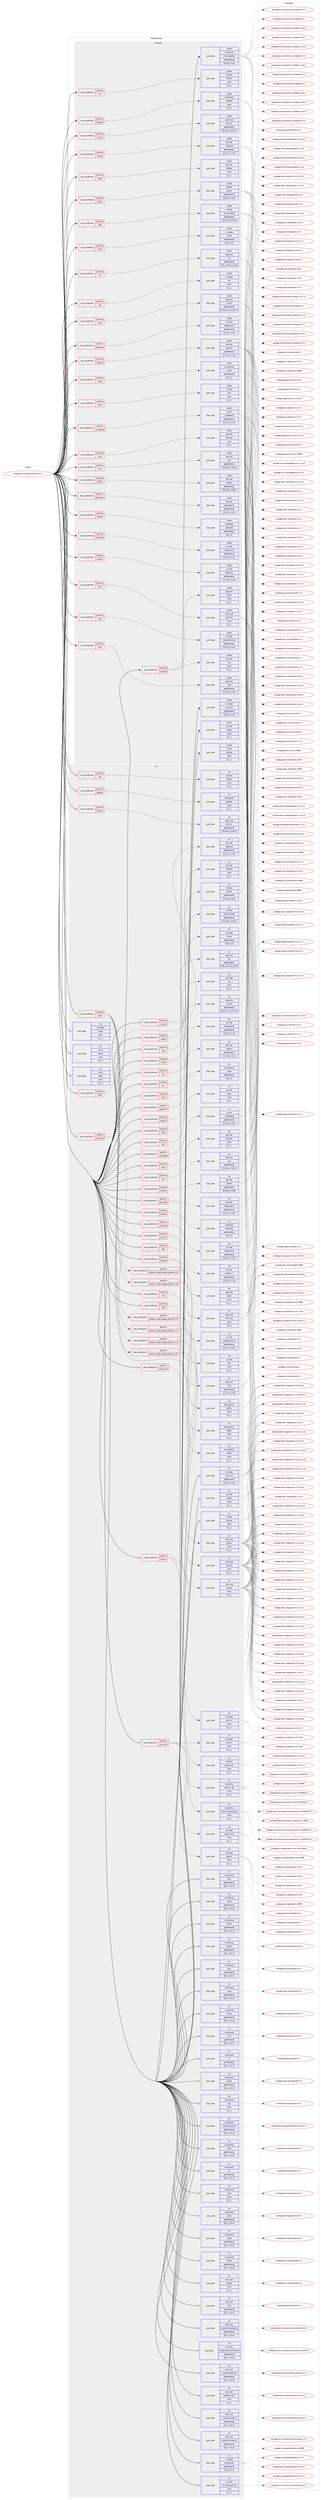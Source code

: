 digraph prolog {

# *************
# Graph options
# *************

newrank=true;
concentrate=true;
compound=true;
graph [rankdir=LR,fontname=Helvetica,fontsize=10,ranksep=1.5];#, ranksep=2.5, nodesep=0.2];
edge  [arrowhead=vee];
node  [fontname=Helvetica,fontsize=10];

# **********
# The ebuild
# **********

subgraph cluster_leftcol {
color=gray;
label=<<i>ebuild</i>>;
id [label="portage://sys-apps/systemd-255.11", color=red, width=4, href="../sys-apps/systemd-255.11.svg"];
}

# ****************
# The dependencies
# ****************

subgraph cluster_midcol {
color=gray;
label=<<i>dependencies</i>>;
subgraph cluster_compile {
fillcolor="#eeeeee";
style=filled;
label=<<i>compile</i>>;
subgraph cond3415 {
dependency9543 [label=<<TABLE BORDER="0" CELLBORDER="1" CELLSPACING="0" CELLPADDING="4"><TR><TD ROWSPAN="3" CELLPADDING="10">use_conditional</TD></TR><TR><TD>positive</TD></TR><TR><TD>acl</TD></TR></TABLE>>, shape=none, color=red];
subgraph pack6100 {
dependency9544 [label=<<TABLE BORDER="0" CELLBORDER="1" CELLSPACING="0" CELLPADDING="4" WIDTH="220"><TR><TD ROWSPAN="6" CELLPADDING="30">pack_dep</TD></TR><TR><TD WIDTH="110">install</TD></TR><TR><TD>sys-apps</TD></TR><TR><TD>acl</TD></TR><TR><TD>none</TD></TR><TR><TD>[[],,,,]</TD></TR></TABLE>>, shape=none, color=blue];
}
dependency9543:e -> dependency9544:w [weight=20,style="dashed",arrowhead="vee"];
}
id:e -> dependency9543:w [weight=20,style="solid",arrowhead="vee"];
subgraph cond3416 {
dependency9545 [label=<<TABLE BORDER="0" CELLBORDER="1" CELLSPACING="0" CELLPADDING="4"><TR><TD ROWSPAN="3" CELLPADDING="10">use_conditional</TD></TR><TR><TD>positive</TD></TR><TR><TD>apparmor</TD></TR></TABLE>>, shape=none, color=red];
subgraph pack6101 {
dependency9546 [label=<<TABLE BORDER="0" CELLBORDER="1" CELLSPACING="0" CELLPADDING="4" WIDTH="220"><TR><TD ROWSPAN="6" CELLPADDING="30">pack_dep</TD></TR><TR><TD WIDTH="110">install</TD></TR><TR><TD>sys-libs</TD></TR><TR><TD>libapparmor</TD></TR><TR><TD>greaterequal</TD></TR><TR><TD>[[2,13],,,2.13]</TD></TR></TABLE>>, shape=none, color=blue];
}
dependency9545:e -> dependency9546:w [weight=20,style="dashed",arrowhead="vee"];
}
id:e -> dependency9545:w [weight=20,style="solid",arrowhead="vee"];
subgraph cond3417 {
dependency9547 [label=<<TABLE BORDER="0" CELLBORDER="1" CELLSPACING="0" CELLPADDING="4"><TR><TD ROWSPAN="3" CELLPADDING="10">use_conditional</TD></TR><TR><TD>positive</TD></TR><TR><TD>audit</TD></TR></TABLE>>, shape=none, color=red];
subgraph pack6102 {
dependency9548 [label=<<TABLE BORDER="0" CELLBORDER="1" CELLSPACING="0" CELLPADDING="4" WIDTH="220"><TR><TD ROWSPAN="6" CELLPADDING="30">pack_dep</TD></TR><TR><TD WIDTH="110">install</TD></TR><TR><TD>sys-process</TD></TR><TR><TD>audit</TD></TR><TR><TD>greaterequal</TD></TR><TR><TD>[[2],,,2]</TD></TR></TABLE>>, shape=none, color=blue];
}
dependency9547:e -> dependency9548:w [weight=20,style="dashed",arrowhead="vee"];
}
id:e -> dependency9547:w [weight=20,style="solid",arrowhead="vee"];
subgraph cond3418 {
dependency9549 [label=<<TABLE BORDER="0" CELLBORDER="1" CELLSPACING="0" CELLPADDING="4"><TR><TD ROWSPAN="3" CELLPADDING="10">use_conditional</TD></TR><TR><TD>positive</TD></TR><TR><TD>cryptsetup</TD></TR></TABLE>>, shape=none, color=red];
subgraph pack6103 {
dependency9550 [label=<<TABLE BORDER="0" CELLBORDER="1" CELLSPACING="0" CELLPADDING="4" WIDTH="220"><TR><TD ROWSPAN="6" CELLPADDING="30">pack_dep</TD></TR><TR><TD WIDTH="110">install</TD></TR><TR><TD>sys-fs</TD></TR><TR><TD>cryptsetup</TD></TR><TR><TD>greaterequal</TD></TR><TR><TD>[[2,0,1],,,2.0.1]</TD></TR></TABLE>>, shape=none, color=blue];
}
dependency9549:e -> dependency9550:w [weight=20,style="dashed",arrowhead="vee"];
}
id:e -> dependency9549:w [weight=20,style="solid",arrowhead="vee"];
subgraph cond3419 {
dependency9551 [label=<<TABLE BORDER="0" CELLBORDER="1" CELLSPACING="0" CELLPADDING="4"><TR><TD ROWSPAN="3" CELLPADDING="10">use_conditional</TD></TR><TR><TD>positive</TD></TR><TR><TD>curl</TD></TR></TABLE>>, shape=none, color=red];
subgraph pack6104 {
dependency9552 [label=<<TABLE BORDER="0" CELLBORDER="1" CELLSPACING="0" CELLPADDING="4" WIDTH="220"><TR><TD ROWSPAN="6" CELLPADDING="30">pack_dep</TD></TR><TR><TD WIDTH="110">install</TD></TR><TR><TD>net-misc</TD></TR><TR><TD>curl</TD></TR><TR><TD>greaterequal</TD></TR><TR><TD>[[7,32,0],,,7.32.0]</TD></TR></TABLE>>, shape=none, color=blue];
}
dependency9551:e -> dependency9552:w [weight=20,style="dashed",arrowhead="vee"];
}
id:e -> dependency9551:w [weight=20,style="solid",arrowhead="vee"];
subgraph cond3420 {
dependency9553 [label=<<TABLE BORDER="0" CELLBORDER="1" CELLSPACING="0" CELLPADDING="4"><TR><TD ROWSPAN="3" CELLPADDING="10">use_conditional</TD></TR><TR><TD>positive</TD></TR><TR><TD>elfutils</TD></TR></TABLE>>, shape=none, color=red];
subgraph pack6105 {
dependency9554 [label=<<TABLE BORDER="0" CELLBORDER="1" CELLSPACING="0" CELLPADDING="4" WIDTH="220"><TR><TD ROWSPAN="6" CELLPADDING="30">pack_dep</TD></TR><TR><TD WIDTH="110">install</TD></TR><TR><TD>dev-libs</TD></TR><TR><TD>elfutils</TD></TR><TR><TD>greaterequal</TD></TR><TR><TD>[[0,158],,,0.158]</TD></TR></TABLE>>, shape=none, color=blue];
}
dependency9553:e -> dependency9554:w [weight=20,style="dashed",arrowhead="vee"];
}
id:e -> dependency9553:w [weight=20,style="solid",arrowhead="vee"];
subgraph cond3421 {
dependency9555 [label=<<TABLE BORDER="0" CELLBORDER="1" CELLSPACING="0" CELLPADDING="4"><TR><TD ROWSPAN="3" CELLPADDING="10">use_conditional</TD></TR><TR><TD>positive</TD></TR><TR><TD>fido2</TD></TR></TABLE>>, shape=none, color=red];
subgraph pack6106 {
dependency9556 [label=<<TABLE BORDER="0" CELLBORDER="1" CELLSPACING="0" CELLPADDING="4" WIDTH="220"><TR><TD ROWSPAN="6" CELLPADDING="30">pack_dep</TD></TR><TR><TD WIDTH="110">install</TD></TR><TR><TD>dev-libs</TD></TR><TR><TD>libfido2</TD></TR><TR><TD>none</TD></TR><TR><TD>[[],,,,]</TD></TR></TABLE>>, shape=none, color=blue];
}
dependency9555:e -> dependency9556:w [weight=20,style="dashed",arrowhead="vee"];
}
id:e -> dependency9555:w [weight=20,style="solid",arrowhead="vee"];
subgraph cond3422 {
dependency9557 [label=<<TABLE BORDER="0" CELLBORDER="1" CELLSPACING="0" CELLPADDING="4"><TR><TD ROWSPAN="3" CELLPADDING="10">use_conditional</TD></TR><TR><TD>positive</TD></TR><TR><TD>gcrypt</TD></TR></TABLE>>, shape=none, color=red];
subgraph pack6107 {
dependency9558 [label=<<TABLE BORDER="0" CELLBORDER="1" CELLSPACING="0" CELLPADDING="4" WIDTH="220"><TR><TD ROWSPAN="6" CELLPADDING="30">pack_dep</TD></TR><TR><TD WIDTH="110">install</TD></TR><TR><TD>dev-libs</TD></TR><TR><TD>libgcrypt</TD></TR><TR><TD>greaterequal</TD></TR><TR><TD>[[1,4,5],,,1.4.5]</TD></TR></TABLE>>, shape=none, color=blue];
}
dependency9557:e -> dependency9558:w [weight=20,style="dashed",arrowhead="vee"];
}
id:e -> dependency9557:w [weight=20,style="solid",arrowhead="vee"];
subgraph cond3423 {
dependency9559 [label=<<TABLE BORDER="0" CELLBORDER="1" CELLSPACING="0" CELLPADDING="4"><TR><TD ROWSPAN="3" CELLPADDING="10">use_conditional</TD></TR><TR><TD>positive</TD></TR><TR><TD>gnutls</TD></TR></TABLE>>, shape=none, color=red];
subgraph pack6108 {
dependency9560 [label=<<TABLE BORDER="0" CELLBORDER="1" CELLSPACING="0" CELLPADDING="4" WIDTH="220"><TR><TD ROWSPAN="6" CELLPADDING="30">pack_dep</TD></TR><TR><TD WIDTH="110">install</TD></TR><TR><TD>net-libs</TD></TR><TR><TD>gnutls</TD></TR><TR><TD>greaterequal</TD></TR><TR><TD>[[3,6,0],,,3.6.0]</TD></TR></TABLE>>, shape=none, color=blue];
}
dependency9559:e -> dependency9560:w [weight=20,style="dashed",arrowhead="vee"];
}
id:e -> dependency9559:w [weight=20,style="solid",arrowhead="vee"];
subgraph cond3424 {
dependency9561 [label=<<TABLE BORDER="0" CELLBORDER="1" CELLSPACING="0" CELLPADDING="4"><TR><TD ROWSPAN="3" CELLPADDING="10">use_conditional</TD></TR><TR><TD>positive</TD></TR><TR><TD>http</TD></TR></TABLE>>, shape=none, color=red];
subgraph pack6109 {
dependency9562 [label=<<TABLE BORDER="0" CELLBORDER="1" CELLSPACING="0" CELLPADDING="4" WIDTH="220"><TR><TD ROWSPAN="6" CELLPADDING="30">pack_dep</TD></TR><TR><TD WIDTH="110">install</TD></TR><TR><TD>net-libs</TD></TR><TR><TD>libmicrohttpd</TD></TR><TR><TD>greaterequal</TD></TR><TR><TD>[[0,9,33],,,0.9.33]</TD></TR></TABLE>>, shape=none, color=blue];
}
dependency9561:e -> dependency9562:w [weight=20,style="dashed",arrowhead="vee"];
}
id:e -> dependency9561:w [weight=20,style="solid",arrowhead="vee"];
subgraph cond3425 {
dependency9563 [label=<<TABLE BORDER="0" CELLBORDER="1" CELLSPACING="0" CELLPADDING="4"><TR><TD ROWSPAN="3" CELLPADDING="10">use_conditional</TD></TR><TR><TD>positive</TD></TR><TR><TD>idn</TD></TR></TABLE>>, shape=none, color=red];
subgraph pack6110 {
dependency9564 [label=<<TABLE BORDER="0" CELLBORDER="1" CELLSPACING="0" CELLPADDING="4" WIDTH="220"><TR><TD ROWSPAN="6" CELLPADDING="30">pack_dep</TD></TR><TR><TD WIDTH="110">install</TD></TR><TR><TD>net-dns</TD></TR><TR><TD>libidn2</TD></TR><TR><TD>none</TD></TR><TR><TD>[[],,,,]</TD></TR></TABLE>>, shape=none, color=blue];
}
dependency9563:e -> dependency9564:w [weight=20,style="dashed",arrowhead="vee"];
}
id:e -> dependency9563:w [weight=20,style="solid",arrowhead="vee"];
subgraph cond3426 {
dependency9565 [label=<<TABLE BORDER="0" CELLBORDER="1" CELLSPACING="0" CELLPADDING="4"><TR><TD ROWSPAN="3" CELLPADDING="10">use_conditional</TD></TR><TR><TD>positive</TD></TR><TR><TD>importd</TD></TR></TABLE>>, shape=none, color=red];
subgraph pack6111 {
dependency9566 [label=<<TABLE BORDER="0" CELLBORDER="1" CELLSPACING="0" CELLPADDING="4" WIDTH="220"><TR><TD ROWSPAN="6" CELLPADDING="30">pack_dep</TD></TR><TR><TD WIDTH="110">install</TD></TR><TR><TD>app-arch</TD></TR><TR><TD>bzip2</TD></TR><TR><TD>none</TD></TR><TR><TD>[[],,,,]</TD></TR></TABLE>>, shape=none, color=blue];
}
dependency9565:e -> dependency9566:w [weight=20,style="dashed",arrowhead="vee"];
subgraph pack6112 {
dependency9567 [label=<<TABLE BORDER="0" CELLBORDER="1" CELLSPACING="0" CELLPADDING="4" WIDTH="220"><TR><TD ROWSPAN="6" CELLPADDING="30">pack_dep</TD></TR><TR><TD WIDTH="110">install</TD></TR><TR><TD>sys-libs</TD></TR><TR><TD>zlib</TD></TR><TR><TD>none</TD></TR><TR><TD>[[],,,,]</TD></TR></TABLE>>, shape=none, color=blue];
}
dependency9565:e -> dependency9567:w [weight=20,style="dashed",arrowhead="vee"];
}
id:e -> dependency9565:w [weight=20,style="solid",arrowhead="vee"];
subgraph cond3427 {
dependency9568 [label=<<TABLE BORDER="0" CELLBORDER="1" CELLSPACING="0" CELLPADDING="4"><TR><TD ROWSPAN="3" CELLPADDING="10">use_conditional</TD></TR><TR><TD>positive</TD></TR><TR><TD>iptables</TD></TR></TABLE>>, shape=none, color=red];
subgraph pack6113 {
dependency9569 [label=<<TABLE BORDER="0" CELLBORDER="1" CELLSPACING="0" CELLPADDING="4" WIDTH="220"><TR><TD ROWSPAN="6" CELLPADDING="30">pack_dep</TD></TR><TR><TD WIDTH="110">install</TD></TR><TR><TD>net-firewall</TD></TR><TR><TD>iptables</TD></TR><TR><TD>none</TD></TR><TR><TD>[[],,,,]</TD></TR></TABLE>>, shape=none, color=blue];
}
dependency9568:e -> dependency9569:w [weight=20,style="dashed",arrowhead="vee"];
}
id:e -> dependency9568:w [weight=20,style="solid",arrowhead="vee"];
subgraph cond3428 {
dependency9570 [label=<<TABLE BORDER="0" CELLBORDER="1" CELLSPACING="0" CELLPADDING="4"><TR><TD ROWSPAN="3" CELLPADDING="10">use_conditional</TD></TR><TR><TD>positive</TD></TR><TR><TD>kmod</TD></TR></TABLE>>, shape=none, color=red];
subgraph pack6114 {
dependency9571 [label=<<TABLE BORDER="0" CELLBORDER="1" CELLSPACING="0" CELLPADDING="4" WIDTH="220"><TR><TD ROWSPAN="6" CELLPADDING="30">pack_dep</TD></TR><TR><TD WIDTH="110">install</TD></TR><TR><TD>sys-apps</TD></TR><TR><TD>kmod</TD></TR><TR><TD>greaterequal</TD></TR><TR><TD>[[15],,,15]</TD></TR></TABLE>>, shape=none, color=blue];
}
dependency9570:e -> dependency9571:w [weight=20,style="dashed",arrowhead="vee"];
}
id:e -> dependency9570:w [weight=20,style="solid",arrowhead="vee"];
subgraph cond3429 {
dependency9572 [label=<<TABLE BORDER="0" CELLBORDER="1" CELLSPACING="0" CELLPADDING="4"><TR><TD ROWSPAN="3" CELLPADDING="10">use_conditional</TD></TR><TR><TD>positive</TD></TR><TR><TD>lz4</TD></TR></TABLE>>, shape=none, color=red];
subgraph pack6115 {
dependency9573 [label=<<TABLE BORDER="0" CELLBORDER="1" CELLSPACING="0" CELLPADDING="4" WIDTH="220"><TR><TD ROWSPAN="6" CELLPADDING="30">pack_dep</TD></TR><TR><TD WIDTH="110">install</TD></TR><TR><TD>app-arch</TD></TR><TR><TD>lz4</TD></TR><TR><TD>greaterequal</TD></TR><TR><TD>[[0],,_p131,0_p131]</TD></TR></TABLE>>, shape=none, color=blue];
}
dependency9572:e -> dependency9573:w [weight=20,style="dashed",arrowhead="vee"];
}
id:e -> dependency9572:w [weight=20,style="solid",arrowhead="vee"];
subgraph cond3430 {
dependency9574 [label=<<TABLE BORDER="0" CELLBORDER="1" CELLSPACING="0" CELLPADDING="4"><TR><TD ROWSPAN="3" CELLPADDING="10">use_conditional</TD></TR><TR><TD>positive</TD></TR><TR><TD>lzma</TD></TR></TABLE>>, shape=none, color=red];
subgraph pack6116 {
dependency9575 [label=<<TABLE BORDER="0" CELLBORDER="1" CELLSPACING="0" CELLPADDING="4" WIDTH="220"><TR><TD ROWSPAN="6" CELLPADDING="30">pack_dep</TD></TR><TR><TD WIDTH="110">install</TD></TR><TR><TD>app-arch</TD></TR><TR><TD>xz-utils</TD></TR><TR><TD>greaterequal</TD></TR><TR><TD>[[5,0,5],,-r1,5.0.5-r1]</TD></TR></TABLE>>, shape=none, color=blue];
}
dependency9574:e -> dependency9575:w [weight=20,style="dashed",arrowhead="vee"];
}
id:e -> dependency9574:w [weight=20,style="solid",arrowhead="vee"];
subgraph cond3431 {
dependency9576 [label=<<TABLE BORDER="0" CELLBORDER="1" CELLSPACING="0" CELLPADDING="4"><TR><TD ROWSPAN="3" CELLPADDING="10">use_conditional</TD></TR><TR><TD>positive</TD></TR><TR><TD>openssl</TD></TR></TABLE>>, shape=none, color=red];
subgraph pack6117 {
dependency9577 [label=<<TABLE BORDER="0" CELLBORDER="1" CELLSPACING="0" CELLPADDING="4" WIDTH="220"><TR><TD ROWSPAN="6" CELLPADDING="30">pack_dep</TD></TR><TR><TD WIDTH="110">install</TD></TR><TR><TD>dev-libs</TD></TR><TR><TD>openssl</TD></TR><TR><TD>greaterequal</TD></TR><TR><TD>[[1,1,0],,,1.1.0]</TD></TR></TABLE>>, shape=none, color=blue];
}
dependency9576:e -> dependency9577:w [weight=20,style="dashed",arrowhead="vee"];
}
id:e -> dependency9576:w [weight=20,style="solid",arrowhead="vee"];
subgraph cond3432 {
dependency9578 [label=<<TABLE BORDER="0" CELLBORDER="1" CELLSPACING="0" CELLPADDING="4"><TR><TD ROWSPAN="3" CELLPADDING="10">use_conditional</TD></TR><TR><TD>positive</TD></TR><TR><TD>pam</TD></TR></TABLE>>, shape=none, color=red];
subgraph pack6118 {
dependency9579 [label=<<TABLE BORDER="0" CELLBORDER="1" CELLSPACING="0" CELLPADDING="4" WIDTH="220"><TR><TD ROWSPAN="6" CELLPADDING="30">pack_dep</TD></TR><TR><TD WIDTH="110">install</TD></TR><TR><TD>sys-libs</TD></TR><TR><TD>pam</TD></TR><TR><TD>none</TD></TR><TR><TD>[[],,,,]</TD></TR></TABLE>>, shape=none, color=blue];
}
dependency9578:e -> dependency9579:w [weight=20,style="dashed",arrowhead="vee"];
}
id:e -> dependency9578:w [weight=20,style="solid",arrowhead="vee"];
subgraph cond3433 {
dependency9580 [label=<<TABLE BORDER="0" CELLBORDER="1" CELLSPACING="0" CELLPADDING="4"><TR><TD ROWSPAN="3" CELLPADDING="10">use_conditional</TD></TR><TR><TD>positive</TD></TR><TR><TD>pcre</TD></TR></TABLE>>, shape=none, color=red];
subgraph pack6119 {
dependency9581 [label=<<TABLE BORDER="0" CELLBORDER="1" CELLSPACING="0" CELLPADDING="4" WIDTH="220"><TR><TD ROWSPAN="6" CELLPADDING="30">pack_dep</TD></TR><TR><TD WIDTH="110">install</TD></TR><TR><TD>dev-libs</TD></TR><TR><TD>libpcre2</TD></TR><TR><TD>none</TD></TR><TR><TD>[[],,,,]</TD></TR></TABLE>>, shape=none, color=blue];
}
dependency9580:e -> dependency9581:w [weight=20,style="dashed",arrowhead="vee"];
}
id:e -> dependency9580:w [weight=20,style="solid",arrowhead="vee"];
subgraph cond3434 {
dependency9582 [label=<<TABLE BORDER="0" CELLBORDER="1" CELLSPACING="0" CELLPADDING="4"><TR><TD ROWSPAN="3" CELLPADDING="10">use_conditional</TD></TR><TR><TD>positive</TD></TR><TR><TD>pkcs11</TD></TR></TABLE>>, shape=none, color=red];
subgraph pack6120 {
dependency9583 [label=<<TABLE BORDER="0" CELLBORDER="1" CELLSPACING="0" CELLPADDING="4" WIDTH="220"><TR><TD ROWSPAN="6" CELLPADDING="30">pack_dep</TD></TR><TR><TD WIDTH="110">install</TD></TR><TR><TD>app-crypt</TD></TR><TR><TD>p11-kit</TD></TR><TR><TD>greaterequal</TD></TR><TR><TD>[[0,23,3],,,0.23.3]</TD></TR></TABLE>>, shape=none, color=blue];
}
dependency9582:e -> dependency9583:w [weight=20,style="dashed",arrowhead="vee"];
}
id:e -> dependency9582:w [weight=20,style="solid",arrowhead="vee"];
subgraph cond3435 {
dependency9584 [label=<<TABLE BORDER="0" CELLBORDER="1" CELLSPACING="0" CELLPADDING="4"><TR><TD ROWSPAN="3" CELLPADDING="10">use_conditional</TD></TR><TR><TD>positive</TD></TR><TR><TD>pwquality</TD></TR></TABLE>>, shape=none, color=red];
subgraph pack6121 {
dependency9585 [label=<<TABLE BORDER="0" CELLBORDER="1" CELLSPACING="0" CELLPADDING="4" WIDTH="220"><TR><TD ROWSPAN="6" CELLPADDING="30">pack_dep</TD></TR><TR><TD WIDTH="110">install</TD></TR><TR><TD>dev-libs</TD></TR><TR><TD>libpwquality</TD></TR><TR><TD>greaterequal</TD></TR><TR><TD>[[1,4,1],,,1.4.1]</TD></TR></TABLE>>, shape=none, color=blue];
}
dependency9584:e -> dependency9585:w [weight=20,style="dashed",arrowhead="vee"];
}
id:e -> dependency9584:w [weight=20,style="solid",arrowhead="vee"];
subgraph cond3436 {
dependency9586 [label=<<TABLE BORDER="0" CELLBORDER="1" CELLSPACING="0" CELLPADDING="4"><TR><TD ROWSPAN="3" CELLPADDING="10">use_conditional</TD></TR><TR><TD>positive</TD></TR><TR><TD>qrcode</TD></TR></TABLE>>, shape=none, color=red];
subgraph pack6122 {
dependency9587 [label=<<TABLE BORDER="0" CELLBORDER="1" CELLSPACING="0" CELLPADDING="4" WIDTH="220"><TR><TD ROWSPAN="6" CELLPADDING="30">pack_dep</TD></TR><TR><TD WIDTH="110">install</TD></TR><TR><TD>media-gfx</TD></TR><TR><TD>qrencode</TD></TR><TR><TD>greaterequal</TD></TR><TR><TD>[[3],,,3]</TD></TR></TABLE>>, shape=none, color=blue];
}
dependency9586:e -> dependency9587:w [weight=20,style="dashed",arrowhead="vee"];
}
id:e -> dependency9586:w [weight=20,style="solid",arrowhead="vee"];
subgraph cond3437 {
dependency9588 [label=<<TABLE BORDER="0" CELLBORDER="1" CELLSPACING="0" CELLPADDING="4"><TR><TD ROWSPAN="3" CELLPADDING="10">use_conditional</TD></TR><TR><TD>positive</TD></TR><TR><TD>seccomp</TD></TR></TABLE>>, shape=none, color=red];
subgraph pack6123 {
dependency9589 [label=<<TABLE BORDER="0" CELLBORDER="1" CELLSPACING="0" CELLPADDING="4" WIDTH="220"><TR><TD ROWSPAN="6" CELLPADDING="30">pack_dep</TD></TR><TR><TD WIDTH="110">install</TD></TR><TR><TD>sys-libs</TD></TR><TR><TD>libseccomp</TD></TR><TR><TD>greaterequal</TD></TR><TR><TD>[[2,3,3],,,2.3.3]</TD></TR></TABLE>>, shape=none, color=blue];
}
dependency9588:e -> dependency9589:w [weight=20,style="dashed",arrowhead="vee"];
}
id:e -> dependency9588:w [weight=20,style="solid",arrowhead="vee"];
subgraph cond3438 {
dependency9590 [label=<<TABLE BORDER="0" CELLBORDER="1" CELLSPACING="0" CELLPADDING="4"><TR><TD ROWSPAN="3" CELLPADDING="10">use_conditional</TD></TR><TR><TD>positive</TD></TR><TR><TD>selinux</TD></TR></TABLE>>, shape=none, color=red];
subgraph pack6124 {
dependency9591 [label=<<TABLE BORDER="0" CELLBORDER="1" CELLSPACING="0" CELLPADDING="4" WIDTH="220"><TR><TD ROWSPAN="6" CELLPADDING="30">pack_dep</TD></TR><TR><TD WIDTH="110">install</TD></TR><TR><TD>sys-libs</TD></TR><TR><TD>libselinux</TD></TR><TR><TD>greaterequal</TD></TR><TR><TD>[[2,1,9],,,2.1.9]</TD></TR></TABLE>>, shape=none, color=blue];
}
dependency9590:e -> dependency9591:w [weight=20,style="dashed",arrowhead="vee"];
}
id:e -> dependency9590:w [weight=20,style="solid",arrowhead="vee"];
subgraph cond3439 {
dependency9592 [label=<<TABLE BORDER="0" CELLBORDER="1" CELLSPACING="0" CELLPADDING="4"><TR><TD ROWSPAN="3" CELLPADDING="10">use_conditional</TD></TR><TR><TD>positive</TD></TR><TR><TD>tpm</TD></TR></TABLE>>, shape=none, color=red];
subgraph pack6125 {
dependency9593 [label=<<TABLE BORDER="0" CELLBORDER="1" CELLSPACING="0" CELLPADDING="4" WIDTH="220"><TR><TD ROWSPAN="6" CELLPADDING="30">pack_dep</TD></TR><TR><TD WIDTH="110">install</TD></TR><TR><TD>app-crypt</TD></TR><TR><TD>tpm2-tss</TD></TR><TR><TD>none</TD></TR><TR><TD>[[],,,,]</TD></TR></TABLE>>, shape=none, color=blue];
}
dependency9592:e -> dependency9593:w [weight=20,style="dashed",arrowhead="vee"];
}
id:e -> dependency9592:w [weight=20,style="solid",arrowhead="vee"];
subgraph cond3440 {
dependency9594 [label=<<TABLE BORDER="0" CELLBORDER="1" CELLSPACING="0" CELLPADDING="4"><TR><TD ROWSPAN="3" CELLPADDING="10">use_conditional</TD></TR><TR><TD>positive</TD></TR><TR><TD>xkb</TD></TR></TABLE>>, shape=none, color=red];
subgraph pack6126 {
dependency9595 [label=<<TABLE BORDER="0" CELLBORDER="1" CELLSPACING="0" CELLPADDING="4" WIDTH="220"><TR><TD ROWSPAN="6" CELLPADDING="30">pack_dep</TD></TR><TR><TD WIDTH="110">install</TD></TR><TR><TD>x11-libs</TD></TR><TR><TD>libxkbcommon</TD></TR><TR><TD>greaterequal</TD></TR><TR><TD>[[0,4,1],,,0.4.1]</TD></TR></TABLE>>, shape=none, color=blue];
}
dependency9594:e -> dependency9595:w [weight=20,style="dashed",arrowhead="vee"];
}
id:e -> dependency9594:w [weight=20,style="solid",arrowhead="vee"];
subgraph cond3441 {
dependency9596 [label=<<TABLE BORDER="0" CELLBORDER="1" CELLSPACING="0" CELLPADDING="4"><TR><TD ROWSPAN="3" CELLPADDING="10">use_conditional</TD></TR><TR><TD>positive</TD></TR><TR><TD>zstd</TD></TR></TABLE>>, shape=none, color=red];
subgraph pack6127 {
dependency9597 [label=<<TABLE BORDER="0" CELLBORDER="1" CELLSPACING="0" CELLPADDING="4" WIDTH="220"><TR><TD ROWSPAN="6" CELLPADDING="30">pack_dep</TD></TR><TR><TD WIDTH="110">install</TD></TR><TR><TD>app-arch</TD></TR><TR><TD>zstd</TD></TR><TR><TD>greaterequal</TD></TR><TR><TD>[[1,4,0],,,1.4.0]</TD></TR></TABLE>>, shape=none, color=blue];
}
dependency9596:e -> dependency9597:w [weight=20,style="dashed",arrowhead="vee"];
}
id:e -> dependency9596:w [weight=20,style="solid",arrowhead="vee"];
subgraph pack6128 {
dependency9598 [label=<<TABLE BORDER="0" CELLBORDER="1" CELLSPACING="0" CELLPADDING="4" WIDTH="220"><TR><TD ROWSPAN="6" CELLPADDING="30">pack_dep</TD></TR><TR><TD WIDTH="110">install</TD></TR><TR><TD>sys-apps</TD></TR><TR><TD>util-linux</TD></TR><TR><TD>greaterequal</TD></TR><TR><TD>[[2,32],,,2.32]</TD></TR></TABLE>>, shape=none, color=blue];
}
id:e -> dependency9598:w [weight=20,style="solid",arrowhead="vee"];
subgraph pack6129 {
dependency9599 [label=<<TABLE BORDER="0" CELLBORDER="1" CELLSPACING="0" CELLPADDING="4" WIDTH="220"><TR><TD ROWSPAN="6" CELLPADDING="30">pack_dep</TD></TR><TR><TD WIDTH="110">install</TD></TR><TR><TD>sys-kernel</TD></TR><TR><TD>linux-headers</TD></TR><TR><TD>greaterequal</TD></TR><TR><TD>[[4,15],,,4.15]</TD></TR></TABLE>>, shape=none, color=blue];
}
id:e -> dependency9599:w [weight=20,style="solid",arrowhead="vee"];
subgraph pack6130 {
dependency9600 [label=<<TABLE BORDER="0" CELLBORDER="1" CELLSPACING="0" CELLPADDING="4" WIDTH="220"><TR><TD ROWSPAN="6" CELLPADDING="30">pack_dep</TD></TR><TR><TD WIDTH="110">install</TD></TR><TR><TD>sys-libs</TD></TR><TR><TD>libcap</TD></TR><TR><TD>none</TD></TR><TR><TD>[[],,,,]</TD></TR></TABLE>>, shape=none, color=blue];
}
id:e -> dependency9600:w [weight=20,style="solid",arrowhead="vee"];
subgraph pack6131 {
dependency9601 [label=<<TABLE BORDER="0" CELLBORDER="1" CELLSPACING="0" CELLPADDING="4" WIDTH="220"><TR><TD ROWSPAN="6" CELLPADDING="30">pack_dep</TD></TR><TR><TD WIDTH="110">install</TD></TR><TR><TD>virtual</TD></TR><TR><TD>libcrypt</TD></TR><TR><TD>none</TD></TR><TR><TD>[[],,,,]</TD></TR></TABLE>>, shape=none, color=blue];
}
id:e -> dependency9601:w [weight=20,style="solid",arrowhead="vee"];
}
subgraph cluster_compileandrun {
fillcolor="#eeeeee";
style=filled;
label=<<i>compile and run</i>>;
}
subgraph cluster_run {
fillcolor="#eeeeee";
style=filled;
label=<<i>run</i>>;
subgraph cond3442 {
dependency9602 [label=<<TABLE BORDER="0" CELLBORDER="1" CELLSPACING="0" CELLPADDING="4"><TR><TD ROWSPAN="3" CELLPADDING="10">use_conditional</TD></TR><TR><TD>negative</TD></TR><TR><TD>sysv-utils</TD></TR></TABLE>>, shape=none, color=red];
subgraph pack6132 {
dependency9603 [label=<<TABLE BORDER="0" CELLBORDER="1" CELLSPACING="0" CELLPADDING="4" WIDTH="220"><TR><TD ROWSPAN="6" CELLPADDING="30">pack_dep</TD></TR><TR><TD WIDTH="110">run</TD></TR><TR><TD>sys-apps</TD></TR><TR><TD>sysvinit</TD></TR><TR><TD>none</TD></TR><TR><TD>[[],,,,]</TD></TR></TABLE>>, shape=none, color=blue];
}
dependency9602:e -> dependency9603:w [weight=20,style="dashed",arrowhead="vee"];
}
id:e -> dependency9602:w [weight=20,style="solid",arrowhead="odot"];
subgraph cond3443 {
dependency9604 [label=<<TABLE BORDER="0" CELLBORDER="1" CELLSPACING="0" CELLPADDING="4"><TR><TD ROWSPAN="3" CELLPADDING="10">use_conditional</TD></TR><TR><TD>positive</TD></TR><TR><TD>acl</TD></TR></TABLE>>, shape=none, color=red];
subgraph pack6133 {
dependency9605 [label=<<TABLE BORDER="0" CELLBORDER="1" CELLSPACING="0" CELLPADDING="4" WIDTH="220"><TR><TD ROWSPAN="6" CELLPADDING="30">pack_dep</TD></TR><TR><TD WIDTH="110">run</TD></TR><TR><TD>sys-apps</TD></TR><TR><TD>acl</TD></TR><TR><TD>none</TD></TR><TR><TD>[[],,,,]</TD></TR></TABLE>>, shape=none, color=blue];
}
dependency9604:e -> dependency9605:w [weight=20,style="dashed",arrowhead="vee"];
}
id:e -> dependency9604:w [weight=20,style="solid",arrowhead="odot"];
subgraph cond3444 {
dependency9606 [label=<<TABLE BORDER="0" CELLBORDER="1" CELLSPACING="0" CELLPADDING="4"><TR><TD ROWSPAN="3" CELLPADDING="10">use_conditional</TD></TR><TR><TD>positive</TD></TR><TR><TD>apparmor</TD></TR></TABLE>>, shape=none, color=red];
subgraph pack6134 {
dependency9607 [label=<<TABLE BORDER="0" CELLBORDER="1" CELLSPACING="0" CELLPADDING="4" WIDTH="220"><TR><TD ROWSPAN="6" CELLPADDING="30">pack_dep</TD></TR><TR><TD WIDTH="110">run</TD></TR><TR><TD>sys-libs</TD></TR><TR><TD>libapparmor</TD></TR><TR><TD>greaterequal</TD></TR><TR><TD>[[2,13],,,2.13]</TD></TR></TABLE>>, shape=none, color=blue];
}
dependency9606:e -> dependency9607:w [weight=20,style="dashed",arrowhead="vee"];
}
id:e -> dependency9606:w [weight=20,style="solid",arrowhead="odot"];
subgraph cond3445 {
dependency9608 [label=<<TABLE BORDER="0" CELLBORDER="1" CELLSPACING="0" CELLPADDING="4"><TR><TD ROWSPAN="3" CELLPADDING="10">use_conditional</TD></TR><TR><TD>positive</TD></TR><TR><TD>audit</TD></TR></TABLE>>, shape=none, color=red];
subgraph pack6135 {
dependency9609 [label=<<TABLE BORDER="0" CELLBORDER="1" CELLSPACING="0" CELLPADDING="4" WIDTH="220"><TR><TD ROWSPAN="6" CELLPADDING="30">pack_dep</TD></TR><TR><TD WIDTH="110">run</TD></TR><TR><TD>sys-process</TD></TR><TR><TD>audit</TD></TR><TR><TD>greaterequal</TD></TR><TR><TD>[[2],,,2]</TD></TR></TABLE>>, shape=none, color=blue];
}
dependency9608:e -> dependency9609:w [weight=20,style="dashed",arrowhead="vee"];
}
id:e -> dependency9608:w [weight=20,style="solid",arrowhead="odot"];
subgraph cond3446 {
dependency9610 [label=<<TABLE BORDER="0" CELLBORDER="1" CELLSPACING="0" CELLPADDING="4"><TR><TD ROWSPAN="3" CELLPADDING="10">use_conditional</TD></TR><TR><TD>positive</TD></TR><TR><TD>cryptsetup</TD></TR></TABLE>>, shape=none, color=red];
subgraph pack6136 {
dependency9611 [label=<<TABLE BORDER="0" CELLBORDER="1" CELLSPACING="0" CELLPADDING="4" WIDTH="220"><TR><TD ROWSPAN="6" CELLPADDING="30">pack_dep</TD></TR><TR><TD WIDTH="110">run</TD></TR><TR><TD>sys-fs</TD></TR><TR><TD>cryptsetup</TD></TR><TR><TD>greaterequal</TD></TR><TR><TD>[[2,0,1],,,2.0.1]</TD></TR></TABLE>>, shape=none, color=blue];
}
dependency9610:e -> dependency9611:w [weight=20,style="dashed",arrowhead="vee"];
}
id:e -> dependency9610:w [weight=20,style="solid",arrowhead="odot"];
subgraph cond3447 {
dependency9612 [label=<<TABLE BORDER="0" CELLBORDER="1" CELLSPACING="0" CELLPADDING="4"><TR><TD ROWSPAN="3" CELLPADDING="10">use_conditional</TD></TR><TR><TD>positive</TD></TR><TR><TD>curl</TD></TR></TABLE>>, shape=none, color=red];
subgraph pack6137 {
dependency9613 [label=<<TABLE BORDER="0" CELLBORDER="1" CELLSPACING="0" CELLPADDING="4" WIDTH="220"><TR><TD ROWSPAN="6" CELLPADDING="30">pack_dep</TD></TR><TR><TD WIDTH="110">run</TD></TR><TR><TD>net-misc</TD></TR><TR><TD>curl</TD></TR><TR><TD>greaterequal</TD></TR><TR><TD>[[7,32,0],,,7.32.0]</TD></TR></TABLE>>, shape=none, color=blue];
}
dependency9612:e -> dependency9613:w [weight=20,style="dashed",arrowhead="vee"];
}
id:e -> dependency9612:w [weight=20,style="solid",arrowhead="odot"];
subgraph cond3448 {
dependency9614 [label=<<TABLE BORDER="0" CELLBORDER="1" CELLSPACING="0" CELLPADDING="4"><TR><TD ROWSPAN="3" CELLPADDING="10">use_conditional</TD></TR><TR><TD>positive</TD></TR><TR><TD>elfutils</TD></TR></TABLE>>, shape=none, color=red];
subgraph pack6138 {
dependency9615 [label=<<TABLE BORDER="0" CELLBORDER="1" CELLSPACING="0" CELLPADDING="4" WIDTH="220"><TR><TD ROWSPAN="6" CELLPADDING="30">pack_dep</TD></TR><TR><TD WIDTH="110">run</TD></TR><TR><TD>dev-libs</TD></TR><TR><TD>elfutils</TD></TR><TR><TD>greaterequal</TD></TR><TR><TD>[[0,158],,,0.158]</TD></TR></TABLE>>, shape=none, color=blue];
}
dependency9614:e -> dependency9615:w [weight=20,style="dashed",arrowhead="vee"];
}
id:e -> dependency9614:w [weight=20,style="solid",arrowhead="odot"];
subgraph cond3449 {
dependency9616 [label=<<TABLE BORDER="0" CELLBORDER="1" CELLSPACING="0" CELLPADDING="4"><TR><TD ROWSPAN="3" CELLPADDING="10">use_conditional</TD></TR><TR><TD>positive</TD></TR><TR><TD>fido2</TD></TR></TABLE>>, shape=none, color=red];
subgraph pack6139 {
dependency9617 [label=<<TABLE BORDER="0" CELLBORDER="1" CELLSPACING="0" CELLPADDING="4" WIDTH="220"><TR><TD ROWSPAN="6" CELLPADDING="30">pack_dep</TD></TR><TR><TD WIDTH="110">run</TD></TR><TR><TD>dev-libs</TD></TR><TR><TD>libfido2</TD></TR><TR><TD>none</TD></TR><TR><TD>[[],,,,]</TD></TR></TABLE>>, shape=none, color=blue];
}
dependency9616:e -> dependency9617:w [weight=20,style="dashed",arrowhead="vee"];
}
id:e -> dependency9616:w [weight=20,style="solid",arrowhead="odot"];
subgraph cond3450 {
dependency9618 [label=<<TABLE BORDER="0" CELLBORDER="1" CELLSPACING="0" CELLPADDING="4"><TR><TD ROWSPAN="3" CELLPADDING="10">use_conditional</TD></TR><TR><TD>positive</TD></TR><TR><TD>gcrypt</TD></TR></TABLE>>, shape=none, color=red];
subgraph pack6140 {
dependency9619 [label=<<TABLE BORDER="0" CELLBORDER="1" CELLSPACING="0" CELLPADDING="4" WIDTH="220"><TR><TD ROWSPAN="6" CELLPADDING="30">pack_dep</TD></TR><TR><TD WIDTH="110">run</TD></TR><TR><TD>dev-libs</TD></TR><TR><TD>libgcrypt</TD></TR><TR><TD>greaterequal</TD></TR><TR><TD>[[1,4,5],,,1.4.5]</TD></TR></TABLE>>, shape=none, color=blue];
}
dependency9618:e -> dependency9619:w [weight=20,style="dashed",arrowhead="vee"];
}
id:e -> dependency9618:w [weight=20,style="solid",arrowhead="odot"];
subgraph cond3451 {
dependency9620 [label=<<TABLE BORDER="0" CELLBORDER="1" CELLSPACING="0" CELLPADDING="4"><TR><TD ROWSPAN="3" CELLPADDING="10">use_conditional</TD></TR><TR><TD>positive</TD></TR><TR><TD>gnutls</TD></TR></TABLE>>, shape=none, color=red];
subgraph pack6141 {
dependency9621 [label=<<TABLE BORDER="0" CELLBORDER="1" CELLSPACING="0" CELLPADDING="4" WIDTH="220"><TR><TD ROWSPAN="6" CELLPADDING="30">pack_dep</TD></TR><TR><TD WIDTH="110">run</TD></TR><TR><TD>net-libs</TD></TR><TR><TD>gnutls</TD></TR><TR><TD>greaterequal</TD></TR><TR><TD>[[3,6,0],,,3.6.0]</TD></TR></TABLE>>, shape=none, color=blue];
}
dependency9620:e -> dependency9621:w [weight=20,style="dashed",arrowhead="vee"];
}
id:e -> dependency9620:w [weight=20,style="solid",arrowhead="odot"];
subgraph cond3452 {
dependency9622 [label=<<TABLE BORDER="0" CELLBORDER="1" CELLSPACING="0" CELLPADDING="4"><TR><TD ROWSPAN="3" CELLPADDING="10">use_conditional</TD></TR><TR><TD>positive</TD></TR><TR><TD>http</TD></TR></TABLE>>, shape=none, color=red];
subgraph pack6142 {
dependency9623 [label=<<TABLE BORDER="0" CELLBORDER="1" CELLSPACING="0" CELLPADDING="4" WIDTH="220"><TR><TD ROWSPAN="6" CELLPADDING="30">pack_dep</TD></TR><TR><TD WIDTH="110">run</TD></TR><TR><TD>net-libs</TD></TR><TR><TD>libmicrohttpd</TD></TR><TR><TD>greaterequal</TD></TR><TR><TD>[[0,9,33],,,0.9.33]</TD></TR></TABLE>>, shape=none, color=blue];
}
dependency9622:e -> dependency9623:w [weight=20,style="dashed",arrowhead="vee"];
}
id:e -> dependency9622:w [weight=20,style="solid",arrowhead="odot"];
subgraph cond3453 {
dependency9624 [label=<<TABLE BORDER="0" CELLBORDER="1" CELLSPACING="0" CELLPADDING="4"><TR><TD ROWSPAN="3" CELLPADDING="10">use_conditional</TD></TR><TR><TD>positive</TD></TR><TR><TD>idn</TD></TR></TABLE>>, shape=none, color=red];
subgraph pack6143 {
dependency9625 [label=<<TABLE BORDER="0" CELLBORDER="1" CELLSPACING="0" CELLPADDING="4" WIDTH="220"><TR><TD ROWSPAN="6" CELLPADDING="30">pack_dep</TD></TR><TR><TD WIDTH="110">run</TD></TR><TR><TD>net-dns</TD></TR><TR><TD>libidn2</TD></TR><TR><TD>none</TD></TR><TR><TD>[[],,,,]</TD></TR></TABLE>>, shape=none, color=blue];
}
dependency9624:e -> dependency9625:w [weight=20,style="dashed",arrowhead="vee"];
}
id:e -> dependency9624:w [weight=20,style="solid",arrowhead="odot"];
subgraph cond3454 {
dependency9626 [label=<<TABLE BORDER="0" CELLBORDER="1" CELLSPACING="0" CELLPADDING="4"><TR><TD ROWSPAN="3" CELLPADDING="10">use_conditional</TD></TR><TR><TD>positive</TD></TR><TR><TD>importd</TD></TR></TABLE>>, shape=none, color=red];
subgraph pack6144 {
dependency9627 [label=<<TABLE BORDER="0" CELLBORDER="1" CELLSPACING="0" CELLPADDING="4" WIDTH="220"><TR><TD ROWSPAN="6" CELLPADDING="30">pack_dep</TD></TR><TR><TD WIDTH="110">run</TD></TR><TR><TD>app-arch</TD></TR><TR><TD>bzip2</TD></TR><TR><TD>none</TD></TR><TR><TD>[[],,,,]</TD></TR></TABLE>>, shape=none, color=blue];
}
dependency9626:e -> dependency9627:w [weight=20,style="dashed",arrowhead="vee"];
subgraph pack6145 {
dependency9628 [label=<<TABLE BORDER="0" CELLBORDER="1" CELLSPACING="0" CELLPADDING="4" WIDTH="220"><TR><TD ROWSPAN="6" CELLPADDING="30">pack_dep</TD></TR><TR><TD WIDTH="110">run</TD></TR><TR><TD>sys-libs</TD></TR><TR><TD>zlib</TD></TR><TR><TD>none</TD></TR><TR><TD>[[],,,,]</TD></TR></TABLE>>, shape=none, color=blue];
}
dependency9626:e -> dependency9628:w [weight=20,style="dashed",arrowhead="vee"];
}
id:e -> dependency9626:w [weight=20,style="solid",arrowhead="odot"];
subgraph cond3455 {
dependency9629 [label=<<TABLE BORDER="0" CELLBORDER="1" CELLSPACING="0" CELLPADDING="4"><TR><TD ROWSPAN="3" CELLPADDING="10">use_conditional</TD></TR><TR><TD>positive</TD></TR><TR><TD>iptables</TD></TR></TABLE>>, shape=none, color=red];
subgraph pack6146 {
dependency9630 [label=<<TABLE BORDER="0" CELLBORDER="1" CELLSPACING="0" CELLPADDING="4" WIDTH="220"><TR><TD ROWSPAN="6" CELLPADDING="30">pack_dep</TD></TR><TR><TD WIDTH="110">run</TD></TR><TR><TD>net-firewall</TD></TR><TR><TD>iptables</TD></TR><TR><TD>none</TD></TR><TR><TD>[[],,,,]</TD></TR></TABLE>>, shape=none, color=blue];
}
dependency9629:e -> dependency9630:w [weight=20,style="dashed",arrowhead="vee"];
}
id:e -> dependency9629:w [weight=20,style="solid",arrowhead="odot"];
subgraph cond3456 {
dependency9631 [label=<<TABLE BORDER="0" CELLBORDER="1" CELLSPACING="0" CELLPADDING="4"><TR><TD ROWSPAN="3" CELLPADDING="10">use_conditional</TD></TR><TR><TD>positive</TD></TR><TR><TD>kmod</TD></TR></TABLE>>, shape=none, color=red];
subgraph pack6147 {
dependency9632 [label=<<TABLE BORDER="0" CELLBORDER="1" CELLSPACING="0" CELLPADDING="4" WIDTH="220"><TR><TD ROWSPAN="6" CELLPADDING="30">pack_dep</TD></TR><TR><TD WIDTH="110">run</TD></TR><TR><TD>sys-apps</TD></TR><TR><TD>kmod</TD></TR><TR><TD>greaterequal</TD></TR><TR><TD>[[15],,,15]</TD></TR></TABLE>>, shape=none, color=blue];
}
dependency9631:e -> dependency9632:w [weight=20,style="dashed",arrowhead="vee"];
}
id:e -> dependency9631:w [weight=20,style="solid",arrowhead="odot"];
subgraph cond3457 {
dependency9633 [label=<<TABLE BORDER="0" CELLBORDER="1" CELLSPACING="0" CELLPADDING="4"><TR><TD ROWSPAN="3" CELLPADDING="10">use_conditional</TD></TR><TR><TD>positive</TD></TR><TR><TD>lz4</TD></TR></TABLE>>, shape=none, color=red];
subgraph pack6148 {
dependency9634 [label=<<TABLE BORDER="0" CELLBORDER="1" CELLSPACING="0" CELLPADDING="4" WIDTH="220"><TR><TD ROWSPAN="6" CELLPADDING="30">pack_dep</TD></TR><TR><TD WIDTH="110">run</TD></TR><TR><TD>app-arch</TD></TR><TR><TD>lz4</TD></TR><TR><TD>greaterequal</TD></TR><TR><TD>[[0],,_p131,0_p131]</TD></TR></TABLE>>, shape=none, color=blue];
}
dependency9633:e -> dependency9634:w [weight=20,style="dashed",arrowhead="vee"];
}
id:e -> dependency9633:w [weight=20,style="solid",arrowhead="odot"];
subgraph cond3458 {
dependency9635 [label=<<TABLE BORDER="0" CELLBORDER="1" CELLSPACING="0" CELLPADDING="4"><TR><TD ROWSPAN="3" CELLPADDING="10">use_conditional</TD></TR><TR><TD>positive</TD></TR><TR><TD>lzma</TD></TR></TABLE>>, shape=none, color=red];
subgraph pack6149 {
dependency9636 [label=<<TABLE BORDER="0" CELLBORDER="1" CELLSPACING="0" CELLPADDING="4" WIDTH="220"><TR><TD ROWSPAN="6" CELLPADDING="30">pack_dep</TD></TR><TR><TD WIDTH="110">run</TD></TR><TR><TD>app-arch</TD></TR><TR><TD>xz-utils</TD></TR><TR><TD>greaterequal</TD></TR><TR><TD>[[5,0,5],,-r1,5.0.5-r1]</TD></TR></TABLE>>, shape=none, color=blue];
}
dependency9635:e -> dependency9636:w [weight=20,style="dashed",arrowhead="vee"];
}
id:e -> dependency9635:w [weight=20,style="solid",arrowhead="odot"];
subgraph cond3459 {
dependency9637 [label=<<TABLE BORDER="0" CELLBORDER="1" CELLSPACING="0" CELLPADDING="4"><TR><TD ROWSPAN="3" CELLPADDING="10">use_conditional</TD></TR><TR><TD>positive</TD></TR><TR><TD>openssl</TD></TR></TABLE>>, shape=none, color=red];
subgraph pack6150 {
dependency9638 [label=<<TABLE BORDER="0" CELLBORDER="1" CELLSPACING="0" CELLPADDING="4" WIDTH="220"><TR><TD ROWSPAN="6" CELLPADDING="30">pack_dep</TD></TR><TR><TD WIDTH="110">run</TD></TR><TR><TD>dev-libs</TD></TR><TR><TD>openssl</TD></TR><TR><TD>greaterequal</TD></TR><TR><TD>[[1,1,0],,,1.1.0]</TD></TR></TABLE>>, shape=none, color=blue];
}
dependency9637:e -> dependency9638:w [weight=20,style="dashed",arrowhead="vee"];
}
id:e -> dependency9637:w [weight=20,style="solid",arrowhead="odot"];
subgraph cond3460 {
dependency9639 [label=<<TABLE BORDER="0" CELLBORDER="1" CELLSPACING="0" CELLPADDING="4"><TR><TD ROWSPAN="3" CELLPADDING="10">use_conditional</TD></TR><TR><TD>positive</TD></TR><TR><TD>pam</TD></TR></TABLE>>, shape=none, color=red];
subgraph pack6151 {
dependency9640 [label=<<TABLE BORDER="0" CELLBORDER="1" CELLSPACING="0" CELLPADDING="4" WIDTH="220"><TR><TD ROWSPAN="6" CELLPADDING="30">pack_dep</TD></TR><TR><TD WIDTH="110">run</TD></TR><TR><TD>sys-libs</TD></TR><TR><TD>pam</TD></TR><TR><TD>none</TD></TR><TR><TD>[[],,,,]</TD></TR></TABLE>>, shape=none, color=blue];
}
dependency9639:e -> dependency9640:w [weight=20,style="dashed",arrowhead="vee"];
}
id:e -> dependency9639:w [weight=20,style="solid",arrowhead="odot"];
subgraph cond3461 {
dependency9641 [label=<<TABLE BORDER="0" CELLBORDER="1" CELLSPACING="0" CELLPADDING="4"><TR><TD ROWSPAN="3" CELLPADDING="10">use_conditional</TD></TR><TR><TD>positive</TD></TR><TR><TD>pcre</TD></TR></TABLE>>, shape=none, color=red];
subgraph pack6152 {
dependency9642 [label=<<TABLE BORDER="0" CELLBORDER="1" CELLSPACING="0" CELLPADDING="4" WIDTH="220"><TR><TD ROWSPAN="6" CELLPADDING="30">pack_dep</TD></TR><TR><TD WIDTH="110">run</TD></TR><TR><TD>dev-libs</TD></TR><TR><TD>libpcre2</TD></TR><TR><TD>none</TD></TR><TR><TD>[[],,,,]</TD></TR></TABLE>>, shape=none, color=blue];
}
dependency9641:e -> dependency9642:w [weight=20,style="dashed",arrowhead="vee"];
}
id:e -> dependency9641:w [weight=20,style="solid",arrowhead="odot"];
subgraph cond3462 {
dependency9643 [label=<<TABLE BORDER="0" CELLBORDER="1" CELLSPACING="0" CELLPADDING="4"><TR><TD ROWSPAN="3" CELLPADDING="10">use_conditional</TD></TR><TR><TD>positive</TD></TR><TR><TD>pkcs11</TD></TR></TABLE>>, shape=none, color=red];
subgraph pack6153 {
dependency9644 [label=<<TABLE BORDER="0" CELLBORDER="1" CELLSPACING="0" CELLPADDING="4" WIDTH="220"><TR><TD ROWSPAN="6" CELLPADDING="30">pack_dep</TD></TR><TR><TD WIDTH="110">run</TD></TR><TR><TD>app-crypt</TD></TR><TR><TD>p11-kit</TD></TR><TR><TD>greaterequal</TD></TR><TR><TD>[[0,23,3],,,0.23.3]</TD></TR></TABLE>>, shape=none, color=blue];
}
dependency9643:e -> dependency9644:w [weight=20,style="dashed",arrowhead="vee"];
}
id:e -> dependency9643:w [weight=20,style="solid",arrowhead="odot"];
subgraph cond3463 {
dependency9645 [label=<<TABLE BORDER="0" CELLBORDER="1" CELLSPACING="0" CELLPADDING="4"><TR><TD ROWSPAN="3" CELLPADDING="10">use_conditional</TD></TR><TR><TD>positive</TD></TR><TR><TD>pwquality</TD></TR></TABLE>>, shape=none, color=red];
subgraph pack6154 {
dependency9646 [label=<<TABLE BORDER="0" CELLBORDER="1" CELLSPACING="0" CELLPADDING="4" WIDTH="220"><TR><TD ROWSPAN="6" CELLPADDING="30">pack_dep</TD></TR><TR><TD WIDTH="110">run</TD></TR><TR><TD>dev-libs</TD></TR><TR><TD>libpwquality</TD></TR><TR><TD>greaterequal</TD></TR><TR><TD>[[1,4,1],,,1.4.1]</TD></TR></TABLE>>, shape=none, color=blue];
}
dependency9645:e -> dependency9646:w [weight=20,style="dashed",arrowhead="vee"];
}
id:e -> dependency9645:w [weight=20,style="solid",arrowhead="odot"];
subgraph cond3464 {
dependency9647 [label=<<TABLE BORDER="0" CELLBORDER="1" CELLSPACING="0" CELLPADDING="4"><TR><TD ROWSPAN="3" CELLPADDING="10">use_conditional</TD></TR><TR><TD>positive</TD></TR><TR><TD>qrcode</TD></TR></TABLE>>, shape=none, color=red];
subgraph pack6155 {
dependency9648 [label=<<TABLE BORDER="0" CELLBORDER="1" CELLSPACING="0" CELLPADDING="4" WIDTH="220"><TR><TD ROWSPAN="6" CELLPADDING="30">pack_dep</TD></TR><TR><TD WIDTH="110">run</TD></TR><TR><TD>media-gfx</TD></TR><TR><TD>qrencode</TD></TR><TR><TD>greaterequal</TD></TR><TR><TD>[[3],,,3]</TD></TR></TABLE>>, shape=none, color=blue];
}
dependency9647:e -> dependency9648:w [weight=20,style="dashed",arrowhead="vee"];
}
id:e -> dependency9647:w [weight=20,style="solid",arrowhead="odot"];
subgraph cond3465 {
dependency9649 [label=<<TABLE BORDER="0" CELLBORDER="1" CELLSPACING="0" CELLPADDING="4"><TR><TD ROWSPAN="3" CELLPADDING="10">use_conditional</TD></TR><TR><TD>positive</TD></TR><TR><TD>resolvconf</TD></TR></TABLE>>, shape=none, color=red];
subgraph pack6156 {
dependency9650 [label=<<TABLE BORDER="0" CELLBORDER="1" CELLSPACING="0" CELLPADDING="4" WIDTH="220"><TR><TD ROWSPAN="6" CELLPADDING="30">pack_dep</TD></TR><TR><TD WIDTH="110">run</TD></TR><TR><TD>net-dns</TD></TR><TR><TD>openresolv</TD></TR><TR><TD>none</TD></TR><TR><TD>[[],,,,]</TD></TR></TABLE>>, shape=none, color=blue];
}
dependency9649:e -> dependency9650:w [weight=20,style="dashed",arrowhead="vee"];
}
id:e -> dependency9649:w [weight=20,style="solid",arrowhead="odot"];
subgraph cond3466 {
dependency9651 [label=<<TABLE BORDER="0" CELLBORDER="1" CELLSPACING="0" CELLPADDING="4"><TR><TD ROWSPAN="3" CELLPADDING="10">use_conditional</TD></TR><TR><TD>positive</TD></TR><TR><TD>seccomp</TD></TR></TABLE>>, shape=none, color=red];
subgraph pack6157 {
dependency9652 [label=<<TABLE BORDER="0" CELLBORDER="1" CELLSPACING="0" CELLPADDING="4" WIDTH="220"><TR><TD ROWSPAN="6" CELLPADDING="30">pack_dep</TD></TR><TR><TD WIDTH="110">run</TD></TR><TR><TD>sys-libs</TD></TR><TR><TD>libseccomp</TD></TR><TR><TD>greaterequal</TD></TR><TR><TD>[[2,3,3],,,2.3.3]</TD></TR></TABLE>>, shape=none, color=blue];
}
dependency9651:e -> dependency9652:w [weight=20,style="dashed",arrowhead="vee"];
}
id:e -> dependency9651:w [weight=20,style="solid",arrowhead="odot"];
subgraph cond3467 {
dependency9653 [label=<<TABLE BORDER="0" CELLBORDER="1" CELLSPACING="0" CELLPADDING="4"><TR><TD ROWSPAN="3" CELLPADDING="10">use_conditional</TD></TR><TR><TD>positive</TD></TR><TR><TD>selinux</TD></TR></TABLE>>, shape=none, color=red];
subgraph pack6158 {
dependency9654 [label=<<TABLE BORDER="0" CELLBORDER="1" CELLSPACING="0" CELLPADDING="4" WIDTH="220"><TR><TD ROWSPAN="6" CELLPADDING="30">pack_dep</TD></TR><TR><TD WIDTH="110">run</TD></TR><TR><TD>sec-policy</TD></TR><TR><TD>selinux-base-policy</TD></TR><TR><TD>none</TD></TR><TR><TD>[[],,,,]</TD></TR></TABLE>>, shape=none, color=blue];
}
dependency9653:e -> dependency9654:w [weight=20,style="dashed",arrowhead="vee"];
subgraph pack6159 {
dependency9655 [label=<<TABLE BORDER="0" CELLBORDER="1" CELLSPACING="0" CELLPADDING="4" WIDTH="220"><TR><TD ROWSPAN="6" CELLPADDING="30">pack_dep</TD></TR><TR><TD WIDTH="110">run</TD></TR><TR><TD>sec-policy</TD></TR><TR><TD>selinux-ntp</TD></TR><TR><TD>none</TD></TR><TR><TD>[[],,,,]</TD></TR></TABLE>>, shape=none, color=blue];
}
dependency9653:e -> dependency9655:w [weight=20,style="dashed",arrowhead="vee"];
}
id:e -> dependency9653:w [weight=20,style="solid",arrowhead="odot"];
subgraph cond3468 {
dependency9656 [label=<<TABLE BORDER="0" CELLBORDER="1" CELLSPACING="0" CELLPADDING="4"><TR><TD ROWSPAN="3" CELLPADDING="10">use_conditional</TD></TR><TR><TD>positive</TD></TR><TR><TD>selinux</TD></TR></TABLE>>, shape=none, color=red];
subgraph pack6160 {
dependency9657 [label=<<TABLE BORDER="0" CELLBORDER="1" CELLSPACING="0" CELLPADDING="4" WIDTH="220"><TR><TD ROWSPAN="6" CELLPADDING="30">pack_dep</TD></TR><TR><TD WIDTH="110">run</TD></TR><TR><TD>sys-libs</TD></TR><TR><TD>libselinux</TD></TR><TR><TD>greaterequal</TD></TR><TR><TD>[[2,1,9],,,2.1.9]</TD></TR></TABLE>>, shape=none, color=blue];
}
dependency9656:e -> dependency9657:w [weight=20,style="dashed",arrowhead="vee"];
}
id:e -> dependency9656:w [weight=20,style="solid",arrowhead="odot"];
subgraph cond3469 {
dependency9658 [label=<<TABLE BORDER="0" CELLBORDER="1" CELLSPACING="0" CELLPADDING="4"><TR><TD ROWSPAN="3" CELLPADDING="10">use_conditional</TD></TR><TR><TD>positive</TD></TR><TR><TD>sysv-utils</TD></TR></TABLE>>, shape=none, color=red];
subgraph pack6161 {
dependency9659 [label=<<TABLE BORDER="0" CELLBORDER="1" CELLSPACING="0" CELLPADDING="4" WIDTH="220"><TR><TD ROWSPAN="6" CELLPADDING="30">pack_dep</TD></TR><TR><TD WIDTH="110">run</TD></TR><TR><TD>sys-apps</TD></TR><TR><TD>openrc</TD></TR><TR><TD>none</TD></TR><TR><TD>[[],,,,]</TD></TR></TABLE>>, shape=none, color=blue];
}
dependency9658:e -> dependency9659:w [weight=20,style="dashed",arrowhead="vee"];
subgraph pack6162 {
dependency9660 [label=<<TABLE BORDER="0" CELLBORDER="1" CELLSPACING="0" CELLPADDING="4" WIDTH="220"><TR><TD ROWSPAN="6" CELLPADDING="30">pack_dep</TD></TR><TR><TD WIDTH="110">run</TD></TR><TR><TD>sys-apps</TD></TR><TR><TD>openrc-navi</TD></TR><TR><TD>none</TD></TR><TR><TD>[[],,,,]</TD></TR></TABLE>>, shape=none, color=blue];
}
dependency9658:e -> dependency9660:w [weight=20,style="dashed",arrowhead="vee"];
subgraph pack6163 {
dependency9661 [label=<<TABLE BORDER="0" CELLBORDER="1" CELLSPACING="0" CELLPADDING="4" WIDTH="220"><TR><TD ROWSPAN="6" CELLPADDING="30">pack_dep</TD></TR><TR><TD WIDTH="110">run</TD></TR><TR><TD>sys-apps</TD></TR><TR><TD>sysvinit</TD></TR><TR><TD>none</TD></TR><TR><TD>[[],,,,]</TD></TR></TABLE>>, shape=none, color=blue];
}
dependency9658:e -> dependency9661:w [weight=20,style="dashed",arrowhead="vee"];
}
id:e -> dependency9658:w [weight=20,style="solid",arrowhead="odot"];
subgraph cond3470 {
dependency9662 [label=<<TABLE BORDER="0" CELLBORDER="1" CELLSPACING="0" CELLPADDING="4"><TR><TD ROWSPAN="3" CELLPADDING="10">use_conditional</TD></TR><TR><TD>positive</TD></TR><TR><TD>tpm</TD></TR></TABLE>>, shape=none, color=red];
subgraph pack6164 {
dependency9663 [label=<<TABLE BORDER="0" CELLBORDER="1" CELLSPACING="0" CELLPADDING="4" WIDTH="220"><TR><TD ROWSPAN="6" CELLPADDING="30">pack_dep</TD></TR><TR><TD WIDTH="110">run</TD></TR><TR><TD>app-crypt</TD></TR><TR><TD>tpm2-tss</TD></TR><TR><TD>none</TD></TR><TR><TD>[[],,,,]</TD></TR></TABLE>>, shape=none, color=blue];
}
dependency9662:e -> dependency9663:w [weight=20,style="dashed",arrowhead="vee"];
}
id:e -> dependency9662:w [weight=20,style="solid",arrowhead="odot"];
subgraph cond3471 {
dependency9664 [label=<<TABLE BORDER="0" CELLBORDER="1" CELLSPACING="0" CELLPADDING="4"><TR><TD ROWSPAN="3" CELLPADDING="10">use_conditional</TD></TR><TR><TD>positive</TD></TR><TR><TD>ukify</TD></TR></TABLE>>, shape=none, color=red];
subgraph cond3472 {
dependency9665 [label=<<TABLE BORDER="0" CELLBORDER="1" CELLSPACING="0" CELLPADDING="4"><TR><TD ROWSPAN="3" CELLPADDING="10">use_conditional</TD></TR><TR><TD>positive</TD></TR><TR><TD>python_single_target_python3_10</TD></TR></TABLE>>, shape=none, color=red];
subgraph pack6165 {
dependency9666 [label=<<TABLE BORDER="0" CELLBORDER="1" CELLSPACING="0" CELLPADDING="4" WIDTH="220"><TR><TD ROWSPAN="6" CELLPADDING="30">pack_dep</TD></TR><TR><TD WIDTH="110">run</TD></TR><TR><TD>dev-lang</TD></TR><TR><TD>python</TD></TR><TR><TD>none</TD></TR><TR><TD>[[],,,,]</TD></TR></TABLE>>, shape=none, color=blue];
}
dependency9665:e -> dependency9666:w [weight=20,style="dashed",arrowhead="vee"];
}
dependency9664:e -> dependency9665:w [weight=20,style="dashed",arrowhead="vee"];
subgraph cond3473 {
dependency9667 [label=<<TABLE BORDER="0" CELLBORDER="1" CELLSPACING="0" CELLPADDING="4"><TR><TD ROWSPAN="3" CELLPADDING="10">use_conditional</TD></TR><TR><TD>positive</TD></TR><TR><TD>python_single_target_python3_11</TD></TR></TABLE>>, shape=none, color=red];
subgraph pack6166 {
dependency9668 [label=<<TABLE BORDER="0" CELLBORDER="1" CELLSPACING="0" CELLPADDING="4" WIDTH="220"><TR><TD ROWSPAN="6" CELLPADDING="30">pack_dep</TD></TR><TR><TD WIDTH="110">run</TD></TR><TR><TD>dev-lang</TD></TR><TR><TD>python</TD></TR><TR><TD>none</TD></TR><TR><TD>[[],,,,]</TD></TR></TABLE>>, shape=none, color=blue];
}
dependency9667:e -> dependency9668:w [weight=20,style="dashed",arrowhead="vee"];
}
dependency9664:e -> dependency9667:w [weight=20,style="dashed",arrowhead="vee"];
subgraph cond3474 {
dependency9669 [label=<<TABLE BORDER="0" CELLBORDER="1" CELLSPACING="0" CELLPADDING="4"><TR><TD ROWSPAN="3" CELLPADDING="10">use_conditional</TD></TR><TR><TD>positive</TD></TR><TR><TD>python_single_target_python3_12</TD></TR></TABLE>>, shape=none, color=red];
subgraph pack6167 {
dependency9670 [label=<<TABLE BORDER="0" CELLBORDER="1" CELLSPACING="0" CELLPADDING="4" WIDTH="220"><TR><TD ROWSPAN="6" CELLPADDING="30">pack_dep</TD></TR><TR><TD WIDTH="110">run</TD></TR><TR><TD>dev-lang</TD></TR><TR><TD>python</TD></TR><TR><TD>none</TD></TR><TR><TD>[[],,,,]</TD></TR></TABLE>>, shape=none, color=blue];
}
dependency9669:e -> dependency9670:w [weight=20,style="dashed",arrowhead="vee"];
}
dependency9664:e -> dependency9669:w [weight=20,style="dashed",arrowhead="vee"];
subgraph cond3475 {
dependency9671 [label=<<TABLE BORDER="0" CELLBORDER="1" CELLSPACING="0" CELLPADDING="4"><TR><TD ROWSPAN="3" CELLPADDING="10">use_conditional</TD></TR><TR><TD>positive</TD></TR><TR><TD>python_single_target_python3_10</TD></TR></TABLE>>, shape=none, color=red];
subgraph pack6168 {
dependency9672 [label=<<TABLE BORDER="0" CELLBORDER="1" CELLSPACING="0" CELLPADDING="4" WIDTH="220"><TR><TD ROWSPAN="6" CELLPADDING="30">pack_dep</TD></TR><TR><TD WIDTH="110">run</TD></TR><TR><TD>dev-python</TD></TR><TR><TD>pefile</TD></TR><TR><TD>none</TD></TR><TR><TD>[[],,,,]</TD></TR></TABLE>>, shape=none, color=blue];
}
dependency9671:e -> dependency9672:w [weight=20,style="dashed",arrowhead="vee"];
}
dependency9664:e -> dependency9671:w [weight=20,style="dashed",arrowhead="vee"];
subgraph cond3476 {
dependency9673 [label=<<TABLE BORDER="0" CELLBORDER="1" CELLSPACING="0" CELLPADDING="4"><TR><TD ROWSPAN="3" CELLPADDING="10">use_conditional</TD></TR><TR><TD>positive</TD></TR><TR><TD>python_single_target_python3_11</TD></TR></TABLE>>, shape=none, color=red];
subgraph pack6169 {
dependency9674 [label=<<TABLE BORDER="0" CELLBORDER="1" CELLSPACING="0" CELLPADDING="4" WIDTH="220"><TR><TD ROWSPAN="6" CELLPADDING="30">pack_dep</TD></TR><TR><TD WIDTH="110">run</TD></TR><TR><TD>dev-python</TD></TR><TR><TD>pefile</TD></TR><TR><TD>none</TD></TR><TR><TD>[[],,,,]</TD></TR></TABLE>>, shape=none, color=blue];
}
dependency9673:e -> dependency9674:w [weight=20,style="dashed",arrowhead="vee"];
}
dependency9664:e -> dependency9673:w [weight=20,style="dashed",arrowhead="vee"];
subgraph cond3477 {
dependency9675 [label=<<TABLE BORDER="0" CELLBORDER="1" CELLSPACING="0" CELLPADDING="4"><TR><TD ROWSPAN="3" CELLPADDING="10">use_conditional</TD></TR><TR><TD>positive</TD></TR><TR><TD>python_single_target_python3_12</TD></TR></TABLE>>, shape=none, color=red];
subgraph pack6170 {
dependency9676 [label=<<TABLE BORDER="0" CELLBORDER="1" CELLSPACING="0" CELLPADDING="4" WIDTH="220"><TR><TD ROWSPAN="6" CELLPADDING="30">pack_dep</TD></TR><TR><TD WIDTH="110">run</TD></TR><TR><TD>dev-python</TD></TR><TR><TD>pefile</TD></TR><TR><TD>none</TD></TR><TR><TD>[[],,,,]</TD></TR></TABLE>>, shape=none, color=blue];
}
dependency9675:e -> dependency9676:w [weight=20,style="dashed",arrowhead="vee"];
}
dependency9664:e -> dependency9675:w [weight=20,style="dashed",arrowhead="vee"];
}
id:e -> dependency9664:w [weight=20,style="solid",arrowhead="odot"];
subgraph cond3478 {
dependency9677 [label=<<TABLE BORDER="0" CELLBORDER="1" CELLSPACING="0" CELLPADDING="4"><TR><TD ROWSPAN="3" CELLPADDING="10">use_conditional</TD></TR><TR><TD>positive</TD></TR><TR><TD>xkb</TD></TR></TABLE>>, shape=none, color=red];
subgraph pack6171 {
dependency9678 [label=<<TABLE BORDER="0" CELLBORDER="1" CELLSPACING="0" CELLPADDING="4" WIDTH="220"><TR><TD ROWSPAN="6" CELLPADDING="30">pack_dep</TD></TR><TR><TD WIDTH="110">run</TD></TR><TR><TD>x11-libs</TD></TR><TR><TD>libxkbcommon</TD></TR><TR><TD>greaterequal</TD></TR><TR><TD>[[0,4,1],,,0.4.1]</TD></TR></TABLE>>, shape=none, color=blue];
}
dependency9677:e -> dependency9678:w [weight=20,style="dashed",arrowhead="vee"];
}
id:e -> dependency9677:w [weight=20,style="solid",arrowhead="odot"];
subgraph cond3479 {
dependency9679 [label=<<TABLE BORDER="0" CELLBORDER="1" CELLSPACING="0" CELLPADDING="4"><TR><TD ROWSPAN="3" CELLPADDING="10">use_conditional</TD></TR><TR><TD>positive</TD></TR><TR><TD>zstd</TD></TR></TABLE>>, shape=none, color=red];
subgraph pack6172 {
dependency9680 [label=<<TABLE BORDER="0" CELLBORDER="1" CELLSPACING="0" CELLPADDING="4" WIDTH="220"><TR><TD ROWSPAN="6" CELLPADDING="30">pack_dep</TD></TR><TR><TD WIDTH="110">run</TD></TR><TR><TD>app-arch</TD></TR><TR><TD>zstd</TD></TR><TR><TD>greaterequal</TD></TR><TR><TD>[[1,4,0],,,1.4.0]</TD></TR></TABLE>>, shape=none, color=blue];
}
dependency9679:e -> dependency9680:w [weight=20,style="dashed",arrowhead="vee"];
}
id:e -> dependency9679:w [weight=20,style="solid",arrowhead="odot"];
subgraph pack6173 {
dependency9681 [label=<<TABLE BORDER="0" CELLBORDER="1" CELLSPACING="0" CELLPADDING="4" WIDTH="220"><TR><TD ROWSPAN="6" CELLPADDING="30">pack_dep</TD></TR><TR><TD WIDTH="110">run</TD></TR><TR><TD>acct-group</TD></TR><TR><TD>adm</TD></TR><TR><TD>greaterequal</TD></TR><TR><TD>[[0],,-r1,0-r1]</TD></TR></TABLE>>, shape=none, color=blue];
}
id:e -> dependency9681:w [weight=20,style="solid",arrowhead="odot"];
subgraph pack6174 {
dependency9682 [label=<<TABLE BORDER="0" CELLBORDER="1" CELLSPACING="0" CELLPADDING="4" WIDTH="220"><TR><TD ROWSPAN="6" CELLPADDING="30">pack_dep</TD></TR><TR><TD WIDTH="110">run</TD></TR><TR><TD>acct-group</TD></TR><TR><TD>audio</TD></TR><TR><TD>greaterequal</TD></TR><TR><TD>[[0],,-r1,0-r1]</TD></TR></TABLE>>, shape=none, color=blue];
}
id:e -> dependency9682:w [weight=20,style="solid",arrowhead="odot"];
subgraph pack6175 {
dependency9683 [label=<<TABLE BORDER="0" CELLBORDER="1" CELLSPACING="0" CELLPADDING="4" WIDTH="220"><TR><TD ROWSPAN="6" CELLPADDING="30">pack_dep</TD></TR><TR><TD WIDTH="110">run</TD></TR><TR><TD>acct-group</TD></TR><TR><TD>cdrom</TD></TR><TR><TD>greaterequal</TD></TR><TR><TD>[[0],,-r1,0-r1]</TD></TR></TABLE>>, shape=none, color=blue];
}
id:e -> dependency9683:w [weight=20,style="solid",arrowhead="odot"];
subgraph pack6176 {
dependency9684 [label=<<TABLE BORDER="0" CELLBORDER="1" CELLSPACING="0" CELLPADDING="4" WIDTH="220"><TR><TD ROWSPAN="6" CELLPADDING="30">pack_dep</TD></TR><TR><TD WIDTH="110">run</TD></TR><TR><TD>acct-group</TD></TR><TR><TD>dialout</TD></TR><TR><TD>greaterequal</TD></TR><TR><TD>[[0],,-r1,0-r1]</TD></TR></TABLE>>, shape=none, color=blue];
}
id:e -> dependency9684:w [weight=20,style="solid",arrowhead="odot"];
subgraph pack6177 {
dependency9685 [label=<<TABLE BORDER="0" CELLBORDER="1" CELLSPACING="0" CELLPADDING="4" WIDTH="220"><TR><TD ROWSPAN="6" CELLPADDING="30">pack_dep</TD></TR><TR><TD WIDTH="110">run</TD></TR><TR><TD>acct-group</TD></TR><TR><TD>disk</TD></TR><TR><TD>greaterequal</TD></TR><TR><TD>[[0],,-r1,0-r1]</TD></TR></TABLE>>, shape=none, color=blue];
}
id:e -> dependency9685:w [weight=20,style="solid",arrowhead="odot"];
subgraph pack6178 {
dependency9686 [label=<<TABLE BORDER="0" CELLBORDER="1" CELLSPACING="0" CELLPADDING="4" WIDTH="220"><TR><TD ROWSPAN="6" CELLPADDING="30">pack_dep</TD></TR><TR><TD WIDTH="110">run</TD></TR><TR><TD>acct-group</TD></TR><TR><TD>input</TD></TR><TR><TD>greaterequal</TD></TR><TR><TD>[[0],,-r1,0-r1]</TD></TR></TABLE>>, shape=none, color=blue];
}
id:e -> dependency9686:w [weight=20,style="solid",arrowhead="odot"];
subgraph pack6179 {
dependency9687 [label=<<TABLE BORDER="0" CELLBORDER="1" CELLSPACING="0" CELLPADDING="4" WIDTH="220"><TR><TD ROWSPAN="6" CELLPADDING="30">pack_dep</TD></TR><TR><TD WIDTH="110">run</TD></TR><TR><TD>acct-group</TD></TR><TR><TD>kmem</TD></TR><TR><TD>greaterequal</TD></TR><TR><TD>[[0],,-r1,0-r1]</TD></TR></TABLE>>, shape=none, color=blue];
}
id:e -> dependency9687:w [weight=20,style="solid",arrowhead="odot"];
subgraph pack6180 {
dependency9688 [label=<<TABLE BORDER="0" CELLBORDER="1" CELLSPACING="0" CELLPADDING="4" WIDTH="220"><TR><TD ROWSPAN="6" CELLPADDING="30">pack_dep</TD></TR><TR><TD WIDTH="110">run</TD></TR><TR><TD>acct-group</TD></TR><TR><TD>kvm</TD></TR><TR><TD>greaterequal</TD></TR><TR><TD>[[0],,-r1,0-r1]</TD></TR></TABLE>>, shape=none, color=blue];
}
id:e -> dependency9688:w [weight=20,style="solid",arrowhead="odot"];
subgraph pack6181 {
dependency9689 [label=<<TABLE BORDER="0" CELLBORDER="1" CELLSPACING="0" CELLPADDING="4" WIDTH="220"><TR><TD ROWSPAN="6" CELLPADDING="30">pack_dep</TD></TR><TR><TD WIDTH="110">run</TD></TR><TR><TD>acct-group</TD></TR><TR><TD>lp</TD></TR><TR><TD>greaterequal</TD></TR><TR><TD>[[0],,-r1,0-r1]</TD></TR></TABLE>>, shape=none, color=blue];
}
id:e -> dependency9689:w [weight=20,style="solid",arrowhead="odot"];
subgraph pack6182 {
dependency9690 [label=<<TABLE BORDER="0" CELLBORDER="1" CELLSPACING="0" CELLPADDING="4" WIDTH="220"><TR><TD ROWSPAN="6" CELLPADDING="30">pack_dep</TD></TR><TR><TD WIDTH="110">run</TD></TR><TR><TD>acct-group</TD></TR><TR><TD>render</TD></TR><TR><TD>greaterequal</TD></TR><TR><TD>[[0],,-r1,0-r1]</TD></TR></TABLE>>, shape=none, color=blue];
}
id:e -> dependency9690:w [weight=20,style="solid",arrowhead="odot"];
subgraph pack6183 {
dependency9691 [label=<<TABLE BORDER="0" CELLBORDER="1" CELLSPACING="0" CELLPADDING="4" WIDTH="220"><TR><TD ROWSPAN="6" CELLPADDING="30">pack_dep</TD></TR><TR><TD WIDTH="110">run</TD></TR><TR><TD>acct-group</TD></TR><TR><TD>sgx</TD></TR><TR><TD>none</TD></TR><TR><TD>[[],,,,]</TD></TR></TABLE>>, shape=none, color=blue];
}
id:e -> dependency9691:w [weight=20,style="solid",arrowhead="odot"];
subgraph pack6184 {
dependency9692 [label=<<TABLE BORDER="0" CELLBORDER="1" CELLSPACING="0" CELLPADDING="4" WIDTH="220"><TR><TD ROWSPAN="6" CELLPADDING="30">pack_dep</TD></TR><TR><TD WIDTH="110">run</TD></TR><TR><TD>acct-group</TD></TR><TR><TD>systemd-journal</TD></TR><TR><TD>greaterequal</TD></TR><TR><TD>[[0],,-r1,0-r1]</TD></TR></TABLE>>, shape=none, color=blue];
}
id:e -> dependency9692:w [weight=20,style="solid",arrowhead="odot"];
subgraph pack6185 {
dependency9693 [label=<<TABLE BORDER="0" CELLBORDER="1" CELLSPACING="0" CELLPADDING="4" WIDTH="220"><TR><TD ROWSPAN="6" CELLPADDING="30">pack_dep</TD></TR><TR><TD WIDTH="110">run</TD></TR><TR><TD>acct-group</TD></TR><TR><TD>tape</TD></TR><TR><TD>greaterequal</TD></TR><TR><TD>[[0],,-r1,0-r1]</TD></TR></TABLE>>, shape=none, color=blue];
}
id:e -> dependency9693:w [weight=20,style="solid",arrowhead="odot"];
subgraph pack6186 {
dependency9694 [label=<<TABLE BORDER="0" CELLBORDER="1" CELLSPACING="0" CELLPADDING="4" WIDTH="220"><TR><TD ROWSPAN="6" CELLPADDING="30">pack_dep</TD></TR><TR><TD WIDTH="110">run</TD></TR><TR><TD>acct-group</TD></TR><TR><TD>tty</TD></TR><TR><TD>greaterequal</TD></TR><TR><TD>[[0],,-r1,0-r1]</TD></TR></TABLE>>, shape=none, color=blue];
}
id:e -> dependency9694:w [weight=20,style="solid",arrowhead="odot"];
subgraph pack6187 {
dependency9695 [label=<<TABLE BORDER="0" CELLBORDER="1" CELLSPACING="0" CELLPADDING="4" WIDTH="220"><TR><TD ROWSPAN="6" CELLPADDING="30">pack_dep</TD></TR><TR><TD WIDTH="110">run</TD></TR><TR><TD>acct-group</TD></TR><TR><TD>users</TD></TR><TR><TD>none</TD></TR><TR><TD>[[],,,,]</TD></TR></TABLE>>, shape=none, color=blue];
}
id:e -> dependency9695:w [weight=20,style="solid",arrowhead="odot"];
subgraph pack6188 {
dependency9696 [label=<<TABLE BORDER="0" CELLBORDER="1" CELLSPACING="0" CELLPADDING="4" WIDTH="220"><TR><TD ROWSPAN="6" CELLPADDING="30">pack_dep</TD></TR><TR><TD WIDTH="110">run</TD></TR><TR><TD>acct-group</TD></TR><TR><TD>utmp</TD></TR><TR><TD>greaterequal</TD></TR><TR><TD>[[0],,-r1,0-r1]</TD></TR></TABLE>>, shape=none, color=blue];
}
id:e -> dependency9696:w [weight=20,style="solid",arrowhead="odot"];
subgraph pack6189 {
dependency9697 [label=<<TABLE BORDER="0" CELLBORDER="1" CELLSPACING="0" CELLPADDING="4" WIDTH="220"><TR><TD ROWSPAN="6" CELLPADDING="30">pack_dep</TD></TR><TR><TD WIDTH="110">run</TD></TR><TR><TD>acct-group</TD></TR><TR><TD>video</TD></TR><TR><TD>greaterequal</TD></TR><TR><TD>[[0],,-r1,0-r1]</TD></TR></TABLE>>, shape=none, color=blue];
}
id:e -> dependency9697:w [weight=20,style="solid",arrowhead="odot"];
subgraph pack6190 {
dependency9698 [label=<<TABLE BORDER="0" CELLBORDER="1" CELLSPACING="0" CELLPADDING="4" WIDTH="220"><TR><TD ROWSPAN="6" CELLPADDING="30">pack_dep</TD></TR><TR><TD WIDTH="110">run</TD></TR><TR><TD>acct-group</TD></TR><TR><TD>wheel</TD></TR><TR><TD>greaterequal</TD></TR><TR><TD>[[0],,-r1,0-r1]</TD></TR></TABLE>>, shape=none, color=blue];
}
id:e -> dependency9698:w [weight=20,style="solid",arrowhead="odot"];
subgraph pack6191 {
dependency9699 [label=<<TABLE BORDER="0" CELLBORDER="1" CELLSPACING="0" CELLPADDING="4" WIDTH="220"><TR><TD ROWSPAN="6" CELLPADDING="30">pack_dep</TD></TR><TR><TD WIDTH="110">run</TD></TR><TR><TD>acct-user</TD></TR><TR><TD>nobody</TD></TR><TR><TD>none</TD></TR><TR><TD>[[],,,,]</TD></TR></TABLE>>, shape=none, color=blue];
}
id:e -> dependency9699:w [weight=20,style="solid",arrowhead="odot"];
subgraph pack6192 {
dependency9700 [label=<<TABLE BORDER="0" CELLBORDER="1" CELLSPACING="0" CELLPADDING="4" WIDTH="220"><TR><TD ROWSPAN="6" CELLPADDING="30">pack_dep</TD></TR><TR><TD WIDTH="110">run</TD></TR><TR><TD>acct-user</TD></TR><TR><TD>root</TD></TR><TR><TD>greaterequal</TD></TR><TR><TD>[[0],,-r1,0-r1]</TD></TR></TABLE>>, shape=none, color=blue];
}
id:e -> dependency9700:w [weight=20,style="solid",arrowhead="odot"];
subgraph pack6193 {
dependency9701 [label=<<TABLE BORDER="0" CELLBORDER="1" CELLSPACING="0" CELLPADDING="4" WIDTH="220"><TR><TD ROWSPAN="6" CELLPADDING="30">pack_dep</TD></TR><TR><TD WIDTH="110">run</TD></TR><TR><TD>acct-user</TD></TR><TR><TD>systemd-coredump</TD></TR><TR><TD>greaterequal</TD></TR><TR><TD>[[0],,-r1,0-r1]</TD></TR></TABLE>>, shape=none, color=blue];
}
id:e -> dependency9701:w [weight=20,style="solid",arrowhead="odot"];
subgraph pack6194 {
dependency9702 [label=<<TABLE BORDER="0" CELLBORDER="1" CELLSPACING="0" CELLPADDING="4" WIDTH="220"><TR><TD ROWSPAN="6" CELLPADDING="30">pack_dep</TD></TR><TR><TD WIDTH="110">run</TD></TR><TR><TD>acct-user</TD></TR><TR><TD>systemd-journal-remote</TD></TR><TR><TD>greaterequal</TD></TR><TR><TD>[[0],,-r1,0-r1]</TD></TR></TABLE>>, shape=none, color=blue];
}
id:e -> dependency9702:w [weight=20,style="solid",arrowhead="odot"];
subgraph pack6195 {
dependency9703 [label=<<TABLE BORDER="0" CELLBORDER="1" CELLSPACING="0" CELLPADDING="4" WIDTH="220"><TR><TD ROWSPAN="6" CELLPADDING="30">pack_dep</TD></TR><TR><TD WIDTH="110">run</TD></TR><TR><TD>acct-user</TD></TR><TR><TD>systemd-network</TD></TR><TR><TD>greaterequal</TD></TR><TR><TD>[[0],,-r1,0-r1]</TD></TR></TABLE>>, shape=none, color=blue];
}
id:e -> dependency9703:w [weight=20,style="solid",arrowhead="odot"];
subgraph pack6196 {
dependency9704 [label=<<TABLE BORDER="0" CELLBORDER="1" CELLSPACING="0" CELLPADDING="4" WIDTH="220"><TR><TD ROWSPAN="6" CELLPADDING="30">pack_dep</TD></TR><TR><TD WIDTH="110">run</TD></TR><TR><TD>acct-user</TD></TR><TR><TD>systemd-oom</TD></TR><TR><TD>none</TD></TR><TR><TD>[[],,,,]</TD></TR></TABLE>>, shape=none, color=blue];
}
id:e -> dependency9704:w [weight=20,style="solid",arrowhead="odot"];
subgraph pack6197 {
dependency9705 [label=<<TABLE BORDER="0" CELLBORDER="1" CELLSPACING="0" CELLPADDING="4" WIDTH="220"><TR><TD ROWSPAN="6" CELLPADDING="30">pack_dep</TD></TR><TR><TD WIDTH="110">run</TD></TR><TR><TD>acct-user</TD></TR><TR><TD>systemd-resolve</TD></TR><TR><TD>greaterequal</TD></TR><TR><TD>[[0],,-r1,0-r1]</TD></TR></TABLE>>, shape=none, color=blue];
}
id:e -> dependency9705:w [weight=20,style="solid",arrowhead="odot"];
subgraph pack6198 {
dependency9706 [label=<<TABLE BORDER="0" CELLBORDER="1" CELLSPACING="0" CELLPADDING="4" WIDTH="220"><TR><TD ROWSPAN="6" CELLPADDING="30">pack_dep</TD></TR><TR><TD WIDTH="110">run</TD></TR><TR><TD>acct-user</TD></TR><TR><TD>systemd-timesync</TD></TR><TR><TD>greaterequal</TD></TR><TR><TD>[[0],,-r1,0-r1]</TD></TR></TABLE>>, shape=none, color=blue];
}
id:e -> dependency9706:w [weight=20,style="solid",arrowhead="odot"];
subgraph pack6199 {
dependency9707 [label=<<TABLE BORDER="0" CELLBORDER="1" CELLSPACING="0" CELLPADDING="4" WIDTH="220"><TR><TD ROWSPAN="6" CELLPADDING="30">pack_dep</TD></TR><TR><TD WIDTH="110">run</TD></TR><TR><TD>sys-apps</TD></TR><TR><TD>baselayout</TD></TR><TR><TD>greaterequal</TD></TR><TR><TD>[[2,2],,,2.2]</TD></TR></TABLE>>, shape=none, color=blue];
}
id:e -> dependency9707:w [weight=20,style="solid",arrowhead="odot"];
subgraph pack6200 {
dependency9708 [label=<<TABLE BORDER="0" CELLBORDER="1" CELLSPACING="0" CELLPADDING="4" WIDTH="220"><TR><TD ROWSPAN="6" CELLPADDING="30">pack_dep</TD></TR><TR><TD WIDTH="110">run</TD></TR><TR><TD>sys-apps</TD></TR><TR><TD>util-linux</TD></TR><TR><TD>greaterequal</TD></TR><TR><TD>[[2,32],,,2.32]</TD></TR></TABLE>>, shape=none, color=blue];
}
id:e -> dependency9708:w [weight=20,style="solid",arrowhead="odot"];
subgraph pack6201 {
dependency9709 [label=<<TABLE BORDER="0" CELLBORDER="1" CELLSPACING="0" CELLPADDING="4" WIDTH="220"><TR><TD ROWSPAN="6" CELLPADDING="30">pack_dep</TD></TR><TR><TD WIDTH="110">run</TD></TR><TR><TD>sys-libs</TD></TR><TR><TD>libcap</TD></TR><TR><TD>none</TD></TR><TR><TD>[[],,,,]</TD></TR></TABLE>>, shape=none, color=blue];
}
id:e -> dependency9709:w [weight=20,style="solid",arrowhead="odot"];
subgraph pack6202 {
dependency9710 [label=<<TABLE BORDER="0" CELLBORDER="1" CELLSPACING="0" CELLPADDING="4" WIDTH="220"><TR><TD ROWSPAN="6" CELLPADDING="30">pack_dep</TD></TR><TR><TD WIDTH="110">run</TD></TR><TR><TD>virtual</TD></TR><TR><TD>libcrypt</TD></TR><TR><TD>none</TD></TR><TR><TD>[[],,,,]</TD></TR></TABLE>>, shape=none, color=blue];
}
id:e -> dependency9710:w [weight=20,style="solid",arrowhead="odot"];
subgraph pack6203 {
dependency9711 [label=<<TABLE BORDER="0" CELLBORDER="1" CELLSPACING="0" CELLPADDING="4" WIDTH="220"><TR><TD ROWSPAN="6" CELLPADDING="30">pack_dep</TD></TR><TR><TD WIDTH="110">run</TD></TR><TR><TD>sys-apps</TD></TR><TR><TD>hwids</TD></TR><TR><TD>none</TD></TR><TR><TD>[[],,,,]</TD></TR></TABLE>>, shape=none, color=blue];
}
id:e -> dependency9711:w [weight=20,style="solid",arrowhead="odot"];
subgraph pack6204 {
dependency9712 [label=<<TABLE BORDER="0" CELLBORDER="1" CELLSPACING="0" CELLPADDING="4" WIDTH="220"><TR><TD ROWSPAN="6" CELLPADDING="30">pack_dep</TD></TR><TR><TD WIDTH="110">run</TD></TR><TR><TD>sys-auth</TD></TR><TR><TD>nss-myhostname</TD></TR><TR><TD>none</TD></TR><TR><TD>[[],,,,]</TD></TR></TABLE>>, shape=none, color=blue];
}
id:e -> dependency9712:w [weight=20,style="solid",arrowhead="odot"];
subgraph pack6205 {
dependency9713 [label=<<TABLE BORDER="0" CELLBORDER="1" CELLSPACING="0" CELLPADDING="4" WIDTH="220"><TR><TD ROWSPAN="6" CELLPADDING="30">pack_dep</TD></TR><TR><TD WIDTH="110">run</TD></TR><TR><TD>sys-fs</TD></TR><TR><TD>eudev</TD></TR><TR><TD>none</TD></TR><TR><TD>[[],,,,]</TD></TR></TABLE>>, shape=none, color=blue];
}
id:e -> dependency9713:w [weight=20,style="solid",arrowhead="odot"];
subgraph pack6206 {
dependency9714 [label=<<TABLE BORDER="0" CELLBORDER="1" CELLSPACING="0" CELLPADDING="4" WIDTH="220"><TR><TD ROWSPAN="6" CELLPADDING="30">pack_dep</TD></TR><TR><TD WIDTH="110">run</TD></TR><TR><TD>sys-fs</TD></TR><TR><TD>udev</TD></TR><TR><TD>none</TD></TR><TR><TD>[[],,,,]</TD></TR></TABLE>>, shape=none, color=blue];
}
id:e -> dependency9714:w [weight=20,style="solid",arrowhead="odot"];
}
}

# **************
# The candidates
# **************

subgraph cluster_choices {
rank=same;
color=gray;
label=<<i>candidates</i>>;

subgraph choice6100 {
color=black;
nodesep=1;
choice11512111545971121121154797991084550465146504511449 [label="portage://sys-apps/acl-2.3.2-r1", color=red, width=4,href="../sys-apps/acl-2.3.2-r1.svg"];
choice11512111545971121121154797991084550465146494511450 [label="portage://sys-apps/acl-2.3.1-r2", color=red, width=4,href="../sys-apps/acl-2.3.1-r2.svg"];
dependency9544:e -> choice11512111545971121121154797991084550465146504511449:w [style=dotted,weight="100"];
dependency9544:e -> choice11512111545971121121154797991084550465146494511450:w [style=dotted,weight="100"];
}
subgraph choice6101 {
color=black;
nodesep=1;
choice1151211154510810598115471081059897112112971141091111144551464946524511450 [label="portage://sys-libs/libapparmor-3.1.4-r2", color=red, width=4,href="../sys-libs/libapparmor-3.1.4-r2.svg"];
choice115121115451081059811547108105989711211297114109111114455146494652 [label="portage://sys-libs/libapparmor-3.1.4", color=red, width=4,href="../sys-libs/libapparmor-3.1.4.svg"];
dependency9546:e -> choice1151211154510810598115471081059897112112971141091111144551464946524511450:w [style=dotted,weight="100"];
dependency9546:e -> choice115121115451081059811547108105989711211297114109111114455146494652:w [style=dotted,weight="100"];
}
subgraph choice6102 {
color=black;
nodesep=1;
choice115121115451121141119910111511547971171001051164552464846494511449 [label="portage://sys-process/audit-4.0.1-r1", color=red, width=4,href="../sys-process/audit-4.0.1-r1.svg"];
choice115121115451121141119910111511547971171001051164551464946524511449 [label="portage://sys-process/audit-3.1.4-r1", color=red, width=4,href="../sys-process/audit-3.1.4-r1.svg"];
choice11512111545112114111991011151154797117100105116455146494650 [label="portage://sys-process/audit-3.1.2", color=red, width=4,href="../sys-process/audit-3.1.2.svg"];
dependency9548:e -> choice115121115451121141119910111511547971171001051164552464846494511449:w [style=dotted,weight="100"];
dependency9548:e -> choice115121115451121141119910111511547971171001051164551464946524511449:w [style=dotted,weight="100"];
dependency9548:e -> choice11512111545112114111991011151154797117100105116455146494650:w [style=dotted,weight="100"];
}
subgraph choice6103 {
color=black;
nodesep=1;
choice115121115451021154799114121112116115101116117112455046554653 [label="portage://sys-fs/cryptsetup-2.7.5", color=red, width=4,href="../sys-fs/cryptsetup-2.7.5.svg"];
choice115121115451021154799114121112116115101116117112455046554652 [label="portage://sys-fs/cryptsetup-2.7.4", color=red, width=4,href="../sys-fs/cryptsetup-2.7.4.svg"];
choice115121115451021154799114121112116115101116117112455046554651 [label="portage://sys-fs/cryptsetup-2.7.3", color=red, width=4,href="../sys-fs/cryptsetup-2.7.3.svg"];
choice115121115451021154799114121112116115101116117112455046554650 [label="portage://sys-fs/cryptsetup-2.7.2", color=red, width=4,href="../sys-fs/cryptsetup-2.7.2.svg"];
choice115121115451021154799114121112116115101116117112455046544649 [label="portage://sys-fs/cryptsetup-2.6.1", color=red, width=4,href="../sys-fs/cryptsetup-2.6.1.svg"];
dependency9550:e -> choice115121115451021154799114121112116115101116117112455046554653:w [style=dotted,weight="100"];
dependency9550:e -> choice115121115451021154799114121112116115101116117112455046554652:w [style=dotted,weight="100"];
dependency9550:e -> choice115121115451021154799114121112116115101116117112455046554651:w [style=dotted,weight="100"];
dependency9550:e -> choice115121115451021154799114121112116115101116117112455046554650:w [style=dotted,weight="100"];
dependency9550:e -> choice115121115451021154799114121112116115101116117112455046544649:w [style=dotted,weight="100"];
}
subgraph choice6104 {
color=black;
nodesep=1;
choice110101116451091051159947991171141084557575757 [label="portage://net-misc/curl-9999", color=red, width=4,href="../net-misc/curl-9999.svg"];
choice1101011164510910511599479911711410845564649484649 [label="portage://net-misc/curl-8.10.1", color=red, width=4,href="../net-misc/curl-8.10.1.svg"];
choice110101116451091051159947991171141084556465746494511449 [label="portage://net-misc/curl-8.9.1-r1", color=red, width=4,href="../net-misc/curl-8.9.1-r1.svg"];
choice110101116451091051159947991171141084556465646484511449 [label="portage://net-misc/curl-8.8.0-r1", color=red, width=4,href="../net-misc/curl-8.8.0-r1.svg"];
choice110101116451091051159947991171141084556465546494511452 [label="portage://net-misc/curl-8.7.1-r4", color=red, width=4,href="../net-misc/curl-8.7.1-r4.svg"];
dependency9552:e -> choice110101116451091051159947991171141084557575757:w [style=dotted,weight="100"];
dependency9552:e -> choice1101011164510910511599479911711410845564649484649:w [style=dotted,weight="100"];
dependency9552:e -> choice110101116451091051159947991171141084556465746494511449:w [style=dotted,weight="100"];
dependency9552:e -> choice110101116451091051159947991171141084556465646484511449:w [style=dotted,weight="100"];
dependency9552:e -> choice110101116451091051159947991171141084556465546494511452:w [style=dotted,weight="100"];
}
subgraph choice6105 {
color=black;
nodesep=1;
choice1001011184510810598115471011081021171161051081154557575757 [label="portage://dev-libs/elfutils-9999", color=red, width=4,href="../dev-libs/elfutils-9999.svg"];
choice1001011184510810598115471011081021171161051081154548464957494511450 [label="portage://dev-libs/elfutils-0.191-r2", color=red, width=4,href="../dev-libs/elfutils-0.191-r2.svg"];
choice1001011184510810598115471011081021171161051081154548464957494511449 [label="portage://dev-libs/elfutils-0.191-r1", color=red, width=4,href="../dev-libs/elfutils-0.191-r1.svg"];
choice100101118451081059811547101108102117116105108115454846495749 [label="portage://dev-libs/elfutils-0.191", color=red, width=4,href="../dev-libs/elfutils-0.191.svg"];
choice100101118451081059811547101108102117116105108115454846495748 [label="portage://dev-libs/elfutils-0.190", color=red, width=4,href="../dev-libs/elfutils-0.190.svg"];
dependency9554:e -> choice1001011184510810598115471011081021171161051081154557575757:w [style=dotted,weight="100"];
dependency9554:e -> choice1001011184510810598115471011081021171161051081154548464957494511450:w [style=dotted,weight="100"];
dependency9554:e -> choice1001011184510810598115471011081021171161051081154548464957494511449:w [style=dotted,weight="100"];
dependency9554:e -> choice100101118451081059811547101108102117116105108115454846495749:w [style=dotted,weight="100"];
dependency9554:e -> choice100101118451081059811547101108102117116105108115454846495748:w [style=dotted,weight="100"];
}
subgraph choice6106 {
color=black;
nodesep=1;
choice100101118451081059811547108105981021051001115045494649514648 [label="portage://dev-libs/libfido2-1.13.0", color=red, width=4,href="../dev-libs/libfido2-1.13.0.svg"];
dependency9556:e -> choice100101118451081059811547108105981021051001115045494649514648:w [style=dotted,weight="100"];
}
subgraph choice6107 {
color=black;
nodesep=1;
choice100101118451081059811547108105981039911412111211645494649494648 [label="portage://dev-libs/libgcrypt-1.11.0", color=red, width=4,href="../dev-libs/libgcrypt-1.11.0.svg"];
choice1001011184510810598115471081059810399114121112116454946494846514511450 [label="portage://dev-libs/libgcrypt-1.10.3-r2", color=red, width=4,href="../dev-libs/libgcrypt-1.10.3-r2.svg"];
choice1001011184510810598115471081059810399114121112116454946494846514511449 [label="portage://dev-libs/libgcrypt-1.10.3-r1", color=red, width=4,href="../dev-libs/libgcrypt-1.10.3-r1.svg"];
choice100101118451081059811547108105981039911412111211645494649484650 [label="portage://dev-libs/libgcrypt-1.10.2", color=red, width=4,href="../dev-libs/libgcrypt-1.10.2.svg"];
dependency9558:e -> choice100101118451081059811547108105981039911412111211645494649494648:w [style=dotted,weight="100"];
dependency9558:e -> choice1001011184510810598115471081059810399114121112116454946494846514511450:w [style=dotted,weight="100"];
dependency9558:e -> choice1001011184510810598115471081059810399114121112116454946494846514511449:w [style=dotted,weight="100"];
dependency9558:e -> choice100101118451081059811547108105981039911412111211645494649484650:w [style=dotted,weight="100"];
}
subgraph choice6108 {
color=black;
nodesep=1;
choice11010111645108105981154710311011711610811545514656465546494511449 [label="portage://net-libs/gnutls-3.8.7.1-r1", color=red, width=4,href="../net-libs/gnutls-3.8.7.1-r1.svg"];
choice1101011164510810598115471031101171161081154551465646544511449 [label="portage://net-libs/gnutls-3.8.6-r1", color=red, width=4,href="../net-libs/gnutls-3.8.6-r1.svg"];
choice1101011164510810598115471031101171161081154551465646534511449 [label="portage://net-libs/gnutls-3.8.5-r1", color=red, width=4,href="../net-libs/gnutls-3.8.5-r1.svg"];
choice110101116451081059811547103110117116108115455146564651 [label="portage://net-libs/gnutls-3.8.3", color=red, width=4,href="../net-libs/gnutls-3.8.3.svg"];
choice110101116451081059811547103110117116108115455146564648 [label="portage://net-libs/gnutls-3.8.0", color=red, width=4,href="../net-libs/gnutls-3.8.0.svg"];
choice110101116451081059811547103110117116108115455146554657 [label="portage://net-libs/gnutls-3.7.9", color=red, width=4,href="../net-libs/gnutls-3.7.9.svg"];
choice110101116451081059811547103110117116108115455146554656 [label="portage://net-libs/gnutls-3.7.8", color=red, width=4,href="../net-libs/gnutls-3.7.8.svg"];
dependency9560:e -> choice11010111645108105981154710311011711610811545514656465546494511449:w [style=dotted,weight="100"];
dependency9560:e -> choice1101011164510810598115471031101171161081154551465646544511449:w [style=dotted,weight="100"];
dependency9560:e -> choice1101011164510810598115471031101171161081154551465646534511449:w [style=dotted,weight="100"];
dependency9560:e -> choice110101116451081059811547103110117116108115455146564651:w [style=dotted,weight="100"];
dependency9560:e -> choice110101116451081059811547103110117116108115455146564648:w [style=dotted,weight="100"];
dependency9560:e -> choice110101116451081059811547103110117116108115455146554657:w [style=dotted,weight="100"];
dependency9560:e -> choice110101116451081059811547103110117116108115455146554656:w [style=dotted,weight="100"];
}
subgraph choice6109 {
color=black;
nodesep=1;
choice11010111645108105981154710810598109105991141111041161161121004549464846494511449 [label="portage://net-libs/libmicrohttpd-1.0.1-r1", color=red, width=4,href="../net-libs/libmicrohttpd-1.0.1-r1.svg"];
choice1101011164510810598115471081059810910599114111104116116112100454946484649 [label="portage://net-libs/libmicrohttpd-1.0.1", color=red, width=4,href="../net-libs/libmicrohttpd-1.0.1.svg"];
choice1101011164510810598115471081059810910599114111104116116112100454846574655554511449 [label="portage://net-libs/libmicrohttpd-0.9.77-r1", color=red, width=4,href="../net-libs/libmicrohttpd-0.9.77-r1.svg"];
choice110101116451081059811547108105981091059911411110411611611210045484657465555 [label="portage://net-libs/libmicrohttpd-0.9.77", color=red, width=4,href="../net-libs/libmicrohttpd-0.9.77.svg"];
choice1101011164510810598115471081059810910599114111104116116112100454846574655544511449 [label="portage://net-libs/libmicrohttpd-0.9.76-r1", color=red, width=4,href="../net-libs/libmicrohttpd-0.9.76-r1.svg"];
choice110101116451081059811547108105981091059911411110411611611210045484657465554 [label="portage://net-libs/libmicrohttpd-0.9.76", color=red, width=4,href="../net-libs/libmicrohttpd-0.9.76.svg"];
dependency9562:e -> choice11010111645108105981154710810598109105991141111041161161121004549464846494511449:w [style=dotted,weight="100"];
dependency9562:e -> choice1101011164510810598115471081059810910599114111104116116112100454946484649:w [style=dotted,weight="100"];
dependency9562:e -> choice1101011164510810598115471081059810910599114111104116116112100454846574655554511449:w [style=dotted,weight="100"];
dependency9562:e -> choice110101116451081059811547108105981091059911411110411611611210045484657465555:w [style=dotted,weight="100"];
dependency9562:e -> choice1101011164510810598115471081059810910599114111104116116112100454846574655544511449:w [style=dotted,weight="100"];
dependency9562:e -> choice110101116451081059811547108105981091059911411110411611611210045484657465554:w [style=dotted,weight="100"];
}
subgraph choice6110 {
color=black;
nodesep=1;
choice11010111645100110115471081059810510011050455046514655 [label="portage://net-dns/libidn2-2.3.7", color=red, width=4,href="../net-dns/libidn2-2.3.7.svg"];
dependency9564:e -> choice11010111645100110115471081059810510011050455046514655:w [style=dotted,weight="100"];
}
subgraph choice6111 {
color=black;
nodesep=1;
choice971121124597114991044798122105112504557575757 [label="portage://app-arch/bzip2-9999", color=red, width=4,href="../app-arch/bzip2-9999.svg"];
choice971121124597114991044798122105112504549464846564511453 [label="portage://app-arch/bzip2-1.0.8-r5", color=red, width=4,href="../app-arch/bzip2-1.0.8-r5.svg"];
dependency9566:e -> choice971121124597114991044798122105112504557575757:w [style=dotted,weight="100"];
dependency9566:e -> choice971121124597114991044798122105112504549464846564511453:w [style=dotted,weight="100"];
}
subgraph choice6112 {
color=black;
nodesep=1;
choice115121115451081059811547122108105984549465146494511449 [label="portage://sys-libs/zlib-1.3.1-r1", color=red, width=4,href="../sys-libs/zlib-1.3.1-r1.svg"];
choice11512111545108105981154712210810598454946514511452 [label="portage://sys-libs/zlib-1.3-r4", color=red, width=4,href="../sys-libs/zlib-1.3-r4.svg"];
dependency9567:e -> choice115121115451081059811547122108105984549465146494511449:w [style=dotted,weight="100"];
dependency9567:e -> choice11512111545108105981154712210810598454946514511452:w [style=dotted,weight="100"];
}
subgraph choice6113 {
color=black;
nodesep=1;
choice1101011164510210511410111997108108471051121169798108101115454946564649484511449 [label="portage://net-firewall/iptables-1.8.10-r1", color=red, width=4,href="../net-firewall/iptables-1.8.10-r1.svg"];
choice110101116451021051141011199710810847105112116979810810111545494656464948 [label="portage://net-firewall/iptables-1.8.10", color=red, width=4,href="../net-firewall/iptables-1.8.10.svg"];
choice11010111645102105114101119971081084710511211697981081011154549465646574511450 [label="portage://net-firewall/iptables-1.8.9-r2", color=red, width=4,href="../net-firewall/iptables-1.8.9-r2.svg"];
choice1101011164510210511410111997108108471051121169798108101115454946564657 [label="portage://net-firewall/iptables-1.8.9", color=red, width=4,href="../net-firewall/iptables-1.8.9.svg"];
dependency9569:e -> choice1101011164510210511410111997108108471051121169798108101115454946564649484511449:w [style=dotted,weight="100"];
dependency9569:e -> choice110101116451021051141011199710810847105112116979810810111545494656464948:w [style=dotted,weight="100"];
dependency9569:e -> choice11010111645102105114101119971081084710511211697981081011154549465646574511450:w [style=dotted,weight="100"];
dependency9569:e -> choice1101011164510210511410111997108108471051121169798108101115454946564657:w [style=dotted,weight="100"];
}
subgraph choice6114 {
color=black;
nodesep=1;
choice1151211154597112112115471071091111004557575757 [label="portage://sys-apps/kmod-9999", color=red, width=4,href="../sys-apps/kmod-9999.svg"];
choice115121115459711211211547107109111100455151 [label="portage://sys-apps/kmod-33", color=red, width=4,href="../sys-apps/kmod-33.svg"];
choice1151211154597112112115471071091111004551504511450 [label="portage://sys-apps/kmod-32-r2", color=red, width=4,href="../sys-apps/kmod-32-r2.svg"];
dependency9571:e -> choice1151211154597112112115471071091111004557575757:w [style=dotted,weight="100"];
dependency9571:e -> choice115121115459711211211547107109111100455151:w [style=dotted,weight="100"];
dependency9571:e -> choice1151211154597112112115471071091111004551504511450:w [style=dotted,weight="100"];
}
subgraph choice6115 {
color=black;
nodesep=1;
choice971121124597114991044710812252454946494846484511449 [label="portage://app-arch/lz4-1.10.0-r1", color=red, width=4,href="../app-arch/lz4-1.10.0-r1.svg"];
choice97112112459711499104471081225245494649484648 [label="portage://app-arch/lz4-1.10.0", color=red, width=4,href="../app-arch/lz4-1.10.0.svg"];
choice971121124597114991044710812252454946574652 [label="portage://app-arch/lz4-1.9.4", color=red, width=4,href="../app-arch/lz4-1.9.4.svg"];
dependency9573:e -> choice971121124597114991044710812252454946494846484511449:w [style=dotted,weight="100"];
dependency9573:e -> choice97112112459711499104471081225245494649484648:w [style=dotted,weight="100"];
dependency9573:e -> choice971121124597114991044710812252454946574652:w [style=dotted,weight="100"];
}
subgraph choice6116 {
color=black;
nodesep=1;
choice9711211245971149910447120122451171161051081154557575757 [label="portage://app-arch/xz-utils-9999", color=red, width=4,href="../app-arch/xz-utils-9999.svg"];
choice9711211245971149910447120122451171161051081154553465446504511449 [label="portage://app-arch/xz-utils-5.6.2-r1", color=red, width=4,href="../app-arch/xz-utils-5.6.2-r1.svg"];
choice9711211245971149910447120122451171161051081154553465246554511449 [label="portage://app-arch/xz-utils-5.4.7-r1", color=red, width=4,href="../app-arch/xz-utils-5.4.7-r1.svg"];
choice971121124597114991044712012245117116105108115455346524650 [label="portage://app-arch/xz-utils-5.4.2", color=red, width=4,href="../app-arch/xz-utils-5.4.2.svg"];
dependency9575:e -> choice9711211245971149910447120122451171161051081154557575757:w [style=dotted,weight="100"];
dependency9575:e -> choice9711211245971149910447120122451171161051081154553465446504511449:w [style=dotted,weight="100"];
dependency9575:e -> choice9711211245971149910447120122451171161051081154553465246554511449:w [style=dotted,weight="100"];
dependency9575:e -> choice971121124597114991044712012245117116105108115455346524650:w [style=dotted,weight="100"];
}
subgraph choice6117 {
color=black;
nodesep=1;
choice100101118451081059811547111112101110115115108455146514650 [label="portage://dev-libs/openssl-3.3.2", color=red, width=4,href="../dev-libs/openssl-3.3.2.svg"];
choice1001011184510810598115471111121011101151151084551465146494511451 [label="portage://dev-libs/openssl-3.3.1-r3", color=red, width=4,href="../dev-libs/openssl-3.3.1-r3.svg"];
choice100101118451081059811547111112101110115115108455146504651 [label="portage://dev-libs/openssl-3.2.3", color=red, width=4,href="../dev-libs/openssl-3.2.3.svg"];
choice100101118451081059811547111112101110115115108455146504650 [label="portage://dev-libs/openssl-3.2.2", color=red, width=4,href="../dev-libs/openssl-3.2.2.svg"];
choice100101118451081059811547111112101110115115108455146494655 [label="portage://dev-libs/openssl-3.1.7", color=red, width=4,href="../dev-libs/openssl-3.1.7.svg"];
choice100101118451081059811547111112101110115115108455146494654 [label="portage://dev-libs/openssl-3.1.6", color=red, width=4,href="../dev-libs/openssl-3.1.6.svg"];
choice10010111845108105981154711111210111011511510845514648464953 [label="portage://dev-libs/openssl-3.0.15", color=red, width=4,href="../dev-libs/openssl-3.0.15.svg"];
choice10010111845108105981154711111210111011511510845514648464952 [label="portage://dev-libs/openssl-3.0.14", color=red, width=4,href="../dev-libs/openssl-3.0.14.svg"];
choice100101118451081059811547111112101110115115108455146484649514511450 [label="portage://dev-libs/openssl-3.0.13-r2", color=red, width=4,href="../dev-libs/openssl-3.0.13-r2.svg"];
choice100101118451081059811547111112101110115115108454946494649119 [label="portage://dev-libs/openssl-1.1.1w", color=red, width=4,href="../dev-libs/openssl-1.1.1w.svg"];
choice1001011184510810598115471111121011101151151084549464846501174511449 [label="portage://dev-libs/openssl-1.0.2u-r1", color=red, width=4,href="../dev-libs/openssl-1.0.2u-r1.svg"];
dependency9577:e -> choice100101118451081059811547111112101110115115108455146514650:w [style=dotted,weight="100"];
dependency9577:e -> choice1001011184510810598115471111121011101151151084551465146494511451:w [style=dotted,weight="100"];
dependency9577:e -> choice100101118451081059811547111112101110115115108455146504651:w [style=dotted,weight="100"];
dependency9577:e -> choice100101118451081059811547111112101110115115108455146504650:w [style=dotted,weight="100"];
dependency9577:e -> choice100101118451081059811547111112101110115115108455146494655:w [style=dotted,weight="100"];
dependency9577:e -> choice100101118451081059811547111112101110115115108455146494654:w [style=dotted,weight="100"];
dependency9577:e -> choice10010111845108105981154711111210111011511510845514648464953:w [style=dotted,weight="100"];
dependency9577:e -> choice10010111845108105981154711111210111011511510845514648464952:w [style=dotted,weight="100"];
dependency9577:e -> choice100101118451081059811547111112101110115115108455146484649514511450:w [style=dotted,weight="100"];
dependency9577:e -> choice100101118451081059811547111112101110115115108454946494649119:w [style=dotted,weight="100"];
dependency9577:e -> choice1001011184510810598115471111121011101151151084549464846501174511449:w [style=dotted,weight="100"];
}
subgraph choice6118 {
color=black;
nodesep=1;
choice11512111545108105981154711297109454946544649 [label="portage://sys-libs/pam-1.6.1", color=red, width=4,href="../sys-libs/pam-1.6.1.svg"];
choice115121115451081059811547112971094549465346514511449 [label="portage://sys-libs/pam-1.5.3-r1", color=red, width=4,href="../sys-libs/pam-1.5.3-r1.svg"];
dependency9579:e -> choice11512111545108105981154711297109454946544649:w [style=dotted,weight="100"];
dependency9579:e -> choice115121115451081059811547112971094549465346514511449:w [style=dotted,weight="100"];
}
subgraph choice6119 {
color=black;
nodesep=1;
choice1001011184510810598115471081059811299114101504549484652524511449 [label="portage://dev-libs/libpcre2-10.44-r1", color=red, width=4,href="../dev-libs/libpcre2-10.44-r1.svg"];
choice100101118451081059811547108105981129911410150454948465251 [label="portage://dev-libs/libpcre2-10.43", color=red, width=4,href="../dev-libs/libpcre2-10.43.svg"];
choice1001011184510810598115471081059811299114101504549484652504511450 [label="portage://dev-libs/libpcre2-10.42-r2", color=red, width=4,href="../dev-libs/libpcre2-10.42-r2.svg"];
choice1001011184510810598115471081059811299114101504549484652504511449 [label="portage://dev-libs/libpcre2-10.42-r1", color=red, width=4,href="../dev-libs/libpcre2-10.42-r1.svg"];
dependency9581:e -> choice1001011184510810598115471081059811299114101504549484652524511449:w [style=dotted,weight="100"];
dependency9581:e -> choice100101118451081059811547108105981129911410150454948465251:w [style=dotted,weight="100"];
dependency9581:e -> choice1001011184510810598115471081059811299114101504549484652504511450:w [style=dotted,weight="100"];
dependency9581:e -> choice1001011184510810598115471081059811299114101504549484652504511449:w [style=dotted,weight="100"];
}
subgraph choice6120 {
color=black;
nodesep=1;
choice97112112459911412111211647112494945107105116454846505346514511450 [label="portage://app-crypt/p11-kit-0.25.3-r2", color=red, width=4,href="../app-crypt/p11-kit-0.25.3-r2.svg"];
dependency9583:e -> choice97112112459911412111211647112494945107105116454846505346514511450:w [style=dotted,weight="100"];
}
subgraph choice6121 {
color=black;
nodesep=1;
choice10010111845108105981154710810598112119113117971081051161214549465246534511450 [label="portage://dev-libs/libpwquality-1.4.5-r2", color=red, width=4,href="../dev-libs/libpwquality-1.4.5-r2.svg"];
choice10010111845108105981154710810598112119113117971081051161214549465246534511449 [label="portage://dev-libs/libpwquality-1.4.5-r1", color=red, width=4,href="../dev-libs/libpwquality-1.4.5-r1.svg"];
dependency9585:e -> choice10010111845108105981154710810598112119113117971081051161214549465246534511450:w [style=dotted,weight="100"];
dependency9585:e -> choice10010111845108105981154710810598112119113117971081051161214549465246534511449:w [style=dotted,weight="100"];
}
subgraph choice6122 {
color=black;
nodesep=1;
choice109101100105974510310212047113114101110991111001014552464946494511449 [label="portage://media-gfx/qrencode-4.1.1-r1", color=red, width=4,href="../media-gfx/qrencode-4.1.1-r1.svg"];
dependency9587:e -> choice109101100105974510310212047113114101110991111001014552464946494511449:w [style=dotted,weight="100"];
}
subgraph choice6123 {
color=black;
nodesep=1;
choice1151211154510810598115471081059811510199991111091124557575757 [label="portage://sys-libs/libseccomp-9999", color=red, width=4,href="../sys-libs/libseccomp-9999.svg"];
choice1151211154510810598115471081059811510199991111091124550465346534511449 [label="portage://sys-libs/libseccomp-2.5.5-r1", color=red, width=4,href="../sys-libs/libseccomp-2.5.5-r1.svg"];
choice115121115451081059811547108105981151019999111109112455046534653 [label="portage://sys-libs/libseccomp-2.5.5", color=red, width=4,href="../sys-libs/libseccomp-2.5.5.svg"];
dependency9589:e -> choice1151211154510810598115471081059811510199991111091124557575757:w [style=dotted,weight="100"];
dependency9589:e -> choice1151211154510810598115471081059811510199991111091124550465346534511449:w [style=dotted,weight="100"];
dependency9589:e -> choice115121115451081059811547108105981151019999111109112455046534653:w [style=dotted,weight="100"];
}
subgraph choice6124 {
color=black;
nodesep=1;
choice115121115451081059811547108105981151011081051101171204557575757 [label="portage://sys-libs/libselinux-9999", color=red, width=4,href="../sys-libs/libselinux-9999.svg"];
choice11512111545108105981154710810598115101108105110117120455146554511449 [label="portage://sys-libs/libselinux-3.7-r1", color=red, width=4,href="../sys-libs/libselinux-3.7-r1.svg"];
choice11512111545108105981154710810598115101108105110117120455146544511449 [label="portage://sys-libs/libselinux-3.6-r1", color=red, width=4,href="../sys-libs/libselinux-3.6-r1.svg"];
dependency9591:e -> choice115121115451081059811547108105981151011081051101171204557575757:w [style=dotted,weight="100"];
dependency9591:e -> choice11512111545108105981154710810598115101108105110117120455146554511449:w [style=dotted,weight="100"];
dependency9591:e -> choice11512111545108105981154710810598115101108105110117120455146544511449:w [style=dotted,weight="100"];
}
subgraph choice6125 {
color=black;
nodesep=1;
choice971121124599114121112116471161121095045116115115455246494651 [label="portage://app-crypt/tpm2-tss-4.1.3", color=red, width=4,href="../app-crypt/tpm2-tss-4.1.3.svg"];
choice9711211245991141211121164711611210950451161151154552464846504511449 [label="portage://app-crypt/tpm2-tss-4.0.2-r1", color=red, width=4,href="../app-crypt/tpm2-tss-4.0.2-r1.svg"];
choice971121124599114121112116471161121095045116115115455246484650 [label="portage://app-crypt/tpm2-tss-4.0.2", color=red, width=4,href="../app-crypt/tpm2-tss-4.0.2.svg"];
choice9711211245991141211121164711611210950451161151154552464846494511449 [label="portage://app-crypt/tpm2-tss-4.0.1-r1", color=red, width=4,href="../app-crypt/tpm2-tss-4.0.1-r1.svg"];
choice971121124599114121112116471161121095045116115115455246484649 [label="portage://app-crypt/tpm2-tss-4.0.1", color=red, width=4,href="../app-crypt/tpm2-tss-4.0.1.svg"];
dependency9593:e -> choice971121124599114121112116471161121095045116115115455246494651:w [style=dotted,weight="100"];
dependency9593:e -> choice9711211245991141211121164711611210950451161151154552464846504511449:w [style=dotted,weight="100"];
dependency9593:e -> choice971121124599114121112116471161121095045116115115455246484650:w [style=dotted,weight="100"];
dependency9593:e -> choice9711211245991141211121164711611210950451161151154552464846494511449:w [style=dotted,weight="100"];
dependency9593:e -> choice971121124599114121112116471161121095045116115115455246484649:w [style=dotted,weight="100"];
}
subgraph choice6126 {
color=black;
nodesep=1;
choice12049494510810598115471081059812010798991111091091111104549465546484511449 [label="portage://x11-libs/libxkbcommon-1.7.0-r1", color=red, width=4,href="../x11-libs/libxkbcommon-1.7.0-r1.svg"];
dependency9595:e -> choice12049494510810598115471081059812010798991111091091111104549465546484511449:w [style=dotted,weight="100"];
}
subgraph choice6127 {
color=black;
nodesep=1;
choice9711211245971149910447122115116100454946534654 [label="portage://app-arch/zstd-1.5.6", color=red, width=4,href="../app-arch/zstd-1.5.6.svg"];
choice97112112459711499104471221151161004549465346534511449 [label="portage://app-arch/zstd-1.5.5-r1", color=red, width=4,href="../app-arch/zstd-1.5.5-r1.svg"];
choice9711211245971149910447122115116100454946534653 [label="portage://app-arch/zstd-1.5.5", color=red, width=4,href="../app-arch/zstd-1.5.5.svg"];
dependency9597:e -> choice9711211245971149910447122115116100454946534654:w [style=dotted,weight="100"];
dependency9597:e -> choice97112112459711499104471221151161004549465346534511449:w [style=dotted,weight="100"];
dependency9597:e -> choice9711211245971149910447122115116100454946534653:w [style=dotted,weight="100"];
}
subgraph choice6128 {
color=black;
nodesep=1;
choice115121115459711211211547117116105108451081051101171204557575757 [label="portage://sys-apps/util-linux-9999", color=red, width=4,href="../sys-apps/util-linux-9999.svg"];
choice1151211154597112112115471171161051084510810511011712045504652484650 [label="portage://sys-apps/util-linux-2.40.2", color=red, width=4,href="../sys-apps/util-linux-2.40.2.svg"];
choice11512111545971121121154711711610510845108105110117120455046524846494511451 [label="portage://sys-apps/util-linux-2.40.1-r3", color=red, width=4,href="../sys-apps/util-linux-2.40.1-r3.svg"];
choice11512111545971121121154711711610510845108105110117120455046515746524511449 [label="portage://sys-apps/util-linux-2.39.4-r1", color=red, width=4,href="../sys-apps/util-linux-2.39.4-r1.svg"];
choice11512111545971121121154711711610510845108105110117120455046515746514511455 [label="portage://sys-apps/util-linux-2.39.3-r7", color=red, width=4,href="../sys-apps/util-linux-2.39.3-r7.svg"];
choice11512111545971121121154711711610510845108105110117120455046515746514511450 [label="portage://sys-apps/util-linux-2.39.3-r2", color=red, width=4,href="../sys-apps/util-linux-2.39.3-r2.svg"];
dependency9598:e -> choice115121115459711211211547117116105108451081051101171204557575757:w [style=dotted,weight="100"];
dependency9598:e -> choice1151211154597112112115471171161051084510810511011712045504652484650:w [style=dotted,weight="100"];
dependency9598:e -> choice11512111545971121121154711711610510845108105110117120455046524846494511451:w [style=dotted,weight="100"];
dependency9598:e -> choice11512111545971121121154711711610510845108105110117120455046515746524511449:w [style=dotted,weight="100"];
dependency9598:e -> choice11512111545971121121154711711610510845108105110117120455046515746514511455:w [style=dotted,weight="100"];
dependency9598:e -> choice11512111545971121121154711711610510845108105110117120455046515746514511450:w [style=dotted,weight="100"];
}
subgraph choice6129 {
color=black;
nodesep=1;
choice115121115451071011141101011084710810511011712045104101971001011141154554464948 [label="portage://sys-kernel/linux-headers-6.10", color=red, width=4,href="../sys-kernel/linux-headers-6.10.svg"];
choice1151211154510710111411010110847108105110117120451041019710010111411545544657 [label="portage://sys-kernel/linux-headers-6.9", color=red, width=4,href="../sys-kernel/linux-headers-6.9.svg"];
choice11512111545107101114110101108471081051101171204510410197100101114115455446564511449 [label="portage://sys-kernel/linux-headers-6.8-r1", color=red, width=4,href="../sys-kernel/linux-headers-6.8-r1.svg"];
choice11512111545107101114110101108471081051101171204510410197100101114115455446544511449 [label="portage://sys-kernel/linux-headers-6.6-r1", color=red, width=4,href="../sys-kernel/linux-headers-6.6-r1.svg"];
choice1151211154510710111411010110847108105110117120451041019710010111411545544649 [label="portage://sys-kernel/linux-headers-6.1", color=red, width=4,href="../sys-kernel/linux-headers-6.1.svg"];
choice1151211154510710111411010110847108105110117120451041019710010111411545534649534511451 [label="portage://sys-kernel/linux-headers-5.15-r3", color=red, width=4,href="../sys-kernel/linux-headers-5.15-r3.svg"];
choice1151211154510710111411010110847108105110117120451041019710010111411545534649484511450 [label="portage://sys-kernel/linux-headers-5.10-r2", color=red, width=4,href="../sys-kernel/linux-headers-5.10-r2.svg"];
choice11512111545107101114110101108471081051101171204510410197100101114115455346524511450 [label="portage://sys-kernel/linux-headers-5.4-r2", color=red, width=4,href="../sys-kernel/linux-headers-5.4-r2.svg"];
choice1151211154510710111411010110847108105110117120451041019710010111411545524649574511449 [label="portage://sys-kernel/linux-headers-4.19-r1", color=red, width=4,href="../sys-kernel/linux-headers-4.19-r1.svg"];
choice1151211154510710111411010110847108105110117120451041019710010111411545524649524511450 [label="portage://sys-kernel/linux-headers-4.14-r2", color=red, width=4,href="../sys-kernel/linux-headers-4.14-r2.svg"];
choice11512111545107101114110101108471081051101171204510410197100101114115455246574511449 [label="portage://sys-kernel/linux-headers-4.9-r1", color=red, width=4,href="../sys-kernel/linux-headers-4.9-r1.svg"];
choice11512111545107101114110101108471081051101171204510410197100101114115455246524511449 [label="portage://sys-kernel/linux-headers-4.4-r1", color=red, width=4,href="../sys-kernel/linux-headers-4.4-r1.svg"];
choice1151211154510710111411010110847108105110117120451041019710010111411545514649564511449 [label="portage://sys-kernel/linux-headers-3.18-r1", color=red, width=4,href="../sys-kernel/linux-headers-3.18-r1.svg"];
dependency9599:e -> choice115121115451071011141101011084710810511011712045104101971001011141154554464948:w [style=dotted,weight="100"];
dependency9599:e -> choice1151211154510710111411010110847108105110117120451041019710010111411545544657:w [style=dotted,weight="100"];
dependency9599:e -> choice11512111545107101114110101108471081051101171204510410197100101114115455446564511449:w [style=dotted,weight="100"];
dependency9599:e -> choice11512111545107101114110101108471081051101171204510410197100101114115455446544511449:w [style=dotted,weight="100"];
dependency9599:e -> choice1151211154510710111411010110847108105110117120451041019710010111411545544649:w [style=dotted,weight="100"];
dependency9599:e -> choice1151211154510710111411010110847108105110117120451041019710010111411545534649534511451:w [style=dotted,weight="100"];
dependency9599:e -> choice1151211154510710111411010110847108105110117120451041019710010111411545534649484511450:w [style=dotted,weight="100"];
dependency9599:e -> choice11512111545107101114110101108471081051101171204510410197100101114115455346524511450:w [style=dotted,weight="100"];
dependency9599:e -> choice1151211154510710111411010110847108105110117120451041019710010111411545524649574511449:w [style=dotted,weight="100"];
dependency9599:e -> choice1151211154510710111411010110847108105110117120451041019710010111411545524649524511450:w [style=dotted,weight="100"];
dependency9599:e -> choice11512111545107101114110101108471081051101171204510410197100101114115455246574511449:w [style=dotted,weight="100"];
dependency9599:e -> choice11512111545107101114110101108471081051101171204510410197100101114115455246524511449:w [style=dotted,weight="100"];
dependency9599:e -> choice1151211154510710111411010110847108105110117120451041019710010111411545514649564511449:w [style=dotted,weight="100"];
}
subgraph choice6130 {
color=black;
nodesep=1;
choice1151211154510810598115471081059899971124557575757 [label="portage://sys-libs/libcap-9999", color=red, width=4,href="../sys-libs/libcap-9999.svg"];
choice1151211154510810598115471081059899971124550465548 [label="portage://sys-libs/libcap-2.70", color=red, width=4,href="../sys-libs/libcap-2.70.svg"];
choice11512111545108105981154710810598999711245504654574511449 [label="portage://sys-libs/libcap-2.69-r1", color=red, width=4,href="../sys-libs/libcap-2.69-r1.svg"];
dependency9600:e -> choice1151211154510810598115471081059899971124557575757:w [style=dotted,weight="100"];
dependency9600:e -> choice1151211154510810598115471081059899971124550465548:w [style=dotted,weight="100"];
dependency9600:e -> choice11512111545108105981154710810598999711245504654574511449:w [style=dotted,weight="100"];
}
subgraph choice6131 {
color=black;
nodesep=1;
choice1181051141161179710847108105989911412111211645504511449 [label="portage://virtual/libcrypt-2-r1", color=red, width=4,href="../virtual/libcrypt-2-r1.svg"];
choice118105114116117971084710810598991141211121164550 [label="portage://virtual/libcrypt-2", color=red, width=4,href="../virtual/libcrypt-2.svg"];
choice1181051141161179710847108105989911412111211645494511450 [label="portage://virtual/libcrypt-1-r2", color=red, width=4,href="../virtual/libcrypt-1-r2.svg"];
dependency9601:e -> choice1181051141161179710847108105989911412111211645504511449:w [style=dotted,weight="100"];
dependency9601:e -> choice118105114116117971084710810598991141211121164550:w [style=dotted,weight="100"];
dependency9601:e -> choice1181051141161179710847108105989911412111211645494511450:w [style=dotted,weight="100"];
}
subgraph choice6132 {
color=black;
nodesep=1;
choice1151211154597112112115471151211151181051101051164551464948 [label="portage://sys-apps/sysvinit-3.10", color=red, width=4,href="../sys-apps/sysvinit-3.10.svg"];
choice1151211154597112112115471151211151181051101051164551464857 [label="portage://sys-apps/sysvinit-3.09", color=red, width=4,href="../sys-apps/sysvinit-3.09.svg"];
choice1151211154597112112115471151211151181051101051164551464856 [label="portage://sys-apps/sysvinit-3.08", color=red, width=4,href="../sys-apps/sysvinit-3.08.svg"];
dependency9603:e -> choice1151211154597112112115471151211151181051101051164551464948:w [style=dotted,weight="100"];
dependency9603:e -> choice1151211154597112112115471151211151181051101051164551464857:w [style=dotted,weight="100"];
dependency9603:e -> choice1151211154597112112115471151211151181051101051164551464856:w [style=dotted,weight="100"];
}
subgraph choice6133 {
color=black;
nodesep=1;
choice11512111545971121121154797991084550465146504511449 [label="portage://sys-apps/acl-2.3.2-r1", color=red, width=4,href="../sys-apps/acl-2.3.2-r1.svg"];
choice11512111545971121121154797991084550465146494511450 [label="portage://sys-apps/acl-2.3.1-r2", color=red, width=4,href="../sys-apps/acl-2.3.1-r2.svg"];
dependency9605:e -> choice11512111545971121121154797991084550465146504511449:w [style=dotted,weight="100"];
dependency9605:e -> choice11512111545971121121154797991084550465146494511450:w [style=dotted,weight="100"];
}
subgraph choice6134 {
color=black;
nodesep=1;
choice1151211154510810598115471081059897112112971141091111144551464946524511450 [label="portage://sys-libs/libapparmor-3.1.4-r2", color=red, width=4,href="../sys-libs/libapparmor-3.1.4-r2.svg"];
choice115121115451081059811547108105989711211297114109111114455146494652 [label="portage://sys-libs/libapparmor-3.1.4", color=red, width=4,href="../sys-libs/libapparmor-3.1.4.svg"];
dependency9607:e -> choice1151211154510810598115471081059897112112971141091111144551464946524511450:w [style=dotted,weight="100"];
dependency9607:e -> choice115121115451081059811547108105989711211297114109111114455146494652:w [style=dotted,weight="100"];
}
subgraph choice6135 {
color=black;
nodesep=1;
choice115121115451121141119910111511547971171001051164552464846494511449 [label="portage://sys-process/audit-4.0.1-r1", color=red, width=4,href="../sys-process/audit-4.0.1-r1.svg"];
choice115121115451121141119910111511547971171001051164551464946524511449 [label="portage://sys-process/audit-3.1.4-r1", color=red, width=4,href="../sys-process/audit-3.1.4-r1.svg"];
choice11512111545112114111991011151154797117100105116455146494650 [label="portage://sys-process/audit-3.1.2", color=red, width=4,href="../sys-process/audit-3.1.2.svg"];
dependency9609:e -> choice115121115451121141119910111511547971171001051164552464846494511449:w [style=dotted,weight="100"];
dependency9609:e -> choice115121115451121141119910111511547971171001051164551464946524511449:w [style=dotted,weight="100"];
dependency9609:e -> choice11512111545112114111991011151154797117100105116455146494650:w [style=dotted,weight="100"];
}
subgraph choice6136 {
color=black;
nodesep=1;
choice115121115451021154799114121112116115101116117112455046554653 [label="portage://sys-fs/cryptsetup-2.7.5", color=red, width=4,href="../sys-fs/cryptsetup-2.7.5.svg"];
choice115121115451021154799114121112116115101116117112455046554652 [label="portage://sys-fs/cryptsetup-2.7.4", color=red, width=4,href="../sys-fs/cryptsetup-2.7.4.svg"];
choice115121115451021154799114121112116115101116117112455046554651 [label="portage://sys-fs/cryptsetup-2.7.3", color=red, width=4,href="../sys-fs/cryptsetup-2.7.3.svg"];
choice115121115451021154799114121112116115101116117112455046554650 [label="portage://sys-fs/cryptsetup-2.7.2", color=red, width=4,href="../sys-fs/cryptsetup-2.7.2.svg"];
choice115121115451021154799114121112116115101116117112455046544649 [label="portage://sys-fs/cryptsetup-2.6.1", color=red, width=4,href="../sys-fs/cryptsetup-2.6.1.svg"];
dependency9611:e -> choice115121115451021154799114121112116115101116117112455046554653:w [style=dotted,weight="100"];
dependency9611:e -> choice115121115451021154799114121112116115101116117112455046554652:w [style=dotted,weight="100"];
dependency9611:e -> choice115121115451021154799114121112116115101116117112455046554651:w [style=dotted,weight="100"];
dependency9611:e -> choice115121115451021154799114121112116115101116117112455046554650:w [style=dotted,weight="100"];
dependency9611:e -> choice115121115451021154799114121112116115101116117112455046544649:w [style=dotted,weight="100"];
}
subgraph choice6137 {
color=black;
nodesep=1;
choice110101116451091051159947991171141084557575757 [label="portage://net-misc/curl-9999", color=red, width=4,href="../net-misc/curl-9999.svg"];
choice1101011164510910511599479911711410845564649484649 [label="portage://net-misc/curl-8.10.1", color=red, width=4,href="../net-misc/curl-8.10.1.svg"];
choice110101116451091051159947991171141084556465746494511449 [label="portage://net-misc/curl-8.9.1-r1", color=red, width=4,href="../net-misc/curl-8.9.1-r1.svg"];
choice110101116451091051159947991171141084556465646484511449 [label="portage://net-misc/curl-8.8.0-r1", color=red, width=4,href="../net-misc/curl-8.8.0-r1.svg"];
choice110101116451091051159947991171141084556465546494511452 [label="portage://net-misc/curl-8.7.1-r4", color=red, width=4,href="../net-misc/curl-8.7.1-r4.svg"];
dependency9613:e -> choice110101116451091051159947991171141084557575757:w [style=dotted,weight="100"];
dependency9613:e -> choice1101011164510910511599479911711410845564649484649:w [style=dotted,weight="100"];
dependency9613:e -> choice110101116451091051159947991171141084556465746494511449:w [style=dotted,weight="100"];
dependency9613:e -> choice110101116451091051159947991171141084556465646484511449:w [style=dotted,weight="100"];
dependency9613:e -> choice110101116451091051159947991171141084556465546494511452:w [style=dotted,weight="100"];
}
subgraph choice6138 {
color=black;
nodesep=1;
choice1001011184510810598115471011081021171161051081154557575757 [label="portage://dev-libs/elfutils-9999", color=red, width=4,href="../dev-libs/elfutils-9999.svg"];
choice1001011184510810598115471011081021171161051081154548464957494511450 [label="portage://dev-libs/elfutils-0.191-r2", color=red, width=4,href="../dev-libs/elfutils-0.191-r2.svg"];
choice1001011184510810598115471011081021171161051081154548464957494511449 [label="portage://dev-libs/elfutils-0.191-r1", color=red, width=4,href="../dev-libs/elfutils-0.191-r1.svg"];
choice100101118451081059811547101108102117116105108115454846495749 [label="portage://dev-libs/elfutils-0.191", color=red, width=4,href="../dev-libs/elfutils-0.191.svg"];
choice100101118451081059811547101108102117116105108115454846495748 [label="portage://dev-libs/elfutils-0.190", color=red, width=4,href="../dev-libs/elfutils-0.190.svg"];
dependency9615:e -> choice1001011184510810598115471011081021171161051081154557575757:w [style=dotted,weight="100"];
dependency9615:e -> choice1001011184510810598115471011081021171161051081154548464957494511450:w [style=dotted,weight="100"];
dependency9615:e -> choice1001011184510810598115471011081021171161051081154548464957494511449:w [style=dotted,weight="100"];
dependency9615:e -> choice100101118451081059811547101108102117116105108115454846495749:w [style=dotted,weight="100"];
dependency9615:e -> choice100101118451081059811547101108102117116105108115454846495748:w [style=dotted,weight="100"];
}
subgraph choice6139 {
color=black;
nodesep=1;
choice100101118451081059811547108105981021051001115045494649514648 [label="portage://dev-libs/libfido2-1.13.0", color=red, width=4,href="../dev-libs/libfido2-1.13.0.svg"];
dependency9617:e -> choice100101118451081059811547108105981021051001115045494649514648:w [style=dotted,weight="100"];
}
subgraph choice6140 {
color=black;
nodesep=1;
choice100101118451081059811547108105981039911412111211645494649494648 [label="portage://dev-libs/libgcrypt-1.11.0", color=red, width=4,href="../dev-libs/libgcrypt-1.11.0.svg"];
choice1001011184510810598115471081059810399114121112116454946494846514511450 [label="portage://dev-libs/libgcrypt-1.10.3-r2", color=red, width=4,href="../dev-libs/libgcrypt-1.10.3-r2.svg"];
choice1001011184510810598115471081059810399114121112116454946494846514511449 [label="portage://dev-libs/libgcrypt-1.10.3-r1", color=red, width=4,href="../dev-libs/libgcrypt-1.10.3-r1.svg"];
choice100101118451081059811547108105981039911412111211645494649484650 [label="portage://dev-libs/libgcrypt-1.10.2", color=red, width=4,href="../dev-libs/libgcrypt-1.10.2.svg"];
dependency9619:e -> choice100101118451081059811547108105981039911412111211645494649494648:w [style=dotted,weight="100"];
dependency9619:e -> choice1001011184510810598115471081059810399114121112116454946494846514511450:w [style=dotted,weight="100"];
dependency9619:e -> choice1001011184510810598115471081059810399114121112116454946494846514511449:w [style=dotted,weight="100"];
dependency9619:e -> choice100101118451081059811547108105981039911412111211645494649484650:w [style=dotted,weight="100"];
}
subgraph choice6141 {
color=black;
nodesep=1;
choice11010111645108105981154710311011711610811545514656465546494511449 [label="portage://net-libs/gnutls-3.8.7.1-r1", color=red, width=4,href="../net-libs/gnutls-3.8.7.1-r1.svg"];
choice1101011164510810598115471031101171161081154551465646544511449 [label="portage://net-libs/gnutls-3.8.6-r1", color=red, width=4,href="../net-libs/gnutls-3.8.6-r1.svg"];
choice1101011164510810598115471031101171161081154551465646534511449 [label="portage://net-libs/gnutls-3.8.5-r1", color=red, width=4,href="../net-libs/gnutls-3.8.5-r1.svg"];
choice110101116451081059811547103110117116108115455146564651 [label="portage://net-libs/gnutls-3.8.3", color=red, width=4,href="../net-libs/gnutls-3.8.3.svg"];
choice110101116451081059811547103110117116108115455146564648 [label="portage://net-libs/gnutls-3.8.0", color=red, width=4,href="../net-libs/gnutls-3.8.0.svg"];
choice110101116451081059811547103110117116108115455146554657 [label="portage://net-libs/gnutls-3.7.9", color=red, width=4,href="../net-libs/gnutls-3.7.9.svg"];
choice110101116451081059811547103110117116108115455146554656 [label="portage://net-libs/gnutls-3.7.8", color=red, width=4,href="../net-libs/gnutls-3.7.8.svg"];
dependency9621:e -> choice11010111645108105981154710311011711610811545514656465546494511449:w [style=dotted,weight="100"];
dependency9621:e -> choice1101011164510810598115471031101171161081154551465646544511449:w [style=dotted,weight="100"];
dependency9621:e -> choice1101011164510810598115471031101171161081154551465646534511449:w [style=dotted,weight="100"];
dependency9621:e -> choice110101116451081059811547103110117116108115455146564651:w [style=dotted,weight="100"];
dependency9621:e -> choice110101116451081059811547103110117116108115455146564648:w [style=dotted,weight="100"];
dependency9621:e -> choice110101116451081059811547103110117116108115455146554657:w [style=dotted,weight="100"];
dependency9621:e -> choice110101116451081059811547103110117116108115455146554656:w [style=dotted,weight="100"];
}
subgraph choice6142 {
color=black;
nodesep=1;
choice11010111645108105981154710810598109105991141111041161161121004549464846494511449 [label="portage://net-libs/libmicrohttpd-1.0.1-r1", color=red, width=4,href="../net-libs/libmicrohttpd-1.0.1-r1.svg"];
choice1101011164510810598115471081059810910599114111104116116112100454946484649 [label="portage://net-libs/libmicrohttpd-1.0.1", color=red, width=4,href="../net-libs/libmicrohttpd-1.0.1.svg"];
choice1101011164510810598115471081059810910599114111104116116112100454846574655554511449 [label="portage://net-libs/libmicrohttpd-0.9.77-r1", color=red, width=4,href="../net-libs/libmicrohttpd-0.9.77-r1.svg"];
choice110101116451081059811547108105981091059911411110411611611210045484657465555 [label="portage://net-libs/libmicrohttpd-0.9.77", color=red, width=4,href="../net-libs/libmicrohttpd-0.9.77.svg"];
choice1101011164510810598115471081059810910599114111104116116112100454846574655544511449 [label="portage://net-libs/libmicrohttpd-0.9.76-r1", color=red, width=4,href="../net-libs/libmicrohttpd-0.9.76-r1.svg"];
choice110101116451081059811547108105981091059911411110411611611210045484657465554 [label="portage://net-libs/libmicrohttpd-0.9.76", color=red, width=4,href="../net-libs/libmicrohttpd-0.9.76.svg"];
dependency9623:e -> choice11010111645108105981154710810598109105991141111041161161121004549464846494511449:w [style=dotted,weight="100"];
dependency9623:e -> choice1101011164510810598115471081059810910599114111104116116112100454946484649:w [style=dotted,weight="100"];
dependency9623:e -> choice1101011164510810598115471081059810910599114111104116116112100454846574655554511449:w [style=dotted,weight="100"];
dependency9623:e -> choice110101116451081059811547108105981091059911411110411611611210045484657465555:w [style=dotted,weight="100"];
dependency9623:e -> choice1101011164510810598115471081059810910599114111104116116112100454846574655544511449:w [style=dotted,weight="100"];
dependency9623:e -> choice110101116451081059811547108105981091059911411110411611611210045484657465554:w [style=dotted,weight="100"];
}
subgraph choice6143 {
color=black;
nodesep=1;
choice11010111645100110115471081059810510011050455046514655 [label="portage://net-dns/libidn2-2.3.7", color=red, width=4,href="../net-dns/libidn2-2.3.7.svg"];
dependency9625:e -> choice11010111645100110115471081059810510011050455046514655:w [style=dotted,weight="100"];
}
subgraph choice6144 {
color=black;
nodesep=1;
choice971121124597114991044798122105112504557575757 [label="portage://app-arch/bzip2-9999", color=red, width=4,href="../app-arch/bzip2-9999.svg"];
choice971121124597114991044798122105112504549464846564511453 [label="portage://app-arch/bzip2-1.0.8-r5", color=red, width=4,href="../app-arch/bzip2-1.0.8-r5.svg"];
dependency9627:e -> choice971121124597114991044798122105112504557575757:w [style=dotted,weight="100"];
dependency9627:e -> choice971121124597114991044798122105112504549464846564511453:w [style=dotted,weight="100"];
}
subgraph choice6145 {
color=black;
nodesep=1;
choice115121115451081059811547122108105984549465146494511449 [label="portage://sys-libs/zlib-1.3.1-r1", color=red, width=4,href="../sys-libs/zlib-1.3.1-r1.svg"];
choice11512111545108105981154712210810598454946514511452 [label="portage://sys-libs/zlib-1.3-r4", color=red, width=4,href="../sys-libs/zlib-1.3-r4.svg"];
dependency9628:e -> choice115121115451081059811547122108105984549465146494511449:w [style=dotted,weight="100"];
dependency9628:e -> choice11512111545108105981154712210810598454946514511452:w [style=dotted,weight="100"];
}
subgraph choice6146 {
color=black;
nodesep=1;
choice1101011164510210511410111997108108471051121169798108101115454946564649484511449 [label="portage://net-firewall/iptables-1.8.10-r1", color=red, width=4,href="../net-firewall/iptables-1.8.10-r1.svg"];
choice110101116451021051141011199710810847105112116979810810111545494656464948 [label="portage://net-firewall/iptables-1.8.10", color=red, width=4,href="../net-firewall/iptables-1.8.10.svg"];
choice11010111645102105114101119971081084710511211697981081011154549465646574511450 [label="portage://net-firewall/iptables-1.8.9-r2", color=red, width=4,href="../net-firewall/iptables-1.8.9-r2.svg"];
choice1101011164510210511410111997108108471051121169798108101115454946564657 [label="portage://net-firewall/iptables-1.8.9", color=red, width=4,href="../net-firewall/iptables-1.8.9.svg"];
dependency9630:e -> choice1101011164510210511410111997108108471051121169798108101115454946564649484511449:w [style=dotted,weight="100"];
dependency9630:e -> choice110101116451021051141011199710810847105112116979810810111545494656464948:w [style=dotted,weight="100"];
dependency9630:e -> choice11010111645102105114101119971081084710511211697981081011154549465646574511450:w [style=dotted,weight="100"];
dependency9630:e -> choice1101011164510210511410111997108108471051121169798108101115454946564657:w [style=dotted,weight="100"];
}
subgraph choice6147 {
color=black;
nodesep=1;
choice1151211154597112112115471071091111004557575757 [label="portage://sys-apps/kmod-9999", color=red, width=4,href="../sys-apps/kmod-9999.svg"];
choice115121115459711211211547107109111100455151 [label="portage://sys-apps/kmod-33", color=red, width=4,href="../sys-apps/kmod-33.svg"];
choice1151211154597112112115471071091111004551504511450 [label="portage://sys-apps/kmod-32-r2", color=red, width=4,href="../sys-apps/kmod-32-r2.svg"];
dependency9632:e -> choice1151211154597112112115471071091111004557575757:w [style=dotted,weight="100"];
dependency9632:e -> choice115121115459711211211547107109111100455151:w [style=dotted,weight="100"];
dependency9632:e -> choice1151211154597112112115471071091111004551504511450:w [style=dotted,weight="100"];
}
subgraph choice6148 {
color=black;
nodesep=1;
choice971121124597114991044710812252454946494846484511449 [label="portage://app-arch/lz4-1.10.0-r1", color=red, width=4,href="../app-arch/lz4-1.10.0-r1.svg"];
choice97112112459711499104471081225245494649484648 [label="portage://app-arch/lz4-1.10.0", color=red, width=4,href="../app-arch/lz4-1.10.0.svg"];
choice971121124597114991044710812252454946574652 [label="portage://app-arch/lz4-1.9.4", color=red, width=4,href="../app-arch/lz4-1.9.4.svg"];
dependency9634:e -> choice971121124597114991044710812252454946494846484511449:w [style=dotted,weight="100"];
dependency9634:e -> choice97112112459711499104471081225245494649484648:w [style=dotted,weight="100"];
dependency9634:e -> choice971121124597114991044710812252454946574652:w [style=dotted,weight="100"];
}
subgraph choice6149 {
color=black;
nodesep=1;
choice9711211245971149910447120122451171161051081154557575757 [label="portage://app-arch/xz-utils-9999", color=red, width=4,href="../app-arch/xz-utils-9999.svg"];
choice9711211245971149910447120122451171161051081154553465446504511449 [label="portage://app-arch/xz-utils-5.6.2-r1", color=red, width=4,href="../app-arch/xz-utils-5.6.2-r1.svg"];
choice9711211245971149910447120122451171161051081154553465246554511449 [label="portage://app-arch/xz-utils-5.4.7-r1", color=red, width=4,href="../app-arch/xz-utils-5.4.7-r1.svg"];
choice971121124597114991044712012245117116105108115455346524650 [label="portage://app-arch/xz-utils-5.4.2", color=red, width=4,href="../app-arch/xz-utils-5.4.2.svg"];
dependency9636:e -> choice9711211245971149910447120122451171161051081154557575757:w [style=dotted,weight="100"];
dependency9636:e -> choice9711211245971149910447120122451171161051081154553465446504511449:w [style=dotted,weight="100"];
dependency9636:e -> choice9711211245971149910447120122451171161051081154553465246554511449:w [style=dotted,weight="100"];
dependency9636:e -> choice971121124597114991044712012245117116105108115455346524650:w [style=dotted,weight="100"];
}
subgraph choice6150 {
color=black;
nodesep=1;
choice100101118451081059811547111112101110115115108455146514650 [label="portage://dev-libs/openssl-3.3.2", color=red, width=4,href="../dev-libs/openssl-3.3.2.svg"];
choice1001011184510810598115471111121011101151151084551465146494511451 [label="portage://dev-libs/openssl-3.3.1-r3", color=red, width=4,href="../dev-libs/openssl-3.3.1-r3.svg"];
choice100101118451081059811547111112101110115115108455146504651 [label="portage://dev-libs/openssl-3.2.3", color=red, width=4,href="../dev-libs/openssl-3.2.3.svg"];
choice100101118451081059811547111112101110115115108455146504650 [label="portage://dev-libs/openssl-3.2.2", color=red, width=4,href="../dev-libs/openssl-3.2.2.svg"];
choice100101118451081059811547111112101110115115108455146494655 [label="portage://dev-libs/openssl-3.1.7", color=red, width=4,href="../dev-libs/openssl-3.1.7.svg"];
choice100101118451081059811547111112101110115115108455146494654 [label="portage://dev-libs/openssl-3.1.6", color=red, width=4,href="../dev-libs/openssl-3.1.6.svg"];
choice10010111845108105981154711111210111011511510845514648464953 [label="portage://dev-libs/openssl-3.0.15", color=red, width=4,href="../dev-libs/openssl-3.0.15.svg"];
choice10010111845108105981154711111210111011511510845514648464952 [label="portage://dev-libs/openssl-3.0.14", color=red, width=4,href="../dev-libs/openssl-3.0.14.svg"];
choice100101118451081059811547111112101110115115108455146484649514511450 [label="portage://dev-libs/openssl-3.0.13-r2", color=red, width=4,href="../dev-libs/openssl-3.0.13-r2.svg"];
choice100101118451081059811547111112101110115115108454946494649119 [label="portage://dev-libs/openssl-1.1.1w", color=red, width=4,href="../dev-libs/openssl-1.1.1w.svg"];
choice1001011184510810598115471111121011101151151084549464846501174511449 [label="portage://dev-libs/openssl-1.0.2u-r1", color=red, width=4,href="../dev-libs/openssl-1.0.2u-r1.svg"];
dependency9638:e -> choice100101118451081059811547111112101110115115108455146514650:w [style=dotted,weight="100"];
dependency9638:e -> choice1001011184510810598115471111121011101151151084551465146494511451:w [style=dotted,weight="100"];
dependency9638:e -> choice100101118451081059811547111112101110115115108455146504651:w [style=dotted,weight="100"];
dependency9638:e -> choice100101118451081059811547111112101110115115108455146504650:w [style=dotted,weight="100"];
dependency9638:e -> choice100101118451081059811547111112101110115115108455146494655:w [style=dotted,weight="100"];
dependency9638:e -> choice100101118451081059811547111112101110115115108455146494654:w [style=dotted,weight="100"];
dependency9638:e -> choice10010111845108105981154711111210111011511510845514648464953:w [style=dotted,weight="100"];
dependency9638:e -> choice10010111845108105981154711111210111011511510845514648464952:w [style=dotted,weight="100"];
dependency9638:e -> choice100101118451081059811547111112101110115115108455146484649514511450:w [style=dotted,weight="100"];
dependency9638:e -> choice100101118451081059811547111112101110115115108454946494649119:w [style=dotted,weight="100"];
dependency9638:e -> choice1001011184510810598115471111121011101151151084549464846501174511449:w [style=dotted,weight="100"];
}
subgraph choice6151 {
color=black;
nodesep=1;
choice11512111545108105981154711297109454946544649 [label="portage://sys-libs/pam-1.6.1", color=red, width=4,href="../sys-libs/pam-1.6.1.svg"];
choice115121115451081059811547112971094549465346514511449 [label="portage://sys-libs/pam-1.5.3-r1", color=red, width=4,href="../sys-libs/pam-1.5.3-r1.svg"];
dependency9640:e -> choice11512111545108105981154711297109454946544649:w [style=dotted,weight="100"];
dependency9640:e -> choice115121115451081059811547112971094549465346514511449:w [style=dotted,weight="100"];
}
subgraph choice6152 {
color=black;
nodesep=1;
choice1001011184510810598115471081059811299114101504549484652524511449 [label="portage://dev-libs/libpcre2-10.44-r1", color=red, width=4,href="../dev-libs/libpcre2-10.44-r1.svg"];
choice100101118451081059811547108105981129911410150454948465251 [label="portage://dev-libs/libpcre2-10.43", color=red, width=4,href="../dev-libs/libpcre2-10.43.svg"];
choice1001011184510810598115471081059811299114101504549484652504511450 [label="portage://dev-libs/libpcre2-10.42-r2", color=red, width=4,href="../dev-libs/libpcre2-10.42-r2.svg"];
choice1001011184510810598115471081059811299114101504549484652504511449 [label="portage://dev-libs/libpcre2-10.42-r1", color=red, width=4,href="../dev-libs/libpcre2-10.42-r1.svg"];
dependency9642:e -> choice1001011184510810598115471081059811299114101504549484652524511449:w [style=dotted,weight="100"];
dependency9642:e -> choice100101118451081059811547108105981129911410150454948465251:w [style=dotted,weight="100"];
dependency9642:e -> choice1001011184510810598115471081059811299114101504549484652504511450:w [style=dotted,weight="100"];
dependency9642:e -> choice1001011184510810598115471081059811299114101504549484652504511449:w [style=dotted,weight="100"];
}
subgraph choice6153 {
color=black;
nodesep=1;
choice97112112459911412111211647112494945107105116454846505346514511450 [label="portage://app-crypt/p11-kit-0.25.3-r2", color=red, width=4,href="../app-crypt/p11-kit-0.25.3-r2.svg"];
dependency9644:e -> choice97112112459911412111211647112494945107105116454846505346514511450:w [style=dotted,weight="100"];
}
subgraph choice6154 {
color=black;
nodesep=1;
choice10010111845108105981154710810598112119113117971081051161214549465246534511450 [label="portage://dev-libs/libpwquality-1.4.5-r2", color=red, width=4,href="../dev-libs/libpwquality-1.4.5-r2.svg"];
choice10010111845108105981154710810598112119113117971081051161214549465246534511449 [label="portage://dev-libs/libpwquality-1.4.5-r1", color=red, width=4,href="../dev-libs/libpwquality-1.4.5-r1.svg"];
dependency9646:e -> choice10010111845108105981154710810598112119113117971081051161214549465246534511450:w [style=dotted,weight="100"];
dependency9646:e -> choice10010111845108105981154710810598112119113117971081051161214549465246534511449:w [style=dotted,weight="100"];
}
subgraph choice6155 {
color=black;
nodesep=1;
choice109101100105974510310212047113114101110991111001014552464946494511449 [label="portage://media-gfx/qrencode-4.1.1-r1", color=red, width=4,href="../media-gfx/qrencode-4.1.1-r1.svg"];
dependency9648:e -> choice109101100105974510310212047113114101110991111001014552464946494511449:w [style=dotted,weight="100"];
}
subgraph choice6156 {
color=black;
nodesep=1;
choice1101011164510011011547111112101110114101115111108118455146495146504511449 [label="portage://net-dns/openresolv-3.13.2-r1", color=red, width=4,href="../net-dns/openresolv-3.13.2-r1.svg"];
choice1101011164510011011547111112101110114101115111108118455146495046484511449 [label="portage://net-dns/openresolv-3.12.0-r1", color=red, width=4,href="../net-dns/openresolv-3.12.0-r1.svg"];
dependency9650:e -> choice1101011164510011011547111112101110114101115111108118455146495146504511449:w [style=dotted,weight="100"];
dependency9650:e -> choice1101011164510011011547111112101110114101115111108118455146495046484511449:w [style=dotted,weight="100"];
}
subgraph choice6157 {
color=black;
nodesep=1;
choice1151211154510810598115471081059811510199991111091124557575757 [label="portage://sys-libs/libseccomp-9999", color=red, width=4,href="../sys-libs/libseccomp-9999.svg"];
choice1151211154510810598115471081059811510199991111091124550465346534511449 [label="portage://sys-libs/libseccomp-2.5.5-r1", color=red, width=4,href="../sys-libs/libseccomp-2.5.5-r1.svg"];
choice115121115451081059811547108105981151019999111109112455046534653 [label="portage://sys-libs/libseccomp-2.5.5", color=red, width=4,href="../sys-libs/libseccomp-2.5.5.svg"];
dependency9652:e -> choice1151211154510810598115471081059811510199991111091124557575757:w [style=dotted,weight="100"];
dependency9652:e -> choice1151211154510810598115471081059811510199991111091124550465346534511449:w [style=dotted,weight="100"];
dependency9652:e -> choice115121115451081059811547108105981151019999111109112455046534653:w [style=dotted,weight="100"];
}
subgraph choice6158 {
color=black;
nodesep=1;
choice1151019945112111108105991214711510110810511011712045989711510145112111108105991214557575757 [label="portage://sec-policy/selinux-base-policy-9999", color=red, width=4,href="../sec-policy/selinux-base-policy-9999.svg"];
choice11510199451121111081059912147115101108105110117120459897115101451121111081059912145504650485052485749544511449 [label="portage://sec-policy/selinux-base-policy-2.20240916-r1", color=red, width=4,href="../sec-policy/selinux-base-policy-2.20240916-r1.svg"];
choice11510199451121111081059912147115101108105110117120459897115101451121111081059912145504650485052485050544511450 [label="portage://sec-policy/selinux-base-policy-2.20240226-r2", color=red, width=4,href="../sec-policy/selinux-base-policy-2.20240226-r2.svg"];
choice11510199451121111081059912147115101108105110117120459897115101451121111081059912145504650485052485050544511449 [label="portage://sec-policy/selinux-base-policy-2.20240226-r1", color=red, width=4,href="../sec-policy/selinux-base-policy-2.20240226-r1.svg"];
dependency9654:e -> choice1151019945112111108105991214711510110810511011712045989711510145112111108105991214557575757:w [style=dotted,weight="100"];
dependency9654:e -> choice11510199451121111081059912147115101108105110117120459897115101451121111081059912145504650485052485749544511449:w [style=dotted,weight="100"];
dependency9654:e -> choice11510199451121111081059912147115101108105110117120459897115101451121111081059912145504650485052485050544511450:w [style=dotted,weight="100"];
dependency9654:e -> choice11510199451121111081059912147115101108105110117120459897115101451121111081059912145504650485052485050544511449:w [style=dotted,weight="100"];
}
subgraph choice6159 {
color=black;
nodesep=1;
choice11510199451121111081059912147115101108105110117120451101161124557575757 [label="portage://sec-policy/selinux-ntp-9999", color=red, width=4,href="../sec-policy/selinux-ntp-9999.svg"];
choice115101994511211110810599121471151011081051101171204511011611245504650485052485749544511449 [label="portage://sec-policy/selinux-ntp-2.20240916-r1", color=red, width=4,href="../sec-policy/selinux-ntp-2.20240916-r1.svg"];
choice115101994511211110810599121471151011081051101171204511011611245504650485052485050544511450 [label="portage://sec-policy/selinux-ntp-2.20240226-r2", color=red, width=4,href="../sec-policy/selinux-ntp-2.20240226-r2.svg"];
choice115101994511211110810599121471151011081051101171204511011611245504650485052485050544511449 [label="portage://sec-policy/selinux-ntp-2.20240226-r1", color=red, width=4,href="../sec-policy/selinux-ntp-2.20240226-r1.svg"];
dependency9655:e -> choice11510199451121111081059912147115101108105110117120451101161124557575757:w [style=dotted,weight="100"];
dependency9655:e -> choice115101994511211110810599121471151011081051101171204511011611245504650485052485749544511449:w [style=dotted,weight="100"];
dependency9655:e -> choice115101994511211110810599121471151011081051101171204511011611245504650485052485050544511450:w [style=dotted,weight="100"];
dependency9655:e -> choice115101994511211110810599121471151011081051101171204511011611245504650485052485050544511449:w [style=dotted,weight="100"];
}
subgraph choice6160 {
color=black;
nodesep=1;
choice115121115451081059811547108105981151011081051101171204557575757 [label="portage://sys-libs/libselinux-9999", color=red, width=4,href="../sys-libs/libselinux-9999.svg"];
choice11512111545108105981154710810598115101108105110117120455146554511449 [label="portage://sys-libs/libselinux-3.7-r1", color=red, width=4,href="../sys-libs/libselinux-3.7-r1.svg"];
choice11512111545108105981154710810598115101108105110117120455146544511449 [label="portage://sys-libs/libselinux-3.6-r1", color=red, width=4,href="../sys-libs/libselinux-3.6-r1.svg"];
dependency9657:e -> choice115121115451081059811547108105981151011081051101171204557575757:w [style=dotted,weight="100"];
dependency9657:e -> choice11512111545108105981154710810598115101108105110117120455146554511449:w [style=dotted,weight="100"];
dependency9657:e -> choice11512111545108105981154710810598115101108105110117120455146544511449:w [style=dotted,weight="100"];
}
subgraph choice6161 {
color=black;
nodesep=1;
choice115121115459711211211547111112101110114994557575757 [label="portage://sys-apps/openrc-9999", color=red, width=4,href="../sys-apps/openrc-9999.svg"];
choice1151211154597112112115471111121011101149945484653534649 [label="portage://sys-apps/openrc-0.55.1", color=red, width=4,href="../sys-apps/openrc-0.55.1.svg"];
choice1151211154597112112115471111121011101149945484653524650 [label="portage://sys-apps/openrc-0.54.2", color=red, width=4,href="../sys-apps/openrc-0.54.2.svg"];
choice1151211154597112112115471111121011101149945484653514649 [label="portage://sys-apps/openrc-0.53.1", color=red, width=4,href="../sys-apps/openrc-0.53.1.svg"];
choice115121115459711211211547111112101110114994548465256 [label="portage://sys-apps/openrc-0.48", color=red, width=4,href="../sys-apps/openrc-0.48.svg"];
dependency9659:e -> choice115121115459711211211547111112101110114994557575757:w [style=dotted,weight="100"];
dependency9659:e -> choice1151211154597112112115471111121011101149945484653534649:w [style=dotted,weight="100"];
dependency9659:e -> choice1151211154597112112115471111121011101149945484653524650:w [style=dotted,weight="100"];
dependency9659:e -> choice1151211154597112112115471111121011101149945484653514649:w [style=dotted,weight="100"];
dependency9659:e -> choice115121115459711211211547111112101110114994548465256:w [style=dotted,weight="100"];
}
subgraph choice6162 {
color=black;
nodesep=1;
choice1151211154597112112115471111121011101149945110971181054557575757 [label="portage://sys-apps/openrc-navi-9999", color=red, width=4,href="../sys-apps/openrc-navi-9999.svg"];
choice115121115459711211211547111112101110114994511097118105454846544895981011169752 [label="portage://sys-apps/openrc-navi-0.60_beta4", color=red, width=4,href="../sys-apps/openrc-navi-0.60_beta4.svg"];
dependency9660:e -> choice1151211154597112112115471111121011101149945110971181054557575757:w [style=dotted,weight="100"];
dependency9660:e -> choice115121115459711211211547111112101110114994511097118105454846544895981011169752:w [style=dotted,weight="100"];
}
subgraph choice6163 {
color=black;
nodesep=1;
choice1151211154597112112115471151211151181051101051164551464948 [label="portage://sys-apps/sysvinit-3.10", color=red, width=4,href="../sys-apps/sysvinit-3.10.svg"];
choice1151211154597112112115471151211151181051101051164551464857 [label="portage://sys-apps/sysvinit-3.09", color=red, width=4,href="../sys-apps/sysvinit-3.09.svg"];
choice1151211154597112112115471151211151181051101051164551464856 [label="portage://sys-apps/sysvinit-3.08", color=red, width=4,href="../sys-apps/sysvinit-3.08.svg"];
dependency9661:e -> choice1151211154597112112115471151211151181051101051164551464948:w [style=dotted,weight="100"];
dependency9661:e -> choice1151211154597112112115471151211151181051101051164551464857:w [style=dotted,weight="100"];
dependency9661:e -> choice1151211154597112112115471151211151181051101051164551464856:w [style=dotted,weight="100"];
}
subgraph choice6164 {
color=black;
nodesep=1;
choice971121124599114121112116471161121095045116115115455246494651 [label="portage://app-crypt/tpm2-tss-4.1.3", color=red, width=4,href="../app-crypt/tpm2-tss-4.1.3.svg"];
choice9711211245991141211121164711611210950451161151154552464846504511449 [label="portage://app-crypt/tpm2-tss-4.0.2-r1", color=red, width=4,href="../app-crypt/tpm2-tss-4.0.2-r1.svg"];
choice971121124599114121112116471161121095045116115115455246484650 [label="portage://app-crypt/tpm2-tss-4.0.2", color=red, width=4,href="../app-crypt/tpm2-tss-4.0.2.svg"];
choice9711211245991141211121164711611210950451161151154552464846494511449 [label="portage://app-crypt/tpm2-tss-4.0.1-r1", color=red, width=4,href="../app-crypt/tpm2-tss-4.0.1-r1.svg"];
choice971121124599114121112116471161121095045116115115455246484649 [label="portage://app-crypt/tpm2-tss-4.0.1", color=red, width=4,href="../app-crypt/tpm2-tss-4.0.1.svg"];
dependency9663:e -> choice971121124599114121112116471161121095045116115115455246494651:w [style=dotted,weight="100"];
dependency9663:e -> choice9711211245991141211121164711611210950451161151154552464846504511449:w [style=dotted,weight="100"];
dependency9663:e -> choice971121124599114121112116471161121095045116115115455246484650:w [style=dotted,weight="100"];
dependency9663:e -> choice9711211245991141211121164711611210950451161151154552464846494511449:w [style=dotted,weight="100"];
dependency9663:e -> choice971121124599114121112116471161121095045116115115455246484649:w [style=dotted,weight="100"];
}
subgraph choice6165 {
color=black;
nodesep=1;
choice100101118451089711010347112121116104111110455146495146489511499509511250 [label="portage://dev-lang/python-3.13.0_rc2_p2", color=red, width=4,href="../dev-lang/python-3.13.0_rc2_p2.svg"];
choice100101118451089711010347112121116104111110455146495146489511499509511249 [label="portage://dev-lang/python-3.13.0_rc2_p1", color=red, width=4,href="../dev-lang/python-3.13.0_rc2_p1.svg"];
choice10010111845108971101034711212111610411111045514649514648951149950 [label="portage://dev-lang/python-3.13.0_rc2", color=red, width=4,href="../dev-lang/python-3.13.0_rc2.svg"];
choice1001011184510897110103471121211161041111104551464951464895114994995112514511449 [label="portage://dev-lang/python-3.13.0_rc1_p3-r1", color=red, width=4,href="../dev-lang/python-3.13.0_rc1_p3-r1.svg"];
choice100101118451089711010347112121116104111110455146495146489511499499511251 [label="portage://dev-lang/python-3.13.0_rc1_p3", color=red, width=4,href="../dev-lang/python-3.13.0_rc1_p3.svg"];
choice100101118451089711010347112121116104111110455146495146489511499499511250 [label="portage://dev-lang/python-3.13.0_rc1_p2", color=red, width=4,href="../dev-lang/python-3.13.0_rc1_p2.svg"];
choice100101118451089711010347112121116104111110455146495046549511252 [label="portage://dev-lang/python-3.12.6_p4", color=red, width=4,href="../dev-lang/python-3.12.6_p4.svg"];
choice100101118451089711010347112121116104111110455146495046549511250 [label="portage://dev-lang/python-3.12.6_p2", color=red, width=4,href="../dev-lang/python-3.12.6_p2.svg"];
choice10010111845108971101034711212111610411111045514649504654 [label="portage://dev-lang/python-3.12.6", color=red, width=4,href="../dev-lang/python-3.12.6.svg"];
choice1001011184510897110103471121211161041111104551464950465395112494511449 [label="portage://dev-lang/python-3.12.5_p1-r1", color=red, width=4,href="../dev-lang/python-3.12.5_p1-r1.svg"];
choice100101118451089711010347112121116104111110455146495046539511249 [label="portage://dev-lang/python-3.12.5_p1", color=red, width=4,href="../dev-lang/python-3.12.5_p1.svg"];
choice10010111845108971101034711212111610411111045514649504653 [label="portage://dev-lang/python-3.12.5", color=red, width=4,href="../dev-lang/python-3.12.5.svg"];
choice100101118451089711010347112121116104111110455146495046529511251 [label="portage://dev-lang/python-3.12.4_p3", color=red, width=4,href="../dev-lang/python-3.12.4_p3.svg"];
choice100101118451089711010347112121116104111110455146495046514511449 [label="portage://dev-lang/python-3.12.3-r1", color=red, width=4,href="../dev-lang/python-3.12.3-r1.svg"];
choice10010111845108971101034711212111610411111045514649494649489511249 [label="portage://dev-lang/python-3.11.10_p1", color=red, width=4,href="../dev-lang/python-3.11.10_p1.svg"];
choice1001011184510897110103471121211161041111104551464949464948 [label="portage://dev-lang/python-3.11.10", color=red, width=4,href="../dev-lang/python-3.11.10.svg"];
choice1001011184510897110103471121211161041111104551464949465795112504511449 [label="portage://dev-lang/python-3.11.9_p2-r1", color=red, width=4,href="../dev-lang/python-3.11.9_p2-r1.svg"];
choice100101118451089711010347112121116104111110455146494946579511250 [label="portage://dev-lang/python-3.11.9_p2", color=red, width=4,href="../dev-lang/python-3.11.9_p2.svg"];
choice100101118451089711010347112121116104111110455146494946579511249 [label="portage://dev-lang/python-3.11.9_p1", color=red, width=4,href="../dev-lang/python-3.11.9_p1.svg"];
choice100101118451089711010347112121116104111110455146494946574511449 [label="portage://dev-lang/python-3.11.9-r1", color=red, width=4,href="../dev-lang/python-3.11.9-r1.svg"];
choice10010111845108971101034711212111610411111045514649484649539511249 [label="portage://dev-lang/python-3.10.15_p1", color=red, width=4,href="../dev-lang/python-3.10.15_p1.svg"];
choice1001011184510897110103471121211161041111104551464948464953 [label="portage://dev-lang/python-3.10.15", color=red, width=4,href="../dev-lang/python-3.10.15.svg"];
choice100101118451089711010347112121116104111110455146494846495295112514511449 [label="portage://dev-lang/python-3.10.14_p3-r1", color=red, width=4,href="../dev-lang/python-3.10.14_p3-r1.svg"];
choice10010111845108971101034711212111610411111045514649484649529511251 [label="portage://dev-lang/python-3.10.14_p3", color=red, width=4,href="../dev-lang/python-3.10.14_p3.svg"];
choice10010111845108971101034711212111610411111045514649484649529511250 [label="portage://dev-lang/python-3.10.14_p2", color=red, width=4,href="../dev-lang/python-3.10.14_p2.svg"];
choice100101118451089711010347112121116104111110455146494846495295112494511449 [label="portage://dev-lang/python-3.10.14_p1-r1", color=red, width=4,href="../dev-lang/python-3.10.14_p1-r1.svg"];
choice100101118451089711010347112121116104111110455146574650489511249 [label="portage://dev-lang/python-3.9.20_p1", color=red, width=4,href="../dev-lang/python-3.9.20_p1.svg"];
choice10010111845108971101034711212111610411111045514657465048 [label="portage://dev-lang/python-3.9.20", color=red, width=4,href="../dev-lang/python-3.9.20.svg"];
choice100101118451089711010347112121116104111110455146574649579511253 [label="portage://dev-lang/python-3.9.19_p5", color=red, width=4,href="../dev-lang/python-3.9.19_p5.svg"];
choice100101118451089711010347112121116104111110455146574649579511252 [label="portage://dev-lang/python-3.9.19_p4", color=red, width=4,href="../dev-lang/python-3.9.19_p4.svg"];
choice100101118451089711010347112121116104111110455146574649579511251 [label="portage://dev-lang/python-3.9.19_p3", color=red, width=4,href="../dev-lang/python-3.9.19_p3.svg"];
choice100101118451089711010347112121116104111110455146564650489511250 [label="portage://dev-lang/python-3.8.20_p2", color=red, width=4,href="../dev-lang/python-3.8.20_p2.svg"];
choice10010111845108971101034711212111610411111045514656465048 [label="portage://dev-lang/python-3.8.20", color=red, width=4,href="../dev-lang/python-3.8.20.svg"];
choice100101118451089711010347112121116104111110455146564649579511252 [label="portage://dev-lang/python-3.8.19_p4", color=red, width=4,href="../dev-lang/python-3.8.19_p4.svg"];
choice100101118451089711010347112121116104111110455146564649579511251 [label="portage://dev-lang/python-3.8.19_p3", color=red, width=4,href="../dev-lang/python-3.8.19_p3.svg"];
choice100101118451089711010347112121116104111110455146564649579511250 [label="portage://dev-lang/python-3.8.19_p2", color=red, width=4,href="../dev-lang/python-3.8.19_p2.svg"];
choice100101118451089711010347112121116104111110455046554649569511249544511450 [label="portage://dev-lang/python-2.7.18_p16-r2", color=red, width=4,href="../dev-lang/python-2.7.18_p16-r2.svg"];
dependency9666:e -> choice100101118451089711010347112121116104111110455146495146489511499509511250:w [style=dotted,weight="100"];
dependency9666:e -> choice100101118451089711010347112121116104111110455146495146489511499509511249:w [style=dotted,weight="100"];
dependency9666:e -> choice10010111845108971101034711212111610411111045514649514648951149950:w [style=dotted,weight="100"];
dependency9666:e -> choice1001011184510897110103471121211161041111104551464951464895114994995112514511449:w [style=dotted,weight="100"];
dependency9666:e -> choice100101118451089711010347112121116104111110455146495146489511499499511251:w [style=dotted,weight="100"];
dependency9666:e -> choice100101118451089711010347112121116104111110455146495146489511499499511250:w [style=dotted,weight="100"];
dependency9666:e -> choice100101118451089711010347112121116104111110455146495046549511252:w [style=dotted,weight="100"];
dependency9666:e -> choice100101118451089711010347112121116104111110455146495046549511250:w [style=dotted,weight="100"];
dependency9666:e -> choice10010111845108971101034711212111610411111045514649504654:w [style=dotted,weight="100"];
dependency9666:e -> choice1001011184510897110103471121211161041111104551464950465395112494511449:w [style=dotted,weight="100"];
dependency9666:e -> choice100101118451089711010347112121116104111110455146495046539511249:w [style=dotted,weight="100"];
dependency9666:e -> choice10010111845108971101034711212111610411111045514649504653:w [style=dotted,weight="100"];
dependency9666:e -> choice100101118451089711010347112121116104111110455146495046529511251:w [style=dotted,weight="100"];
dependency9666:e -> choice100101118451089711010347112121116104111110455146495046514511449:w [style=dotted,weight="100"];
dependency9666:e -> choice10010111845108971101034711212111610411111045514649494649489511249:w [style=dotted,weight="100"];
dependency9666:e -> choice1001011184510897110103471121211161041111104551464949464948:w [style=dotted,weight="100"];
dependency9666:e -> choice1001011184510897110103471121211161041111104551464949465795112504511449:w [style=dotted,weight="100"];
dependency9666:e -> choice100101118451089711010347112121116104111110455146494946579511250:w [style=dotted,weight="100"];
dependency9666:e -> choice100101118451089711010347112121116104111110455146494946579511249:w [style=dotted,weight="100"];
dependency9666:e -> choice100101118451089711010347112121116104111110455146494946574511449:w [style=dotted,weight="100"];
dependency9666:e -> choice10010111845108971101034711212111610411111045514649484649539511249:w [style=dotted,weight="100"];
dependency9666:e -> choice1001011184510897110103471121211161041111104551464948464953:w [style=dotted,weight="100"];
dependency9666:e -> choice100101118451089711010347112121116104111110455146494846495295112514511449:w [style=dotted,weight="100"];
dependency9666:e -> choice10010111845108971101034711212111610411111045514649484649529511251:w [style=dotted,weight="100"];
dependency9666:e -> choice10010111845108971101034711212111610411111045514649484649529511250:w [style=dotted,weight="100"];
dependency9666:e -> choice100101118451089711010347112121116104111110455146494846495295112494511449:w [style=dotted,weight="100"];
dependency9666:e -> choice100101118451089711010347112121116104111110455146574650489511249:w [style=dotted,weight="100"];
dependency9666:e -> choice10010111845108971101034711212111610411111045514657465048:w [style=dotted,weight="100"];
dependency9666:e -> choice100101118451089711010347112121116104111110455146574649579511253:w [style=dotted,weight="100"];
dependency9666:e -> choice100101118451089711010347112121116104111110455146574649579511252:w [style=dotted,weight="100"];
dependency9666:e -> choice100101118451089711010347112121116104111110455146574649579511251:w [style=dotted,weight="100"];
dependency9666:e -> choice100101118451089711010347112121116104111110455146564650489511250:w [style=dotted,weight="100"];
dependency9666:e -> choice10010111845108971101034711212111610411111045514656465048:w [style=dotted,weight="100"];
dependency9666:e -> choice100101118451089711010347112121116104111110455146564649579511252:w [style=dotted,weight="100"];
dependency9666:e -> choice100101118451089711010347112121116104111110455146564649579511251:w [style=dotted,weight="100"];
dependency9666:e -> choice100101118451089711010347112121116104111110455146564649579511250:w [style=dotted,weight="100"];
dependency9666:e -> choice100101118451089711010347112121116104111110455046554649569511249544511450:w [style=dotted,weight="100"];
}
subgraph choice6166 {
color=black;
nodesep=1;
choice100101118451089711010347112121116104111110455146495146489511499509511250 [label="portage://dev-lang/python-3.13.0_rc2_p2", color=red, width=4,href="../dev-lang/python-3.13.0_rc2_p2.svg"];
choice100101118451089711010347112121116104111110455146495146489511499509511249 [label="portage://dev-lang/python-3.13.0_rc2_p1", color=red, width=4,href="../dev-lang/python-3.13.0_rc2_p1.svg"];
choice10010111845108971101034711212111610411111045514649514648951149950 [label="portage://dev-lang/python-3.13.0_rc2", color=red, width=4,href="../dev-lang/python-3.13.0_rc2.svg"];
choice1001011184510897110103471121211161041111104551464951464895114994995112514511449 [label="portage://dev-lang/python-3.13.0_rc1_p3-r1", color=red, width=4,href="../dev-lang/python-3.13.0_rc1_p3-r1.svg"];
choice100101118451089711010347112121116104111110455146495146489511499499511251 [label="portage://dev-lang/python-3.13.0_rc1_p3", color=red, width=4,href="../dev-lang/python-3.13.0_rc1_p3.svg"];
choice100101118451089711010347112121116104111110455146495146489511499499511250 [label="portage://dev-lang/python-3.13.0_rc1_p2", color=red, width=4,href="../dev-lang/python-3.13.0_rc1_p2.svg"];
choice100101118451089711010347112121116104111110455146495046549511252 [label="portage://dev-lang/python-3.12.6_p4", color=red, width=4,href="../dev-lang/python-3.12.6_p4.svg"];
choice100101118451089711010347112121116104111110455146495046549511250 [label="portage://dev-lang/python-3.12.6_p2", color=red, width=4,href="../dev-lang/python-3.12.6_p2.svg"];
choice10010111845108971101034711212111610411111045514649504654 [label="portage://dev-lang/python-3.12.6", color=red, width=4,href="../dev-lang/python-3.12.6.svg"];
choice1001011184510897110103471121211161041111104551464950465395112494511449 [label="portage://dev-lang/python-3.12.5_p1-r1", color=red, width=4,href="../dev-lang/python-3.12.5_p1-r1.svg"];
choice100101118451089711010347112121116104111110455146495046539511249 [label="portage://dev-lang/python-3.12.5_p1", color=red, width=4,href="../dev-lang/python-3.12.5_p1.svg"];
choice10010111845108971101034711212111610411111045514649504653 [label="portage://dev-lang/python-3.12.5", color=red, width=4,href="../dev-lang/python-3.12.5.svg"];
choice100101118451089711010347112121116104111110455146495046529511251 [label="portage://dev-lang/python-3.12.4_p3", color=red, width=4,href="../dev-lang/python-3.12.4_p3.svg"];
choice100101118451089711010347112121116104111110455146495046514511449 [label="portage://dev-lang/python-3.12.3-r1", color=red, width=4,href="../dev-lang/python-3.12.3-r1.svg"];
choice10010111845108971101034711212111610411111045514649494649489511249 [label="portage://dev-lang/python-3.11.10_p1", color=red, width=4,href="../dev-lang/python-3.11.10_p1.svg"];
choice1001011184510897110103471121211161041111104551464949464948 [label="portage://dev-lang/python-3.11.10", color=red, width=4,href="../dev-lang/python-3.11.10.svg"];
choice1001011184510897110103471121211161041111104551464949465795112504511449 [label="portage://dev-lang/python-3.11.9_p2-r1", color=red, width=4,href="../dev-lang/python-3.11.9_p2-r1.svg"];
choice100101118451089711010347112121116104111110455146494946579511250 [label="portage://dev-lang/python-3.11.9_p2", color=red, width=4,href="../dev-lang/python-3.11.9_p2.svg"];
choice100101118451089711010347112121116104111110455146494946579511249 [label="portage://dev-lang/python-3.11.9_p1", color=red, width=4,href="../dev-lang/python-3.11.9_p1.svg"];
choice100101118451089711010347112121116104111110455146494946574511449 [label="portage://dev-lang/python-3.11.9-r1", color=red, width=4,href="../dev-lang/python-3.11.9-r1.svg"];
choice10010111845108971101034711212111610411111045514649484649539511249 [label="portage://dev-lang/python-3.10.15_p1", color=red, width=4,href="../dev-lang/python-3.10.15_p1.svg"];
choice1001011184510897110103471121211161041111104551464948464953 [label="portage://dev-lang/python-3.10.15", color=red, width=4,href="../dev-lang/python-3.10.15.svg"];
choice100101118451089711010347112121116104111110455146494846495295112514511449 [label="portage://dev-lang/python-3.10.14_p3-r1", color=red, width=4,href="../dev-lang/python-3.10.14_p3-r1.svg"];
choice10010111845108971101034711212111610411111045514649484649529511251 [label="portage://dev-lang/python-3.10.14_p3", color=red, width=4,href="../dev-lang/python-3.10.14_p3.svg"];
choice10010111845108971101034711212111610411111045514649484649529511250 [label="portage://dev-lang/python-3.10.14_p2", color=red, width=4,href="../dev-lang/python-3.10.14_p2.svg"];
choice100101118451089711010347112121116104111110455146494846495295112494511449 [label="portage://dev-lang/python-3.10.14_p1-r1", color=red, width=4,href="../dev-lang/python-3.10.14_p1-r1.svg"];
choice100101118451089711010347112121116104111110455146574650489511249 [label="portage://dev-lang/python-3.9.20_p1", color=red, width=4,href="../dev-lang/python-3.9.20_p1.svg"];
choice10010111845108971101034711212111610411111045514657465048 [label="portage://dev-lang/python-3.9.20", color=red, width=4,href="../dev-lang/python-3.9.20.svg"];
choice100101118451089711010347112121116104111110455146574649579511253 [label="portage://dev-lang/python-3.9.19_p5", color=red, width=4,href="../dev-lang/python-3.9.19_p5.svg"];
choice100101118451089711010347112121116104111110455146574649579511252 [label="portage://dev-lang/python-3.9.19_p4", color=red, width=4,href="../dev-lang/python-3.9.19_p4.svg"];
choice100101118451089711010347112121116104111110455146574649579511251 [label="portage://dev-lang/python-3.9.19_p3", color=red, width=4,href="../dev-lang/python-3.9.19_p3.svg"];
choice100101118451089711010347112121116104111110455146564650489511250 [label="portage://dev-lang/python-3.8.20_p2", color=red, width=4,href="../dev-lang/python-3.8.20_p2.svg"];
choice10010111845108971101034711212111610411111045514656465048 [label="portage://dev-lang/python-3.8.20", color=red, width=4,href="../dev-lang/python-3.8.20.svg"];
choice100101118451089711010347112121116104111110455146564649579511252 [label="portage://dev-lang/python-3.8.19_p4", color=red, width=4,href="../dev-lang/python-3.8.19_p4.svg"];
choice100101118451089711010347112121116104111110455146564649579511251 [label="portage://dev-lang/python-3.8.19_p3", color=red, width=4,href="../dev-lang/python-3.8.19_p3.svg"];
choice100101118451089711010347112121116104111110455146564649579511250 [label="portage://dev-lang/python-3.8.19_p2", color=red, width=4,href="../dev-lang/python-3.8.19_p2.svg"];
choice100101118451089711010347112121116104111110455046554649569511249544511450 [label="portage://dev-lang/python-2.7.18_p16-r2", color=red, width=4,href="../dev-lang/python-2.7.18_p16-r2.svg"];
dependency9668:e -> choice100101118451089711010347112121116104111110455146495146489511499509511250:w [style=dotted,weight="100"];
dependency9668:e -> choice100101118451089711010347112121116104111110455146495146489511499509511249:w [style=dotted,weight="100"];
dependency9668:e -> choice10010111845108971101034711212111610411111045514649514648951149950:w [style=dotted,weight="100"];
dependency9668:e -> choice1001011184510897110103471121211161041111104551464951464895114994995112514511449:w [style=dotted,weight="100"];
dependency9668:e -> choice100101118451089711010347112121116104111110455146495146489511499499511251:w [style=dotted,weight="100"];
dependency9668:e -> choice100101118451089711010347112121116104111110455146495146489511499499511250:w [style=dotted,weight="100"];
dependency9668:e -> choice100101118451089711010347112121116104111110455146495046549511252:w [style=dotted,weight="100"];
dependency9668:e -> choice100101118451089711010347112121116104111110455146495046549511250:w [style=dotted,weight="100"];
dependency9668:e -> choice10010111845108971101034711212111610411111045514649504654:w [style=dotted,weight="100"];
dependency9668:e -> choice1001011184510897110103471121211161041111104551464950465395112494511449:w [style=dotted,weight="100"];
dependency9668:e -> choice100101118451089711010347112121116104111110455146495046539511249:w [style=dotted,weight="100"];
dependency9668:e -> choice10010111845108971101034711212111610411111045514649504653:w [style=dotted,weight="100"];
dependency9668:e -> choice100101118451089711010347112121116104111110455146495046529511251:w [style=dotted,weight="100"];
dependency9668:e -> choice100101118451089711010347112121116104111110455146495046514511449:w [style=dotted,weight="100"];
dependency9668:e -> choice10010111845108971101034711212111610411111045514649494649489511249:w [style=dotted,weight="100"];
dependency9668:e -> choice1001011184510897110103471121211161041111104551464949464948:w [style=dotted,weight="100"];
dependency9668:e -> choice1001011184510897110103471121211161041111104551464949465795112504511449:w [style=dotted,weight="100"];
dependency9668:e -> choice100101118451089711010347112121116104111110455146494946579511250:w [style=dotted,weight="100"];
dependency9668:e -> choice100101118451089711010347112121116104111110455146494946579511249:w [style=dotted,weight="100"];
dependency9668:e -> choice100101118451089711010347112121116104111110455146494946574511449:w [style=dotted,weight="100"];
dependency9668:e -> choice10010111845108971101034711212111610411111045514649484649539511249:w [style=dotted,weight="100"];
dependency9668:e -> choice1001011184510897110103471121211161041111104551464948464953:w [style=dotted,weight="100"];
dependency9668:e -> choice100101118451089711010347112121116104111110455146494846495295112514511449:w [style=dotted,weight="100"];
dependency9668:e -> choice10010111845108971101034711212111610411111045514649484649529511251:w [style=dotted,weight="100"];
dependency9668:e -> choice10010111845108971101034711212111610411111045514649484649529511250:w [style=dotted,weight="100"];
dependency9668:e -> choice100101118451089711010347112121116104111110455146494846495295112494511449:w [style=dotted,weight="100"];
dependency9668:e -> choice100101118451089711010347112121116104111110455146574650489511249:w [style=dotted,weight="100"];
dependency9668:e -> choice10010111845108971101034711212111610411111045514657465048:w [style=dotted,weight="100"];
dependency9668:e -> choice100101118451089711010347112121116104111110455146574649579511253:w [style=dotted,weight="100"];
dependency9668:e -> choice100101118451089711010347112121116104111110455146574649579511252:w [style=dotted,weight="100"];
dependency9668:e -> choice100101118451089711010347112121116104111110455146574649579511251:w [style=dotted,weight="100"];
dependency9668:e -> choice100101118451089711010347112121116104111110455146564650489511250:w [style=dotted,weight="100"];
dependency9668:e -> choice10010111845108971101034711212111610411111045514656465048:w [style=dotted,weight="100"];
dependency9668:e -> choice100101118451089711010347112121116104111110455146564649579511252:w [style=dotted,weight="100"];
dependency9668:e -> choice100101118451089711010347112121116104111110455146564649579511251:w [style=dotted,weight="100"];
dependency9668:e -> choice100101118451089711010347112121116104111110455146564649579511250:w [style=dotted,weight="100"];
dependency9668:e -> choice100101118451089711010347112121116104111110455046554649569511249544511450:w [style=dotted,weight="100"];
}
subgraph choice6167 {
color=black;
nodesep=1;
choice100101118451089711010347112121116104111110455146495146489511499509511250 [label="portage://dev-lang/python-3.13.0_rc2_p2", color=red, width=4,href="../dev-lang/python-3.13.0_rc2_p2.svg"];
choice100101118451089711010347112121116104111110455146495146489511499509511249 [label="portage://dev-lang/python-3.13.0_rc2_p1", color=red, width=4,href="../dev-lang/python-3.13.0_rc2_p1.svg"];
choice10010111845108971101034711212111610411111045514649514648951149950 [label="portage://dev-lang/python-3.13.0_rc2", color=red, width=4,href="../dev-lang/python-3.13.0_rc2.svg"];
choice1001011184510897110103471121211161041111104551464951464895114994995112514511449 [label="portage://dev-lang/python-3.13.0_rc1_p3-r1", color=red, width=4,href="../dev-lang/python-3.13.0_rc1_p3-r1.svg"];
choice100101118451089711010347112121116104111110455146495146489511499499511251 [label="portage://dev-lang/python-3.13.0_rc1_p3", color=red, width=4,href="../dev-lang/python-3.13.0_rc1_p3.svg"];
choice100101118451089711010347112121116104111110455146495146489511499499511250 [label="portage://dev-lang/python-3.13.0_rc1_p2", color=red, width=4,href="../dev-lang/python-3.13.0_rc1_p2.svg"];
choice100101118451089711010347112121116104111110455146495046549511252 [label="portage://dev-lang/python-3.12.6_p4", color=red, width=4,href="../dev-lang/python-3.12.6_p4.svg"];
choice100101118451089711010347112121116104111110455146495046549511250 [label="portage://dev-lang/python-3.12.6_p2", color=red, width=4,href="../dev-lang/python-3.12.6_p2.svg"];
choice10010111845108971101034711212111610411111045514649504654 [label="portage://dev-lang/python-3.12.6", color=red, width=4,href="../dev-lang/python-3.12.6.svg"];
choice1001011184510897110103471121211161041111104551464950465395112494511449 [label="portage://dev-lang/python-3.12.5_p1-r1", color=red, width=4,href="../dev-lang/python-3.12.5_p1-r1.svg"];
choice100101118451089711010347112121116104111110455146495046539511249 [label="portage://dev-lang/python-3.12.5_p1", color=red, width=4,href="../dev-lang/python-3.12.5_p1.svg"];
choice10010111845108971101034711212111610411111045514649504653 [label="portage://dev-lang/python-3.12.5", color=red, width=4,href="../dev-lang/python-3.12.5.svg"];
choice100101118451089711010347112121116104111110455146495046529511251 [label="portage://dev-lang/python-3.12.4_p3", color=red, width=4,href="../dev-lang/python-3.12.4_p3.svg"];
choice100101118451089711010347112121116104111110455146495046514511449 [label="portage://dev-lang/python-3.12.3-r1", color=red, width=4,href="../dev-lang/python-3.12.3-r1.svg"];
choice10010111845108971101034711212111610411111045514649494649489511249 [label="portage://dev-lang/python-3.11.10_p1", color=red, width=4,href="../dev-lang/python-3.11.10_p1.svg"];
choice1001011184510897110103471121211161041111104551464949464948 [label="portage://dev-lang/python-3.11.10", color=red, width=4,href="../dev-lang/python-3.11.10.svg"];
choice1001011184510897110103471121211161041111104551464949465795112504511449 [label="portage://dev-lang/python-3.11.9_p2-r1", color=red, width=4,href="../dev-lang/python-3.11.9_p2-r1.svg"];
choice100101118451089711010347112121116104111110455146494946579511250 [label="portage://dev-lang/python-3.11.9_p2", color=red, width=4,href="../dev-lang/python-3.11.9_p2.svg"];
choice100101118451089711010347112121116104111110455146494946579511249 [label="portage://dev-lang/python-3.11.9_p1", color=red, width=4,href="../dev-lang/python-3.11.9_p1.svg"];
choice100101118451089711010347112121116104111110455146494946574511449 [label="portage://dev-lang/python-3.11.9-r1", color=red, width=4,href="../dev-lang/python-3.11.9-r1.svg"];
choice10010111845108971101034711212111610411111045514649484649539511249 [label="portage://dev-lang/python-3.10.15_p1", color=red, width=4,href="../dev-lang/python-3.10.15_p1.svg"];
choice1001011184510897110103471121211161041111104551464948464953 [label="portage://dev-lang/python-3.10.15", color=red, width=4,href="../dev-lang/python-3.10.15.svg"];
choice100101118451089711010347112121116104111110455146494846495295112514511449 [label="portage://dev-lang/python-3.10.14_p3-r1", color=red, width=4,href="../dev-lang/python-3.10.14_p3-r1.svg"];
choice10010111845108971101034711212111610411111045514649484649529511251 [label="portage://dev-lang/python-3.10.14_p3", color=red, width=4,href="../dev-lang/python-3.10.14_p3.svg"];
choice10010111845108971101034711212111610411111045514649484649529511250 [label="portage://dev-lang/python-3.10.14_p2", color=red, width=4,href="../dev-lang/python-3.10.14_p2.svg"];
choice100101118451089711010347112121116104111110455146494846495295112494511449 [label="portage://dev-lang/python-3.10.14_p1-r1", color=red, width=4,href="../dev-lang/python-3.10.14_p1-r1.svg"];
choice100101118451089711010347112121116104111110455146574650489511249 [label="portage://dev-lang/python-3.9.20_p1", color=red, width=4,href="../dev-lang/python-3.9.20_p1.svg"];
choice10010111845108971101034711212111610411111045514657465048 [label="portage://dev-lang/python-3.9.20", color=red, width=4,href="../dev-lang/python-3.9.20.svg"];
choice100101118451089711010347112121116104111110455146574649579511253 [label="portage://dev-lang/python-3.9.19_p5", color=red, width=4,href="../dev-lang/python-3.9.19_p5.svg"];
choice100101118451089711010347112121116104111110455146574649579511252 [label="portage://dev-lang/python-3.9.19_p4", color=red, width=4,href="../dev-lang/python-3.9.19_p4.svg"];
choice100101118451089711010347112121116104111110455146574649579511251 [label="portage://dev-lang/python-3.9.19_p3", color=red, width=4,href="../dev-lang/python-3.9.19_p3.svg"];
choice100101118451089711010347112121116104111110455146564650489511250 [label="portage://dev-lang/python-3.8.20_p2", color=red, width=4,href="../dev-lang/python-3.8.20_p2.svg"];
choice10010111845108971101034711212111610411111045514656465048 [label="portage://dev-lang/python-3.8.20", color=red, width=4,href="../dev-lang/python-3.8.20.svg"];
choice100101118451089711010347112121116104111110455146564649579511252 [label="portage://dev-lang/python-3.8.19_p4", color=red, width=4,href="../dev-lang/python-3.8.19_p4.svg"];
choice100101118451089711010347112121116104111110455146564649579511251 [label="portage://dev-lang/python-3.8.19_p3", color=red, width=4,href="../dev-lang/python-3.8.19_p3.svg"];
choice100101118451089711010347112121116104111110455146564649579511250 [label="portage://dev-lang/python-3.8.19_p2", color=red, width=4,href="../dev-lang/python-3.8.19_p2.svg"];
choice100101118451089711010347112121116104111110455046554649569511249544511450 [label="portage://dev-lang/python-2.7.18_p16-r2", color=red, width=4,href="../dev-lang/python-2.7.18_p16-r2.svg"];
dependency9670:e -> choice100101118451089711010347112121116104111110455146495146489511499509511250:w [style=dotted,weight="100"];
dependency9670:e -> choice100101118451089711010347112121116104111110455146495146489511499509511249:w [style=dotted,weight="100"];
dependency9670:e -> choice10010111845108971101034711212111610411111045514649514648951149950:w [style=dotted,weight="100"];
dependency9670:e -> choice1001011184510897110103471121211161041111104551464951464895114994995112514511449:w [style=dotted,weight="100"];
dependency9670:e -> choice100101118451089711010347112121116104111110455146495146489511499499511251:w [style=dotted,weight="100"];
dependency9670:e -> choice100101118451089711010347112121116104111110455146495146489511499499511250:w [style=dotted,weight="100"];
dependency9670:e -> choice100101118451089711010347112121116104111110455146495046549511252:w [style=dotted,weight="100"];
dependency9670:e -> choice100101118451089711010347112121116104111110455146495046549511250:w [style=dotted,weight="100"];
dependency9670:e -> choice10010111845108971101034711212111610411111045514649504654:w [style=dotted,weight="100"];
dependency9670:e -> choice1001011184510897110103471121211161041111104551464950465395112494511449:w [style=dotted,weight="100"];
dependency9670:e -> choice100101118451089711010347112121116104111110455146495046539511249:w [style=dotted,weight="100"];
dependency9670:e -> choice10010111845108971101034711212111610411111045514649504653:w [style=dotted,weight="100"];
dependency9670:e -> choice100101118451089711010347112121116104111110455146495046529511251:w [style=dotted,weight="100"];
dependency9670:e -> choice100101118451089711010347112121116104111110455146495046514511449:w [style=dotted,weight="100"];
dependency9670:e -> choice10010111845108971101034711212111610411111045514649494649489511249:w [style=dotted,weight="100"];
dependency9670:e -> choice1001011184510897110103471121211161041111104551464949464948:w [style=dotted,weight="100"];
dependency9670:e -> choice1001011184510897110103471121211161041111104551464949465795112504511449:w [style=dotted,weight="100"];
dependency9670:e -> choice100101118451089711010347112121116104111110455146494946579511250:w [style=dotted,weight="100"];
dependency9670:e -> choice100101118451089711010347112121116104111110455146494946579511249:w [style=dotted,weight="100"];
dependency9670:e -> choice100101118451089711010347112121116104111110455146494946574511449:w [style=dotted,weight="100"];
dependency9670:e -> choice10010111845108971101034711212111610411111045514649484649539511249:w [style=dotted,weight="100"];
dependency9670:e -> choice1001011184510897110103471121211161041111104551464948464953:w [style=dotted,weight="100"];
dependency9670:e -> choice100101118451089711010347112121116104111110455146494846495295112514511449:w [style=dotted,weight="100"];
dependency9670:e -> choice10010111845108971101034711212111610411111045514649484649529511251:w [style=dotted,weight="100"];
dependency9670:e -> choice10010111845108971101034711212111610411111045514649484649529511250:w [style=dotted,weight="100"];
dependency9670:e -> choice100101118451089711010347112121116104111110455146494846495295112494511449:w [style=dotted,weight="100"];
dependency9670:e -> choice100101118451089711010347112121116104111110455146574650489511249:w [style=dotted,weight="100"];
dependency9670:e -> choice10010111845108971101034711212111610411111045514657465048:w [style=dotted,weight="100"];
dependency9670:e -> choice100101118451089711010347112121116104111110455146574649579511253:w [style=dotted,weight="100"];
dependency9670:e -> choice100101118451089711010347112121116104111110455146574649579511252:w [style=dotted,weight="100"];
dependency9670:e -> choice100101118451089711010347112121116104111110455146574649579511251:w [style=dotted,weight="100"];
dependency9670:e -> choice100101118451089711010347112121116104111110455146564650489511250:w [style=dotted,weight="100"];
dependency9670:e -> choice10010111845108971101034711212111610411111045514656465048:w [style=dotted,weight="100"];
dependency9670:e -> choice100101118451089711010347112121116104111110455146564649579511252:w [style=dotted,weight="100"];
dependency9670:e -> choice100101118451089711010347112121116104111110455146564649579511251:w [style=dotted,weight="100"];
dependency9670:e -> choice100101118451089711010347112121116104111110455146564649579511250:w [style=dotted,weight="100"];
dependency9670:e -> choice100101118451089711010347112121116104111110455046554649569511249544511450:w [style=dotted,weight="100"];
}
subgraph choice6168 {
color=black;
nodesep=1;
choice10010111845112121116104111110471121011021051081014557575757 [label="portage://dev-python/pefile-9999", color=red, width=4,href="../dev-python/pefile-9999.svg"];
choice100101118451121211161041111104711210110210510810145504850524656465054 [label="portage://dev-python/pefile-2024.8.26", color=red, width=4,href="../dev-python/pefile-2024.8.26.svg"];
dependency9672:e -> choice10010111845112121116104111110471121011021051081014557575757:w [style=dotted,weight="100"];
dependency9672:e -> choice100101118451121211161041111104711210110210510810145504850524656465054:w [style=dotted,weight="100"];
}
subgraph choice6169 {
color=black;
nodesep=1;
choice10010111845112121116104111110471121011021051081014557575757 [label="portage://dev-python/pefile-9999", color=red, width=4,href="../dev-python/pefile-9999.svg"];
choice100101118451121211161041111104711210110210510810145504850524656465054 [label="portage://dev-python/pefile-2024.8.26", color=red, width=4,href="../dev-python/pefile-2024.8.26.svg"];
dependency9674:e -> choice10010111845112121116104111110471121011021051081014557575757:w [style=dotted,weight="100"];
dependency9674:e -> choice100101118451121211161041111104711210110210510810145504850524656465054:w [style=dotted,weight="100"];
}
subgraph choice6170 {
color=black;
nodesep=1;
choice10010111845112121116104111110471121011021051081014557575757 [label="portage://dev-python/pefile-9999", color=red, width=4,href="../dev-python/pefile-9999.svg"];
choice100101118451121211161041111104711210110210510810145504850524656465054 [label="portage://dev-python/pefile-2024.8.26", color=red, width=4,href="../dev-python/pefile-2024.8.26.svg"];
dependency9676:e -> choice10010111845112121116104111110471121011021051081014557575757:w [style=dotted,weight="100"];
dependency9676:e -> choice100101118451121211161041111104711210110210510810145504850524656465054:w [style=dotted,weight="100"];
}
subgraph choice6171 {
color=black;
nodesep=1;
choice12049494510810598115471081059812010798991111091091111104549465546484511449 [label="portage://x11-libs/libxkbcommon-1.7.0-r1", color=red, width=4,href="../x11-libs/libxkbcommon-1.7.0-r1.svg"];
dependency9678:e -> choice12049494510810598115471081059812010798991111091091111104549465546484511449:w [style=dotted,weight="100"];
}
subgraph choice6172 {
color=black;
nodesep=1;
choice9711211245971149910447122115116100454946534654 [label="portage://app-arch/zstd-1.5.6", color=red, width=4,href="../app-arch/zstd-1.5.6.svg"];
choice97112112459711499104471221151161004549465346534511449 [label="portage://app-arch/zstd-1.5.5-r1", color=red, width=4,href="../app-arch/zstd-1.5.5-r1.svg"];
choice9711211245971149910447122115116100454946534653 [label="portage://app-arch/zstd-1.5.5", color=red, width=4,href="../app-arch/zstd-1.5.5.svg"];
dependency9680:e -> choice9711211245971149910447122115116100454946534654:w [style=dotted,weight="100"];
dependency9680:e -> choice97112112459711499104471221151161004549465346534511449:w [style=dotted,weight="100"];
dependency9680:e -> choice9711211245971149910447122115116100454946534653:w [style=dotted,weight="100"];
}
subgraph choice6173 {
color=black;
nodesep=1;
choice97999911645103114111117112479710010945484511451 [label="portage://acct-group/adm-0-r3", color=red, width=4,href="../acct-group/adm-0-r3.svg"];
dependency9681:e -> choice97999911645103114111117112479710010945484511451:w [style=dotted,weight="100"];
}
subgraph choice6174 {
color=black;
nodesep=1;
choice97999911645103114111117112479711710010511145484511451 [label="portage://acct-group/audio-0-r3", color=red, width=4,href="../acct-group/audio-0-r3.svg"];
dependency9682:e -> choice97999911645103114111117112479711710010511145484511451:w [style=dotted,weight="100"];
}
subgraph choice6175 {
color=black;
nodesep=1;
choice97999911645103114111117112479910011411110945484511451 [label="portage://acct-group/cdrom-0-r3", color=red, width=4,href="../acct-group/cdrom-0-r3.svg"];
dependency9683:e -> choice97999911645103114111117112479910011411110945484511451:w [style=dotted,weight="100"];
}
subgraph choice6176 {
color=black;
nodesep=1;
choice97999911645103114111117112471001059710811111711645484511451 [label="portage://acct-group/dialout-0-r3", color=red, width=4,href="../acct-group/dialout-0-r3.svg"];
dependency9684:e -> choice97999911645103114111117112471001059710811111711645484511451:w [style=dotted,weight="100"];
}
subgraph choice6177 {
color=black;
nodesep=1;
choice979999116451031141111171124710010511510745484511451 [label="portage://acct-group/disk-0-r3", color=red, width=4,href="../acct-group/disk-0-r3.svg"];
dependency9685:e -> choice979999116451031141111171124710010511510745484511451:w [style=dotted,weight="100"];
}
subgraph choice6178 {
color=black;
nodesep=1;
choice979999116451031141111171124710511011211711645484511451 [label="portage://acct-group/input-0-r3", color=red, width=4,href="../acct-group/input-0-r3.svg"];
dependency9686:e -> choice979999116451031141111171124710511011211711645484511451:w [style=dotted,weight="100"];
}
subgraph choice6179 {
color=black;
nodesep=1;
choice979999116451031141111171124710710910110945484511451 [label="portage://acct-group/kmem-0-r3", color=red, width=4,href="../acct-group/kmem-0-r3.svg"];
dependency9687:e -> choice979999116451031141111171124710710910110945484511451:w [style=dotted,weight="100"];
}
subgraph choice6180 {
color=black;
nodesep=1;
choice979999116451031141111171124710711810945484511451 [label="portage://acct-group/kvm-0-r3", color=red, width=4,href="../acct-group/kvm-0-r3.svg"];
dependency9688:e -> choice979999116451031141111171124710711810945484511451:w [style=dotted,weight="100"];
}
subgraph choice6181 {
color=black;
nodesep=1;
choice979999116451031141111171124710811245484511451 [label="portage://acct-group/lp-0-r3", color=red, width=4,href="../acct-group/lp-0-r3.svg"];
dependency9689:e -> choice979999116451031141111171124710811245484511451:w [style=dotted,weight="100"];
}
subgraph choice6182 {
color=black;
nodesep=1;
choice979999116451031141111171124711410111010010111445484511451 [label="portage://acct-group/render-0-r3", color=red, width=4,href="../acct-group/render-0-r3.svg"];
dependency9690:e -> choice979999116451031141111171124711410111010010111445484511451:w [style=dotted,weight="100"];
}
subgraph choice6183 {
color=black;
nodesep=1;
choice979999116451031141111171124711510312045484511450 [label="portage://acct-group/sgx-0-r2", color=red, width=4,href="../acct-group/sgx-0-r2.svg"];
dependency9691:e -> choice979999116451031141111171124711510312045484511450:w [style=dotted,weight="100"];
}
subgraph choice6184 {
color=black;
nodesep=1;
choice9799991164510311411111711247115121115116101109100451061111171141109710845484511451 [label="portage://acct-group/systemd-journal-0-r3", color=red, width=4,href="../acct-group/systemd-journal-0-r3.svg"];
dependency9692:e -> choice9799991164510311411111711247115121115116101109100451061111171141109710845484511451:w [style=dotted,weight="100"];
}
subgraph choice6185 {
color=black;
nodesep=1;
choice97999911645103114111117112471169711210145484511451 [label="portage://acct-group/tape-0-r3", color=red, width=4,href="../acct-group/tape-0-r3.svg"];
dependency9693:e -> choice97999911645103114111117112471169711210145484511451:w [style=dotted,weight="100"];
}
subgraph choice6186 {
color=black;
nodesep=1;
choice979999116451031141111171124711611612145484511451 [label="portage://acct-group/tty-0-r3", color=red, width=4,href="../acct-group/tty-0-r3.svg"];
dependency9694:e -> choice979999116451031141111171124711611612145484511451:w [style=dotted,weight="100"];
}
subgraph choice6187 {
color=black;
nodesep=1;
choice979999116451031141111171124711711510111411545484511450 [label="portage://acct-group/users-0-r2", color=red, width=4,href="../acct-group/users-0-r2.svg"];
dependency9695:e -> choice979999116451031141111171124711711510111411545484511450:w [style=dotted,weight="100"];
}
subgraph choice6188 {
color=black;
nodesep=1;
choice979999116451031141111171124711711610911245484511451 [label="portage://acct-group/utmp-0-r3", color=red, width=4,href="../acct-group/utmp-0-r3.svg"];
dependency9696:e -> choice979999116451031141111171124711711610911245484511451:w [style=dotted,weight="100"];
}
subgraph choice6189 {
color=black;
nodesep=1;
choice979999116451031141111171124711810510010111145484511451 [label="portage://acct-group/video-0-r3", color=red, width=4,href="../acct-group/video-0-r3.svg"];
dependency9697:e -> choice979999116451031141111171124711810510010111145484511451:w [style=dotted,weight="100"];
}
subgraph choice6190 {
color=black;
nodesep=1;
choice979999116451031141111171124711910410110110845484511451 [label="portage://acct-group/wheel-0-r3", color=red, width=4,href="../acct-group/wheel-0-r3.svg"];
dependency9698:e -> choice979999116451031141111171124711910410110110845484511451:w [style=dotted,weight="100"];
}
subgraph choice6191 {
color=black;
nodesep=1;
choice97999911645117115101114471101119811110012145484511450 [label="portage://acct-user/nobody-0-r2", color=red, width=4,href="../acct-user/nobody-0-r2.svg"];
dependency9699:e -> choice97999911645117115101114471101119811110012145484511450:w [style=dotted,weight="100"];
}
subgraph choice6192 {
color=black;
nodesep=1;
choice979999116451171151011144711411111111645484511451 [label="portage://acct-user/root-0-r3", color=red, width=4,href="../acct-user/root-0-r3.svg"];
dependency9700:e -> choice979999116451171151011144711411111111645484511451:w [style=dotted,weight="100"];
}
subgraph choice6193 {
color=black;
nodesep=1;
choice9799991164511711510111447115121115116101109100459911111410110011710911245484511451 [label="portage://acct-user/systemd-coredump-0-r3", color=red, width=4,href="../acct-user/systemd-coredump-0-r3.svg"];
dependency9701:e -> choice9799991164511711510111447115121115116101109100459911111410110011710911245484511451:w [style=dotted,weight="100"];
}
subgraph choice6194 {
color=black;
nodesep=1;
choice979999116451171151011144711512111511610110910045106111117114110971084511410110911111610145484511451 [label="portage://acct-user/systemd-journal-remote-0-r3", color=red, width=4,href="../acct-user/systemd-journal-remote-0-r3.svg"];
dependency9702:e -> choice979999116451171151011144711512111511610110910045106111117114110971084511410110911111610145484511451:w [style=dotted,weight="100"];
}
subgraph choice6195 {
color=black;
nodesep=1;
choice97999911645117115101114471151211151161011091004511010111611911111410745484511451 [label="portage://acct-user/systemd-network-0-r3", color=red, width=4,href="../acct-user/systemd-network-0-r3.svg"];
dependency9703:e -> choice97999911645117115101114471151211151161011091004511010111611911111410745484511451:w [style=dotted,weight="100"];
}
subgraph choice6196 {
color=black;
nodesep=1;
choice97999911645117115101114471151211151161011091004511111110945484511450 [label="portage://acct-user/systemd-oom-0-r2", color=red, width=4,href="../acct-user/systemd-oom-0-r2.svg"];
dependency9704:e -> choice97999911645117115101114471151211151161011091004511111110945484511450:w [style=dotted,weight="100"];
}
subgraph choice6197 {
color=black;
nodesep=1;
choice97999911645117115101114471151211151161011091004511410111511110811810145484511451 [label="portage://acct-user/systemd-resolve-0-r3", color=red, width=4,href="../acct-user/systemd-resolve-0-r3.svg"];
dependency9705:e -> choice97999911645117115101114471151211151161011091004511410111511110811810145484511451:w [style=dotted,weight="100"];
}
subgraph choice6198 {
color=black;
nodesep=1;
choice9799991164511711510111447115121115116101109100451161051091011151211109945484511451 [label="portage://acct-user/systemd-timesync-0-r3", color=red, width=4,href="../acct-user/systemd-timesync-0-r3.svg"];
dependency9706:e -> choice9799991164511711510111447115121115116101109100451161051091011151211109945484511451:w [style=dotted,weight="100"];
}
subgraph choice6199 {
color=black;
nodesep=1;
choice1151211154597112112115479897115101108971211111171164557575757 [label="portage://sys-apps/baselayout-9999", color=red, width=4,href="../sys-apps/baselayout-9999.svg"];
choice1151211154597112112115479897115101108971211111171164550464953 [label="portage://sys-apps/baselayout-2.15", color=red, width=4,href="../sys-apps/baselayout-2.15.svg"];
choice11512111545971121121154798971151011089712111111711645504649524511451 [label="portage://sys-apps/baselayout-2.14-r3", color=red, width=4,href="../sys-apps/baselayout-2.14-r3.svg"];
choice11512111545971121121154798971151011089712111111711645504649524511450 [label="portage://sys-apps/baselayout-2.14-r2", color=red, width=4,href="../sys-apps/baselayout-2.14-r2.svg"];
dependency9707:e -> choice1151211154597112112115479897115101108971211111171164557575757:w [style=dotted,weight="100"];
dependency9707:e -> choice1151211154597112112115479897115101108971211111171164550464953:w [style=dotted,weight="100"];
dependency9707:e -> choice11512111545971121121154798971151011089712111111711645504649524511451:w [style=dotted,weight="100"];
dependency9707:e -> choice11512111545971121121154798971151011089712111111711645504649524511450:w [style=dotted,weight="100"];
}
subgraph choice6200 {
color=black;
nodesep=1;
choice115121115459711211211547117116105108451081051101171204557575757 [label="portage://sys-apps/util-linux-9999", color=red, width=4,href="../sys-apps/util-linux-9999.svg"];
choice1151211154597112112115471171161051084510810511011712045504652484650 [label="portage://sys-apps/util-linux-2.40.2", color=red, width=4,href="../sys-apps/util-linux-2.40.2.svg"];
choice11512111545971121121154711711610510845108105110117120455046524846494511451 [label="portage://sys-apps/util-linux-2.40.1-r3", color=red, width=4,href="../sys-apps/util-linux-2.40.1-r3.svg"];
choice11512111545971121121154711711610510845108105110117120455046515746524511449 [label="portage://sys-apps/util-linux-2.39.4-r1", color=red, width=4,href="../sys-apps/util-linux-2.39.4-r1.svg"];
choice11512111545971121121154711711610510845108105110117120455046515746514511455 [label="portage://sys-apps/util-linux-2.39.3-r7", color=red, width=4,href="../sys-apps/util-linux-2.39.3-r7.svg"];
choice11512111545971121121154711711610510845108105110117120455046515746514511450 [label="portage://sys-apps/util-linux-2.39.3-r2", color=red, width=4,href="../sys-apps/util-linux-2.39.3-r2.svg"];
dependency9708:e -> choice115121115459711211211547117116105108451081051101171204557575757:w [style=dotted,weight="100"];
dependency9708:e -> choice1151211154597112112115471171161051084510810511011712045504652484650:w [style=dotted,weight="100"];
dependency9708:e -> choice11512111545971121121154711711610510845108105110117120455046524846494511451:w [style=dotted,weight="100"];
dependency9708:e -> choice11512111545971121121154711711610510845108105110117120455046515746524511449:w [style=dotted,weight="100"];
dependency9708:e -> choice11512111545971121121154711711610510845108105110117120455046515746514511455:w [style=dotted,weight="100"];
dependency9708:e -> choice11512111545971121121154711711610510845108105110117120455046515746514511450:w [style=dotted,weight="100"];
}
subgraph choice6201 {
color=black;
nodesep=1;
choice1151211154510810598115471081059899971124557575757 [label="portage://sys-libs/libcap-9999", color=red, width=4,href="../sys-libs/libcap-9999.svg"];
choice1151211154510810598115471081059899971124550465548 [label="portage://sys-libs/libcap-2.70", color=red, width=4,href="../sys-libs/libcap-2.70.svg"];
choice11512111545108105981154710810598999711245504654574511449 [label="portage://sys-libs/libcap-2.69-r1", color=red, width=4,href="../sys-libs/libcap-2.69-r1.svg"];
dependency9709:e -> choice1151211154510810598115471081059899971124557575757:w [style=dotted,weight="100"];
dependency9709:e -> choice1151211154510810598115471081059899971124550465548:w [style=dotted,weight="100"];
dependency9709:e -> choice11512111545108105981154710810598999711245504654574511449:w [style=dotted,weight="100"];
}
subgraph choice6202 {
color=black;
nodesep=1;
choice1181051141161179710847108105989911412111211645504511449 [label="portage://virtual/libcrypt-2-r1", color=red, width=4,href="../virtual/libcrypt-2-r1.svg"];
choice118105114116117971084710810598991141211121164550 [label="portage://virtual/libcrypt-2", color=red, width=4,href="../virtual/libcrypt-2.svg"];
choice1181051141161179710847108105989911412111211645494511450 [label="portage://virtual/libcrypt-1-r2", color=red, width=4,href="../virtual/libcrypt-1-r2.svg"];
dependency9710:e -> choice1181051141161179710847108105989911412111211645504511449:w [style=dotted,weight="100"];
dependency9710:e -> choice118105114116117971084710810598991141211121164550:w [style=dotted,weight="100"];
dependency9710:e -> choice1181051141161179710847108105989911412111211645494511450:w [style=dotted,weight="100"];
}
subgraph choice6203 {
color=black;
nodesep=1;
}
subgraph choice6204 {
color=black;
nodesep=1;
choice1151211154597117116104471101151154510912110411111511611097109101454846514511449 [label="portage://sys-auth/nss-myhostname-0.3-r1", color=red, width=4,href="../sys-auth/nss-myhostname-0.3-r1.svg"];
dependency9712:e -> choice1151211154597117116104471101151154510912110411111511611097109101454846514511449:w [style=dotted,weight="100"];
}
subgraph choice6205 {
color=black;
nodesep=1;
}
subgraph choice6206 {
color=black;
nodesep=1;
}
}

}
